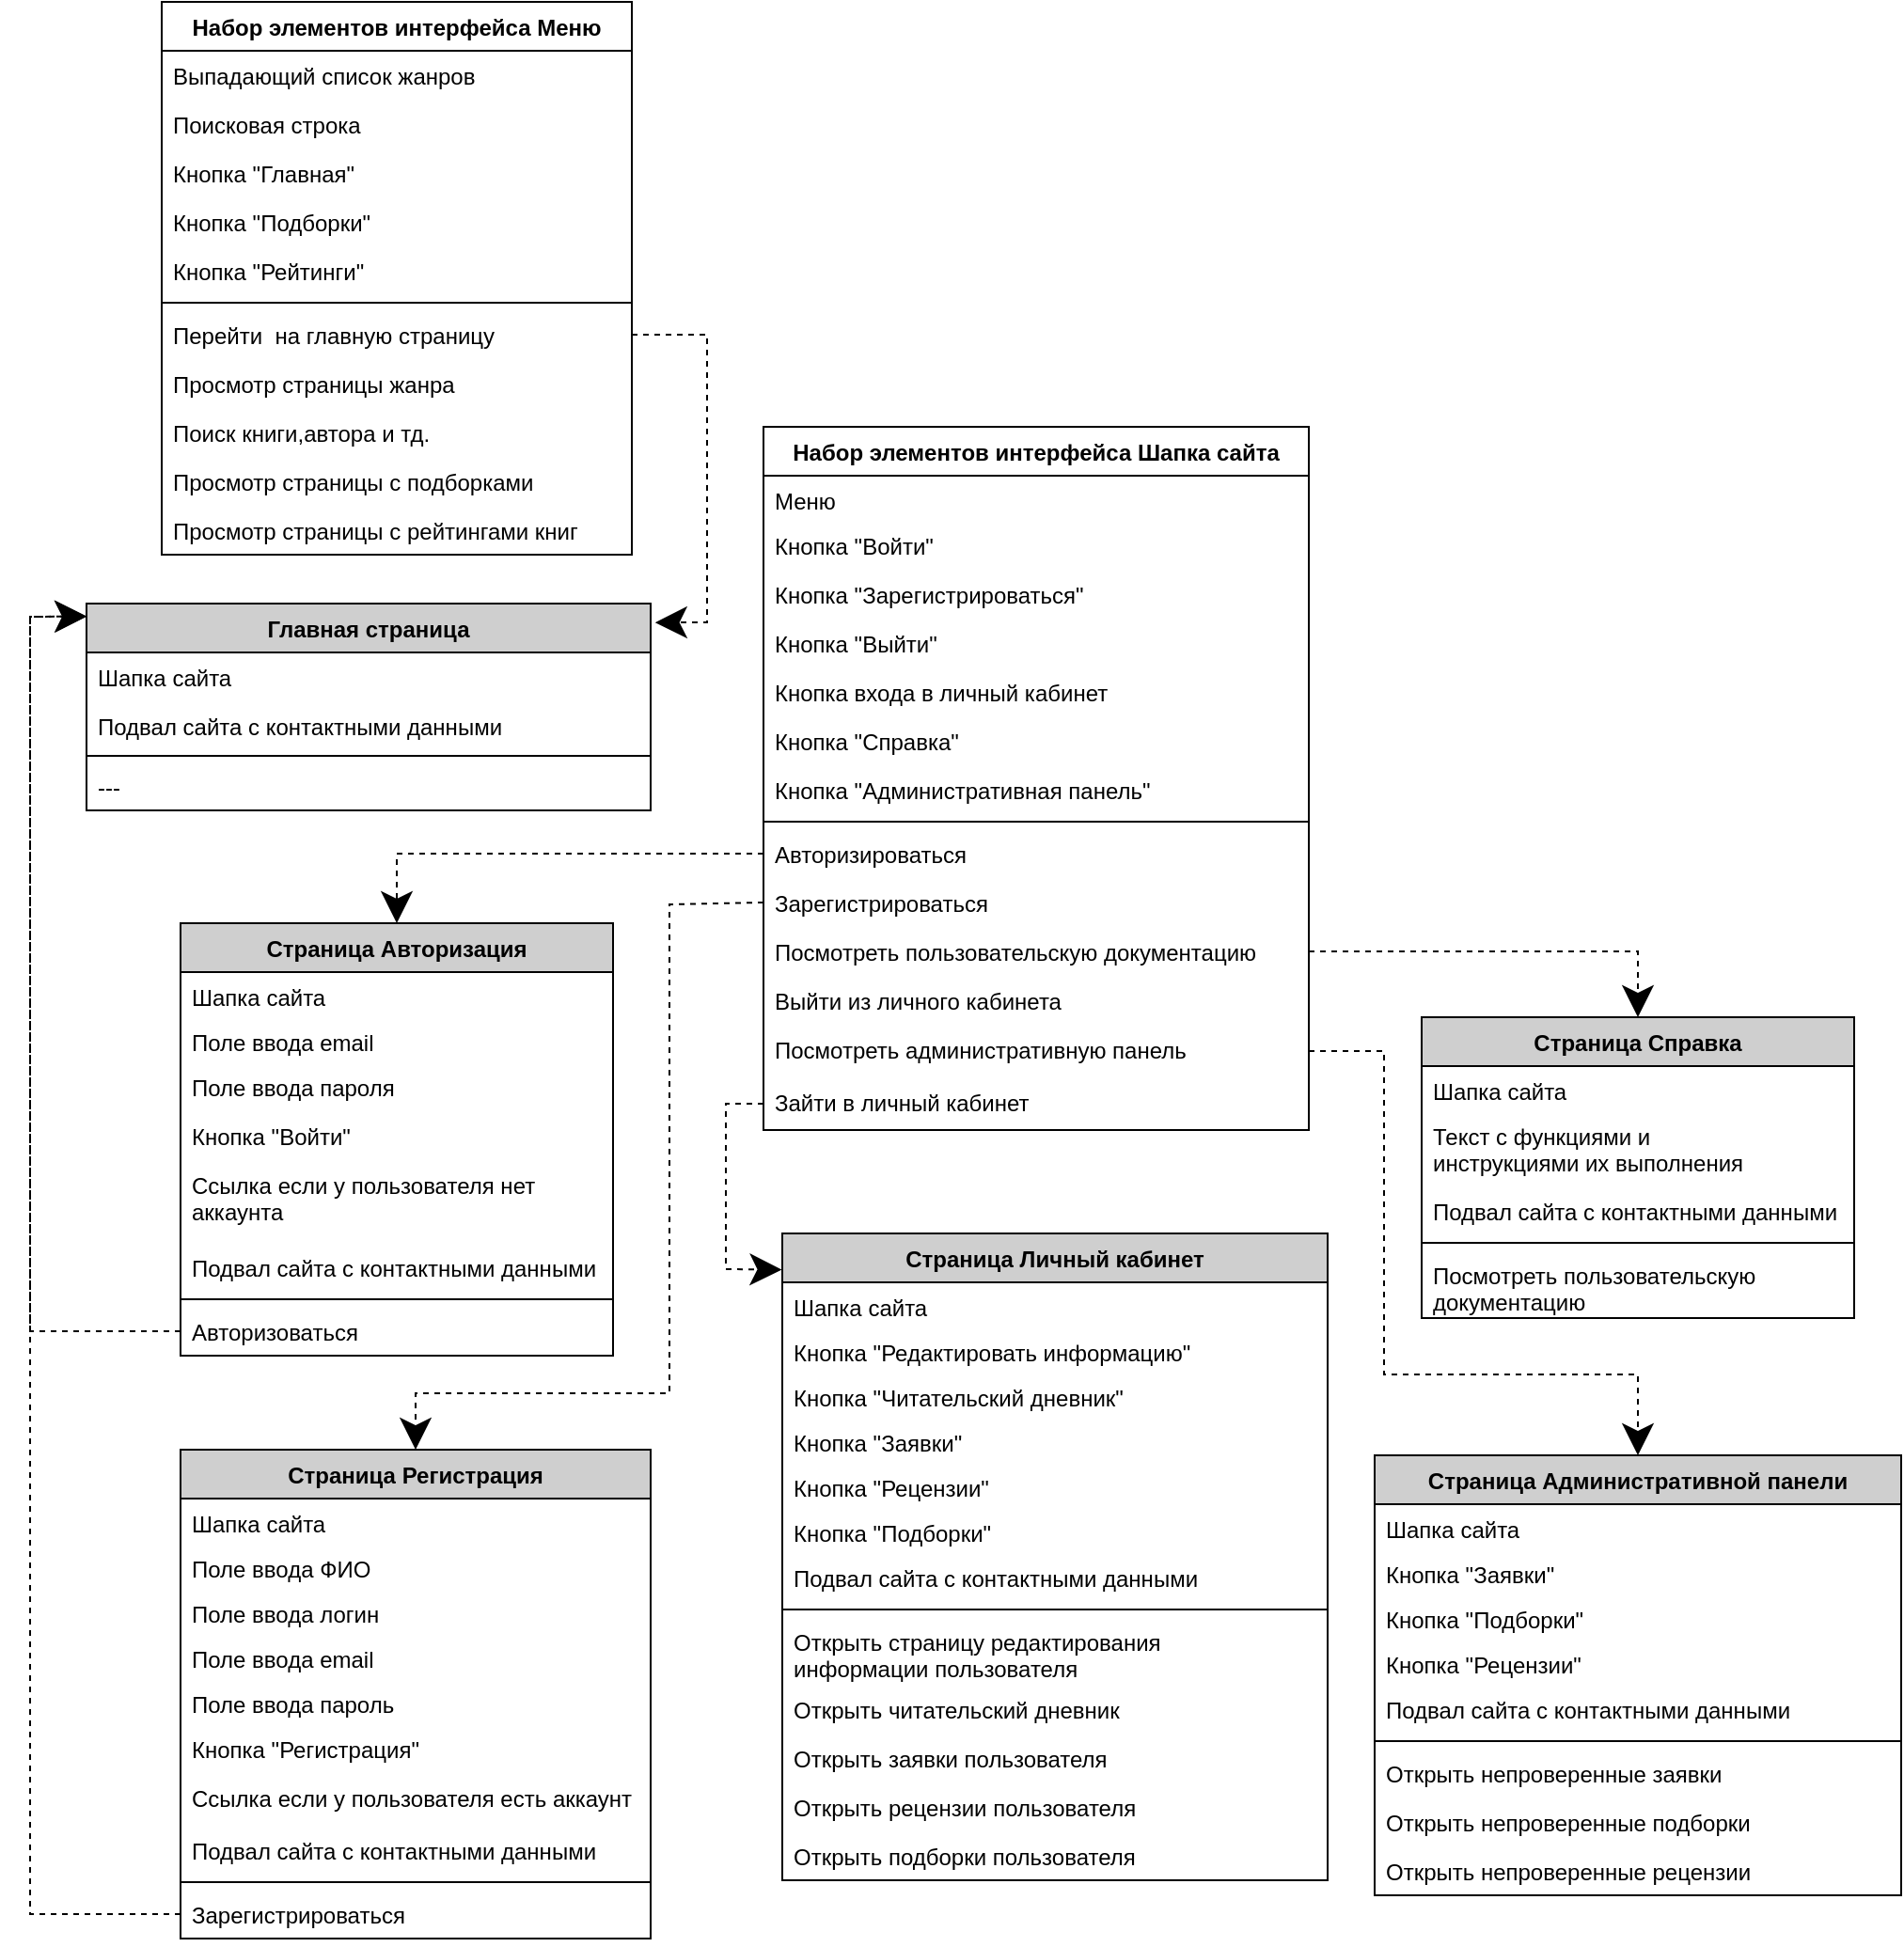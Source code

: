 <mxfile version="18.1.1" type="device" pages="6"><diagram id="Z8rZsPqEC705qIJ_8ADM" name="Интерфейсы"><mxGraphModel dx="1669" dy="2571" grid="1" gridSize="10" guides="1" tooltips="1" connect="1" arrows="1" fold="1" page="1" pageScale="1" pageWidth="827" pageHeight="1169" math="0" shadow="0"><root><mxCell id="0"/><mxCell id="1" parent="0"/><mxCell id="dki4Y9FiD7WVRREOKNi_-8" value="Главная страница" style="swimlane;fontStyle=1;align=center;verticalAlign=top;childLayout=stackLayout;horizontal=1;startSize=26;horizontalStack=0;resizeParent=1;resizeParentMax=0;resizeLast=0;collapsible=1;marginBottom=0;fillColor=#CFCFCF;" parent="1" vertex="1"><mxGeometry x="1590" y="250" width="300" height="110" as="geometry"/></mxCell><mxCell id="dki4Y9FiD7WVRREOKNi_-9" value="Шапка сайта" style="text;strokeColor=none;fillColor=none;align=left;verticalAlign=top;spacingLeft=4;spacingRight=4;overflow=hidden;rotatable=0;points=[[0,0.5],[1,0.5]];portConstraint=eastwest;" parent="dki4Y9FiD7WVRREOKNi_-8" vertex="1"><mxGeometry y="26" width="300" height="26" as="geometry"/></mxCell><mxCell id="_qKl3E-GCrtFwTtDrdSN-7" value="Подвал сайта с контактными данными" style="text;strokeColor=none;fillColor=none;align=left;verticalAlign=top;spacingLeft=4;spacingRight=4;overflow=hidden;rotatable=0;points=[[0,0.5],[1,0.5]];portConstraint=eastwest;" parent="dki4Y9FiD7WVRREOKNi_-8" vertex="1"><mxGeometry y="52" width="300" height="26" as="geometry"/></mxCell><mxCell id="dki4Y9FiD7WVRREOKNi_-10" value="" style="line;strokeWidth=1;fillColor=none;align=left;verticalAlign=middle;spacingTop=-1;spacingLeft=3;spacingRight=3;rotatable=0;labelPosition=right;points=[];portConstraint=eastwest;" parent="dki4Y9FiD7WVRREOKNi_-8" vertex="1"><mxGeometry y="78" width="300" height="6" as="geometry"/></mxCell><mxCell id="DItQL-GB2QnwEUdb4o55-9" value="---" style="text;strokeColor=none;fillColor=none;align=left;verticalAlign=top;spacingLeft=4;spacingRight=4;overflow=hidden;rotatable=0;points=[[0,0.5],[1,0.5]];portConstraint=eastwest;" parent="dki4Y9FiD7WVRREOKNi_-8" vertex="1"><mxGeometry y="84" width="300" height="26" as="geometry"/></mxCell><mxCell id="dki4Y9FiD7WVRREOKNi_-15" value="Страница Личный кабинет" style="swimlane;fontStyle=1;align=center;verticalAlign=top;childLayout=stackLayout;horizontal=1;startSize=26;horizontalStack=0;resizeParent=1;resizeParentMax=0;resizeLast=0;collapsible=1;marginBottom=0;fillColor=#CFCFCF;" parent="1" vertex="1"><mxGeometry x="1960" y="585" width="290" height="344" as="geometry"/></mxCell><mxCell id="dki4Y9FiD7WVRREOKNi_-16" value="Шапка сайта" style="text;strokeColor=none;fillColor=none;align=left;verticalAlign=top;spacingLeft=4;spacingRight=4;overflow=hidden;rotatable=0;points=[[0,0.5],[1,0.5]];portConstraint=eastwest;" parent="dki4Y9FiD7WVRREOKNi_-15" vertex="1"><mxGeometry y="26" width="290" height="24" as="geometry"/></mxCell><mxCell id="DItQL-GB2QnwEUdb4o55-5" value="Кнопка &quot;Редактировать информацию&quot;" style="text;strokeColor=none;fillColor=none;align=left;verticalAlign=top;spacingLeft=4;spacingRight=4;overflow=hidden;rotatable=0;points=[[0,0.5],[1,0.5]];portConstraint=eastwest;" parent="dki4Y9FiD7WVRREOKNi_-15" vertex="1"><mxGeometry y="50" width="290" height="24" as="geometry"/></mxCell><mxCell id="dki4Y9FiD7WVRREOKNi_-84" value="Кнопка &quot;Читательский дневник&quot;" style="text;strokeColor=none;fillColor=none;align=left;verticalAlign=top;spacingLeft=4;spacingRight=4;overflow=hidden;rotatable=0;points=[[0,0.5],[1,0.5]];portConstraint=eastwest;" parent="dki4Y9FiD7WVRREOKNi_-15" vertex="1"><mxGeometry y="74" width="290" height="24" as="geometry"/></mxCell><mxCell id="DItQL-GB2QnwEUdb4o55-2" value="Кнопка &quot;Заявки&quot;" style="text;strokeColor=none;fillColor=none;align=left;verticalAlign=top;spacingLeft=4;spacingRight=4;overflow=hidden;rotatable=0;points=[[0,0.5],[1,0.5]];portConstraint=eastwest;" parent="dki4Y9FiD7WVRREOKNi_-15" vertex="1"><mxGeometry y="98" width="290" height="24" as="geometry"/></mxCell><mxCell id="DItQL-GB2QnwEUdb4o55-3" value="Кнопка &quot;Рецензии&quot;" style="text;strokeColor=none;fillColor=none;align=left;verticalAlign=top;spacingLeft=4;spacingRight=4;overflow=hidden;rotatable=0;points=[[0,0.5],[1,0.5]];portConstraint=eastwest;" parent="dki4Y9FiD7WVRREOKNi_-15" vertex="1"><mxGeometry y="122" width="290" height="24" as="geometry"/></mxCell><mxCell id="DItQL-GB2QnwEUdb4o55-4" value="Кнопка &quot;Подборки&quot;" style="text;strokeColor=none;fillColor=none;align=left;verticalAlign=top;spacingLeft=4;spacingRight=4;overflow=hidden;rotatable=0;points=[[0,0.5],[1,0.5]];portConstraint=eastwest;" parent="dki4Y9FiD7WVRREOKNi_-15" vertex="1"><mxGeometry y="146" width="290" height="24" as="geometry"/></mxCell><mxCell id="_qKl3E-GCrtFwTtDrdSN-9" value="Подвал сайта с контактными данными" style="text;strokeColor=none;fillColor=none;align=left;verticalAlign=top;spacingLeft=4;spacingRight=4;overflow=hidden;rotatable=0;points=[[0,0.5],[1,0.5]];portConstraint=eastwest;" parent="dki4Y9FiD7WVRREOKNi_-15" vertex="1"><mxGeometry y="170" width="290" height="26" as="geometry"/></mxCell><mxCell id="dki4Y9FiD7WVRREOKNi_-17" value="" style="line;strokeWidth=1;fillColor=none;align=left;verticalAlign=middle;spacingTop=-1;spacingLeft=3;spacingRight=3;rotatable=0;labelPosition=right;points=[];portConstraint=eastwest;" parent="dki4Y9FiD7WVRREOKNi_-15" vertex="1"><mxGeometry y="196" width="290" height="8" as="geometry"/></mxCell><mxCell id="_qKl3E-GCrtFwTtDrdSN-18" value="Открыть страницу редактирования &#10;информации пользователя" style="text;strokeColor=none;fillColor=none;align=left;verticalAlign=top;spacingLeft=4;spacingRight=4;overflow=hidden;rotatable=0;points=[[0,0.5],[1,0.5]];portConstraint=eastwest;" parent="dki4Y9FiD7WVRREOKNi_-15" vertex="1"><mxGeometry y="204" width="290" height="36" as="geometry"/></mxCell><mxCell id="dki4Y9FiD7WVRREOKNi_-18" value="Открыть читательский дневник" style="text;strokeColor=none;fillColor=none;align=left;verticalAlign=top;spacingLeft=4;spacingRight=4;overflow=hidden;rotatable=0;points=[[0,0.5],[1,0.5]];portConstraint=eastwest;" parent="dki4Y9FiD7WVRREOKNi_-15" vertex="1"><mxGeometry y="240" width="290" height="26" as="geometry"/></mxCell><mxCell id="_qKl3E-GCrtFwTtDrdSN-15" value="Открыть заявки пользователя" style="text;strokeColor=none;fillColor=none;align=left;verticalAlign=top;spacingLeft=4;spacingRight=4;overflow=hidden;rotatable=0;points=[[0,0.5],[1,0.5]];portConstraint=eastwest;" parent="dki4Y9FiD7WVRREOKNi_-15" vertex="1"><mxGeometry y="266" width="290" height="26" as="geometry"/></mxCell><mxCell id="_qKl3E-GCrtFwTtDrdSN-16" value="Открыть рецензии пользователя" style="text;strokeColor=none;fillColor=none;align=left;verticalAlign=top;spacingLeft=4;spacingRight=4;overflow=hidden;rotatable=0;points=[[0,0.5],[1,0.5]];portConstraint=eastwest;" parent="dki4Y9FiD7WVRREOKNi_-15" vertex="1"><mxGeometry y="292" width="290" height="26" as="geometry"/></mxCell><mxCell id="_qKl3E-GCrtFwTtDrdSN-17" value="Открыть подборки пользователя" style="text;strokeColor=none;fillColor=none;align=left;verticalAlign=top;spacingLeft=4;spacingRight=4;overflow=hidden;rotatable=0;points=[[0,0.5],[1,0.5]];portConstraint=eastwest;" parent="dki4Y9FiD7WVRREOKNi_-15" vertex="1"><mxGeometry y="318" width="290" height="26" as="geometry"/></mxCell><mxCell id="dki4Y9FiD7WVRREOKNi_-37" value="Набор элементов интерфейса Меню" style="swimlane;fontStyle=1;align=center;verticalAlign=top;childLayout=stackLayout;horizontal=1;startSize=26;horizontalStack=0;resizeParent=1;resizeParentMax=0;resizeLast=0;collapsible=1;marginBottom=0;" parent="1" vertex="1"><mxGeometry x="1630" y="-70" width="250" height="294" as="geometry"/></mxCell><mxCell id="dki4Y9FiD7WVRREOKNi_-38" value="Выпадающий список жанров" style="text;strokeColor=none;fillColor=none;align=left;verticalAlign=top;spacingLeft=4;spacingRight=4;overflow=hidden;rotatable=0;points=[[0,0.5],[1,0.5]];portConstraint=eastwest;" parent="dki4Y9FiD7WVRREOKNi_-37" vertex="1"><mxGeometry y="26" width="250" height="26" as="geometry"/></mxCell><mxCell id="dki4Y9FiD7WVRREOKNi_-89" value="Поисковая строка" style="text;strokeColor=none;fillColor=none;align=left;verticalAlign=top;spacingLeft=4;spacingRight=4;overflow=hidden;rotatable=0;points=[[0,0.5],[1,0.5]];portConstraint=eastwest;" parent="dki4Y9FiD7WVRREOKNi_-37" vertex="1"><mxGeometry y="52" width="250" height="26" as="geometry"/></mxCell><mxCell id="dki4Y9FiD7WVRREOKNi_-90" value="Кнопка &quot;Главная&quot;" style="text;strokeColor=none;fillColor=none;align=left;verticalAlign=top;spacingLeft=4;spacingRight=4;overflow=hidden;rotatable=0;points=[[0,0.5],[1,0.5]];portConstraint=eastwest;" parent="dki4Y9FiD7WVRREOKNi_-37" vertex="1"><mxGeometry y="78" width="250" height="26" as="geometry"/></mxCell><mxCell id="dki4Y9FiD7WVRREOKNi_-91" value="Кнопка &quot;Подборки&quot;" style="text;strokeColor=none;fillColor=none;align=left;verticalAlign=top;spacingLeft=4;spacingRight=4;overflow=hidden;rotatable=0;points=[[0,0.5],[1,0.5]];portConstraint=eastwest;" parent="dki4Y9FiD7WVRREOKNi_-37" vertex="1"><mxGeometry y="104" width="250" height="26" as="geometry"/></mxCell><mxCell id="dki4Y9FiD7WVRREOKNi_-94" value="Кнопка &quot;Рейтинги&quot;" style="text;strokeColor=none;fillColor=none;align=left;verticalAlign=top;spacingLeft=4;spacingRight=4;overflow=hidden;rotatable=0;points=[[0,0.5],[1,0.5]];portConstraint=eastwest;" parent="dki4Y9FiD7WVRREOKNi_-37" vertex="1"><mxGeometry y="130" width="250" height="26" as="geometry"/></mxCell><mxCell id="dki4Y9FiD7WVRREOKNi_-39" value="" style="line;strokeWidth=1;fillColor=none;align=left;verticalAlign=middle;spacingTop=-1;spacingLeft=3;spacingRight=3;rotatable=0;labelPosition=right;points=[];portConstraint=eastwest;" parent="dki4Y9FiD7WVRREOKNi_-37" vertex="1"><mxGeometry y="156" width="250" height="8" as="geometry"/></mxCell><mxCell id="dki4Y9FiD7WVRREOKNi_-13" value="Перейти  на главную страницу" style="text;strokeColor=none;fillColor=none;align=left;verticalAlign=top;spacingLeft=4;spacingRight=4;overflow=hidden;rotatable=0;points=[[0,0.5],[1,0.5]];portConstraint=eastwest;" parent="dki4Y9FiD7WVRREOKNi_-37" vertex="1"><mxGeometry y="164" width="250" height="26" as="geometry"/></mxCell><mxCell id="dki4Y9FiD7WVRREOKNi_-14" value="Просмотр страницы жанра" style="text;strokeColor=none;fillColor=none;align=left;verticalAlign=top;spacingLeft=4;spacingRight=4;overflow=hidden;rotatable=0;points=[[0,0.5],[1,0.5]];portConstraint=eastwest;" parent="dki4Y9FiD7WVRREOKNi_-37" vertex="1"><mxGeometry y="190" width="250" height="26" as="geometry"/></mxCell><mxCell id="dki4Y9FiD7WVRREOKNi_-103" value="Поиск книги,автора и тд." style="text;strokeColor=none;fillColor=none;align=left;verticalAlign=top;spacingLeft=4;spacingRight=4;overflow=hidden;rotatable=0;points=[[0,0.5],[1,0.5]];portConstraint=eastwest;" parent="dki4Y9FiD7WVRREOKNi_-37" vertex="1"><mxGeometry y="216" width="250" height="26" as="geometry"/></mxCell><mxCell id="_qKl3E-GCrtFwTtDrdSN-22" value="Просмотр страницы с подборками" style="text;strokeColor=none;fillColor=none;align=left;verticalAlign=top;spacingLeft=4;spacingRight=4;overflow=hidden;rotatable=0;points=[[0,0.5],[1,0.5]];portConstraint=eastwest;" parent="dki4Y9FiD7WVRREOKNi_-37" vertex="1"><mxGeometry y="242" width="250" height="26" as="geometry"/></mxCell><mxCell id="_qKl3E-GCrtFwTtDrdSN-23" value="Просмотр страницы с рейтингами книг" style="text;strokeColor=none;fillColor=none;align=left;verticalAlign=top;spacingLeft=4;spacingRight=4;overflow=hidden;rotatable=0;points=[[0,0.5],[1,0.5]];portConstraint=eastwest;" parent="dki4Y9FiD7WVRREOKNi_-37" vertex="1"><mxGeometry y="268" width="250" height="26" as="geometry"/></mxCell><mxCell id="dki4Y9FiD7WVRREOKNi_-46" value="Страница Авторизация" style="swimlane;fontStyle=1;align=center;verticalAlign=top;childLayout=stackLayout;horizontal=1;startSize=26;horizontalStack=0;resizeParent=1;resizeParentMax=0;resizeLast=0;collapsible=1;marginBottom=0;fillColor=#CFCFCF;" parent="1" vertex="1"><mxGeometry x="1640" y="420" width="230" height="230" as="geometry"/></mxCell><mxCell id="dki4Y9FiD7WVRREOKNi_-47" value="Шапка сайта" style="text;strokeColor=none;fillColor=none;align=left;verticalAlign=top;spacingLeft=4;spacingRight=4;overflow=hidden;rotatable=0;points=[[0,0.5],[1,0.5]];portConstraint=eastwest;" parent="dki4Y9FiD7WVRREOKNi_-46" vertex="1"><mxGeometry y="26" width="230" height="24" as="geometry"/></mxCell><mxCell id="dki4Y9FiD7WVRREOKNi_-82" value="Поле ввода email " style="text;strokeColor=none;fillColor=none;align=left;verticalAlign=top;spacingLeft=4;spacingRight=4;overflow=hidden;rotatable=0;points=[[0,0.5],[1,0.5]];portConstraint=eastwest;" parent="dki4Y9FiD7WVRREOKNi_-46" vertex="1"><mxGeometry y="50" width="230" height="24" as="geometry"/></mxCell><mxCell id="JLZ2c8EwslTqFVJAnSkG-1" value="Поле ввода пароля" style="text;strokeColor=none;fillColor=none;align=left;verticalAlign=top;spacingLeft=4;spacingRight=4;overflow=hidden;rotatable=0;points=[[0,0.5],[1,0.5]];portConstraint=eastwest;" parent="dki4Y9FiD7WVRREOKNi_-46" vertex="1"><mxGeometry y="74" width="230" height="26" as="geometry"/></mxCell><mxCell id="_qKl3E-GCrtFwTtDrdSN-5" value="Кнопка &quot;Войти&quot;" style="text;strokeColor=none;fillColor=none;align=left;verticalAlign=top;spacingLeft=4;spacingRight=4;overflow=hidden;rotatable=0;points=[[0,0.5],[1,0.5]];portConstraint=eastwest;" parent="dki4Y9FiD7WVRREOKNi_-46" vertex="1"><mxGeometry y="100" width="230" height="26" as="geometry"/></mxCell><mxCell id="_qKl3E-GCrtFwTtDrdSN-6" value="Ссылка если у пользователя нет &#10;аккаунта" style="text;strokeColor=none;fillColor=none;align=left;verticalAlign=top;spacingLeft=4;spacingRight=4;overflow=hidden;rotatable=0;points=[[0,0.5],[1,0.5]];portConstraint=eastwest;" parent="dki4Y9FiD7WVRREOKNi_-46" vertex="1"><mxGeometry y="126" width="230" height="44" as="geometry"/></mxCell><mxCell id="_qKl3E-GCrtFwTtDrdSN-8" value="Подвал сайта с контактными данными" style="text;strokeColor=none;fillColor=none;align=left;verticalAlign=top;spacingLeft=4;spacingRight=4;overflow=hidden;rotatable=0;points=[[0,0.5],[1,0.5]];portConstraint=eastwest;" parent="dki4Y9FiD7WVRREOKNi_-46" vertex="1"><mxGeometry y="170" width="230" height="26" as="geometry"/></mxCell><mxCell id="dki4Y9FiD7WVRREOKNi_-48" value="" style="line;strokeWidth=1;fillColor=none;align=left;verticalAlign=middle;spacingTop=-1;spacingLeft=3;spacingRight=3;rotatable=0;labelPosition=right;points=[];portConstraint=eastwest;" parent="dki4Y9FiD7WVRREOKNi_-46" vertex="1"><mxGeometry y="196" width="230" height="8" as="geometry"/></mxCell><mxCell id="dki4Y9FiD7WVRREOKNi_-49" value="Авторизоваться" style="text;strokeColor=none;fillColor=none;align=left;verticalAlign=top;spacingLeft=4;spacingRight=4;overflow=hidden;rotatable=0;points=[[0,0.5],[1,0.5]];portConstraint=eastwest;" parent="dki4Y9FiD7WVRREOKNi_-46" vertex="1"><mxGeometry y="204" width="230" height="26" as="geometry"/></mxCell><mxCell id="dki4Y9FiD7WVRREOKNi_-50" value="Страница Регистрация" style="swimlane;fontStyle=1;align=center;verticalAlign=top;childLayout=stackLayout;horizontal=1;startSize=26;horizontalStack=0;resizeParent=1;resizeParentMax=0;resizeLast=0;collapsible=1;marginBottom=0;fillColor=#CFCFCF;" parent="1" vertex="1"><mxGeometry x="1640" y="700" width="250" height="260" as="geometry"/></mxCell><mxCell id="dki4Y9FiD7WVRREOKNi_-51" value="Шапка сайта" style="text;strokeColor=none;fillColor=none;align=left;verticalAlign=top;spacingLeft=4;spacingRight=4;overflow=hidden;rotatable=0;points=[[0,0.5],[1,0.5]];portConstraint=eastwest;" parent="dki4Y9FiD7WVRREOKNi_-50" vertex="1"><mxGeometry y="26" width="250" height="24" as="geometry"/></mxCell><mxCell id="dki4Y9FiD7WVRREOKNi_-83" value="Поле ввода ФИО" style="text;strokeColor=none;fillColor=none;align=left;verticalAlign=top;spacingLeft=4;spacingRight=4;overflow=hidden;rotatable=0;points=[[0,0.5],[1,0.5]];portConstraint=eastwest;" parent="dki4Y9FiD7WVRREOKNi_-50" vertex="1"><mxGeometry y="50" width="250" height="24" as="geometry"/></mxCell><mxCell id="_qKl3E-GCrtFwTtDrdSN-1" value="Поле ввода логин" style="text;strokeColor=none;fillColor=none;align=left;verticalAlign=top;spacingLeft=4;spacingRight=4;overflow=hidden;rotatable=0;points=[[0,0.5],[1,0.5]];portConstraint=eastwest;" parent="dki4Y9FiD7WVRREOKNi_-50" vertex="1"><mxGeometry y="74" width="250" height="24" as="geometry"/></mxCell><mxCell id="_qKl3E-GCrtFwTtDrdSN-2" value="Поле ввода email" style="text;strokeColor=none;fillColor=none;align=left;verticalAlign=top;spacingLeft=4;spacingRight=4;overflow=hidden;rotatable=0;points=[[0,0.5],[1,0.5]];portConstraint=eastwest;" parent="dki4Y9FiD7WVRREOKNi_-50" vertex="1"><mxGeometry y="98" width="250" height="24" as="geometry"/></mxCell><mxCell id="_qKl3E-GCrtFwTtDrdSN-3" value="Поле ввода пароль" style="text;strokeColor=none;fillColor=none;align=left;verticalAlign=top;spacingLeft=4;spacingRight=4;overflow=hidden;rotatable=0;points=[[0,0.5],[1,0.5]];portConstraint=eastwest;" parent="dki4Y9FiD7WVRREOKNi_-50" vertex="1"><mxGeometry y="122" width="250" height="24" as="geometry"/></mxCell><mxCell id="_qKl3E-GCrtFwTtDrdSN-25" value="Кнопка &quot;Регистрация&quot;" style="text;strokeColor=none;fillColor=none;align=left;verticalAlign=top;spacingLeft=4;spacingRight=4;overflow=hidden;rotatable=0;points=[[0,0.5],[1,0.5]];portConstraint=eastwest;" parent="dki4Y9FiD7WVRREOKNi_-50" vertex="1"><mxGeometry y="146" width="250" height="26" as="geometry"/></mxCell><mxCell id="s_FnOwCsW-eJ_L-JeaZV-1" value="Ссылка если у пользователя есть аккаунт" style="text;strokeColor=none;fillColor=none;align=left;verticalAlign=top;spacingLeft=4;spacingRight=4;overflow=hidden;rotatable=0;points=[[0,0.5],[1,0.5]];portConstraint=eastwest;" parent="dki4Y9FiD7WVRREOKNi_-50" vertex="1"><mxGeometry y="172" width="250" height="28" as="geometry"/></mxCell><mxCell id="_qKl3E-GCrtFwTtDrdSN-10" value="Подвал сайта с контактными данными" style="text;strokeColor=none;fillColor=none;align=left;verticalAlign=top;spacingLeft=4;spacingRight=4;overflow=hidden;rotatable=0;points=[[0,0.5],[1,0.5]];portConstraint=eastwest;" parent="dki4Y9FiD7WVRREOKNi_-50" vertex="1"><mxGeometry y="200" width="250" height="26" as="geometry"/></mxCell><mxCell id="dki4Y9FiD7WVRREOKNi_-52" value="" style="line;strokeWidth=1;fillColor=none;align=left;verticalAlign=middle;spacingTop=-1;spacingLeft=3;spacingRight=3;rotatable=0;labelPosition=right;points=[];portConstraint=eastwest;" parent="dki4Y9FiD7WVRREOKNi_-50" vertex="1"><mxGeometry y="226" width="250" height="8" as="geometry"/></mxCell><mxCell id="dki4Y9FiD7WVRREOKNi_-53" value="Зарегистрироваться" style="text;strokeColor=none;fillColor=none;align=left;verticalAlign=top;spacingLeft=4;spacingRight=4;overflow=hidden;rotatable=0;points=[[0,0.5],[1,0.5]];portConstraint=eastwest;" parent="dki4Y9FiD7WVRREOKNi_-50" vertex="1"><mxGeometry y="234" width="250" height="26" as="geometry"/></mxCell><mxCell id="dki4Y9FiD7WVRREOKNi_-55" value="Набор элементов интерфейса Шапка сайта" style="swimlane;fontStyle=1;align=center;verticalAlign=top;childLayout=stackLayout;horizontal=1;startSize=26;horizontalStack=0;resizeParent=1;resizeParentMax=0;resizeLast=0;collapsible=1;marginBottom=0;" parent="1" vertex="1"><mxGeometry x="1950" y="156" width="290" height="374" as="geometry"/></mxCell><mxCell id="dki4Y9FiD7WVRREOKNi_-56" value="Меню&#10;" style="text;strokeColor=none;fillColor=none;align=left;verticalAlign=top;spacingLeft=4;spacingRight=4;overflow=hidden;rotatable=0;points=[[0,0.5],[1,0.5]];portConstraint=eastwest;" parent="dki4Y9FiD7WVRREOKNi_-55" vertex="1"><mxGeometry y="26" width="290" height="24" as="geometry"/></mxCell><mxCell id="dki4Y9FiD7WVRREOKNi_-58" value="Кнопка &quot;Войти&quot;" style="text;strokeColor=none;fillColor=none;align=left;verticalAlign=top;spacingLeft=4;spacingRight=4;overflow=hidden;rotatable=0;points=[[0,0.5],[1,0.5]];portConstraint=eastwest;" parent="dki4Y9FiD7WVRREOKNi_-55" vertex="1"><mxGeometry y="50" width="290" height="26" as="geometry"/></mxCell><mxCell id="dki4Y9FiD7WVRREOKNi_-59" value="Кнопка &quot;Зарегистрироваться&quot;" style="text;strokeColor=none;fillColor=none;align=left;verticalAlign=top;spacingLeft=4;spacingRight=4;overflow=hidden;rotatable=0;points=[[0,0.5],[1,0.5]];portConstraint=eastwest;" parent="dki4Y9FiD7WVRREOKNi_-55" vertex="1"><mxGeometry y="76" width="290" height="26" as="geometry"/></mxCell><mxCell id="dki4Y9FiD7WVRREOKNi_-73" value="Кнопка &quot;Выйти&quot;" style="text;strokeColor=none;fillColor=none;align=left;verticalAlign=top;spacingLeft=4;spacingRight=4;overflow=hidden;rotatable=0;points=[[0,0.5],[1,0.5]];portConstraint=eastwest;" parent="dki4Y9FiD7WVRREOKNi_-55" vertex="1"><mxGeometry y="102" width="290" height="26" as="geometry"/></mxCell><mxCell id="dki4Y9FiD7WVRREOKNi_-76" value="Кнопка входа в личный кабинет " style="text;strokeColor=none;fillColor=none;align=left;verticalAlign=top;spacingLeft=4;spacingRight=4;overflow=hidden;rotatable=0;points=[[0,0.5],[1,0.5]];portConstraint=eastwest;" parent="dki4Y9FiD7WVRREOKNi_-55" vertex="1"><mxGeometry y="128" width="290" height="26" as="geometry"/></mxCell><mxCell id="7ftN3KOObFoO5SdgqZ6m-1" value="Кнопка &quot;Справка&quot; " style="text;strokeColor=none;fillColor=none;align=left;verticalAlign=top;spacingLeft=4;spacingRight=4;overflow=hidden;rotatable=0;points=[[0,0.5],[1,0.5]];portConstraint=eastwest;" parent="dki4Y9FiD7WVRREOKNi_-55" vertex="1"><mxGeometry y="154" width="290" height="26" as="geometry"/></mxCell><mxCell id="dki4Y9FiD7WVRREOKNi_-105" value="Кнопка &quot;Административная панель&quot;" style="text;strokeColor=none;fillColor=none;align=left;verticalAlign=top;spacingLeft=4;spacingRight=4;overflow=hidden;rotatable=0;points=[[0,0.5],[1,0.5]];portConstraint=eastwest;" parent="dki4Y9FiD7WVRREOKNi_-55" vertex="1"><mxGeometry y="180" width="290" height="26" as="geometry"/></mxCell><mxCell id="dki4Y9FiD7WVRREOKNi_-62" value="" style="line;strokeWidth=1;fillColor=none;align=left;verticalAlign=middle;spacingTop=-1;spacingLeft=3;spacingRight=3;rotatable=0;labelPosition=right;points=[];portConstraint=eastwest;" parent="dki4Y9FiD7WVRREOKNi_-55" vertex="1"><mxGeometry y="206" width="290" height="8" as="geometry"/></mxCell><mxCell id="dki4Y9FiD7WVRREOKNi_-12" value="Авторизироваться" style="text;align=left;verticalAlign=top;spacingLeft=4;spacingRight=4;overflow=hidden;rotatable=0;points=[[0,0.5],[1,0.5]];portConstraint=eastwest;" parent="dki4Y9FiD7WVRREOKNi_-55" vertex="1"><mxGeometry y="214" width="290" height="26" as="geometry"/></mxCell><mxCell id="dki4Y9FiD7WVRREOKNi_-11" value="Зарегистрироваться" style="text;strokeColor=none;fillColor=none;align=left;verticalAlign=top;spacingLeft=4;spacingRight=4;overflow=hidden;rotatable=0;points=[[0,0.5],[1,0.5]];portConstraint=eastwest;" parent="dki4Y9FiD7WVRREOKNi_-55" vertex="1"><mxGeometry y="240" width="290" height="26" as="geometry"/></mxCell><mxCell id="dki4Y9FiD7WVRREOKNi_-63" value="Посмотреть пользовательскую документацию" style="text;strokeColor=none;fillColor=none;align=left;verticalAlign=top;spacingLeft=4;spacingRight=4;overflow=hidden;rotatable=0;points=[[0,0.5],[1,0.5]];portConstraint=eastwest;" parent="dki4Y9FiD7WVRREOKNi_-55" vertex="1"><mxGeometry y="266" width="290" height="26" as="geometry"/></mxCell><mxCell id="dki4Y9FiD7WVRREOKNi_-81" value="Выйти из личного кабинета" style="text;strokeColor=none;fillColor=none;align=left;verticalAlign=top;spacingLeft=4;spacingRight=4;overflow=hidden;rotatable=0;points=[[0,0.5],[1,0.5]];portConstraint=eastwest;" parent="dki4Y9FiD7WVRREOKNi_-55" vertex="1"><mxGeometry y="292" width="290" height="26" as="geometry"/></mxCell><mxCell id="dki4Y9FiD7WVRREOKNi_-106" value="Посмотреть административную панель" style="text;strokeColor=none;fillColor=none;align=left;verticalAlign=top;spacingLeft=4;spacingRight=4;overflow=hidden;rotatable=0;points=[[0,0.5],[1,0.5]];portConstraint=eastwest;" parent="dki4Y9FiD7WVRREOKNi_-55" vertex="1"><mxGeometry y="318" width="290" height="28" as="geometry"/></mxCell><mxCell id="7ftN3KOObFoO5SdgqZ6m-2" value="Зайти в личный кабинет" style="text;strokeColor=none;fillColor=none;align=left;verticalAlign=top;spacingLeft=4;spacingRight=4;overflow=hidden;rotatable=0;points=[[0,0.5],[1,0.5]];portConstraint=eastwest;" parent="dki4Y9FiD7WVRREOKNi_-55" vertex="1"><mxGeometry y="346" width="290" height="28" as="geometry"/></mxCell><mxCell id="dki4Y9FiD7WVRREOKNi_-78" value="" style="endArrow=classic;endFill=1;endSize=14;html=1;rounded=0;exitX=0;exitY=0.5;exitDx=0;exitDy=0;entryX=-0.001;entryY=0.056;entryDx=0;entryDy=0;strokeWidth=1;entryPerimeter=0;dashed=1;" parent="1" source="7ftN3KOObFoO5SdgqZ6m-2" target="dki4Y9FiD7WVRREOKNi_-15" edge="1"><mxGeometry width="160" relative="1" as="geometry"><mxPoint x="2405" y="724" as="sourcePoint"/><mxPoint x="2200" y="493" as="targetPoint"/><Array as="points"><mxPoint x="1930" y="516"/><mxPoint x="1930" y="604"/></Array></mxGeometry></mxCell><mxCell id="dki4Y9FiD7WVRREOKNi_-79" value="" style="endArrow=classic;endFill=1;endSize=14;html=1;rounded=0;exitX=0;exitY=0.5;exitDx=0;exitDy=0;entryX=0.5;entryY=0;entryDx=0;entryDy=0;strokeWidth=1;dashed=1;" parent="1" source="dki4Y9FiD7WVRREOKNi_-12" target="dki4Y9FiD7WVRREOKNi_-46" edge="1"><mxGeometry width="160" relative="1" as="geometry"><mxPoint x="1940" y="630" as="sourcePoint"/><mxPoint x="1370.0" y="695" as="targetPoint"/><Array as="points"><mxPoint x="1755" y="383"/></Array></mxGeometry></mxCell><mxCell id="dki4Y9FiD7WVRREOKNi_-80" value="" style="endArrow=classic;endFill=1;endSize=14;html=1;rounded=0;exitX=0;exitY=0.5;exitDx=0;exitDy=0;strokeWidth=1;entryX=0.5;entryY=0;entryDx=0;entryDy=0;dashed=1;" parent="1" source="dki4Y9FiD7WVRREOKNi_-11" target="dki4Y9FiD7WVRREOKNi_-50" edge="1"><mxGeometry width="160" relative="1" as="geometry"><mxPoint x="1940" y="656" as="sourcePoint"/><mxPoint x="1990" y="600" as="targetPoint"/><Array as="points"><mxPoint x="1900" y="410"/><mxPoint x="1900" y="670"/><mxPoint x="1765" y="670"/></Array></mxGeometry></mxCell><mxCell id="dki4Y9FiD7WVRREOKNi_-87" value="" style="endArrow=classic;endFill=1;endSize=14;html=1;rounded=0;strokeWidth=1;entryX=0.001;entryY=0.062;entryDx=0;entryDy=0;entryPerimeter=0;exitX=0;exitY=0.5;exitDx=0;exitDy=0;dashed=1;" parent="1" source="dki4Y9FiD7WVRREOKNi_-49" target="dki4Y9FiD7WVRREOKNi_-8" edge="1"><mxGeometry width="160" relative="1" as="geometry"><mxPoint x="1290" y="680" as="sourcePoint"/><mxPoint x="1630" y="751" as="targetPoint"/><Array as="points"><mxPoint x="1560" y="637"/><mxPoint x="1560" y="257"/></Array></mxGeometry></mxCell><mxCell id="dki4Y9FiD7WVRREOKNi_-107" style="edgeStyle=orthogonalEdgeStyle;rounded=0;orthogonalLoop=1;jettySize=auto;html=1;endArrow=classic;endFill=1;endSize=14;strokeWidth=1;entryX=0.5;entryY=0;entryDx=0;entryDy=0;exitX=1;exitY=0.5;exitDx=0;exitDy=0;dashed=1;" parent="1" source="dki4Y9FiD7WVRREOKNi_-106" target="dki4Y9FiD7WVRREOKNi_-108" edge="1"><mxGeometry relative="1" as="geometry"><mxPoint x="1790" y="1050" as="targetPoint"/><Array as="points"><mxPoint x="2280" y="488"/><mxPoint x="2280" y="660"/><mxPoint x="2415" y="660"/></Array></mxGeometry></mxCell><mxCell id="dki4Y9FiD7WVRREOKNi_-108" value="Страница Административной панели" style="swimlane;fontStyle=1;align=center;verticalAlign=top;childLayout=stackLayout;horizontal=1;startSize=26;horizontalStack=0;resizeParent=1;resizeParentMax=0;resizeLast=0;collapsible=1;marginBottom=0;fillColor=#CFCFCF;" parent="1" vertex="1"><mxGeometry x="2275" y="703" width="280" height="234" as="geometry"/></mxCell><mxCell id="dki4Y9FiD7WVRREOKNi_-109" value="Шапка сайта" style="text;strokeColor=none;fillColor=none;align=left;verticalAlign=top;spacingLeft=4;spacingRight=4;overflow=hidden;rotatable=0;points=[[0,0.5],[1,0.5]];portConstraint=eastwest;" parent="dki4Y9FiD7WVRREOKNi_-108" vertex="1"><mxGeometry y="26" width="280" height="24" as="geometry"/></mxCell><mxCell id="DItQL-GB2QnwEUdb4o55-6" value="Кнопка &quot;Заявки&quot;" style="text;strokeColor=none;fillColor=none;align=left;verticalAlign=top;spacingLeft=4;spacingRight=4;overflow=hidden;rotatable=0;points=[[0,0.5],[1,0.5]];portConstraint=eastwest;" parent="dki4Y9FiD7WVRREOKNi_-108" vertex="1"><mxGeometry y="50" width="280" height="24" as="geometry"/></mxCell><mxCell id="DItQL-GB2QnwEUdb4o55-8" value="Кнопка &quot;Подборки&quot;" style="text;strokeColor=none;fillColor=none;align=left;verticalAlign=top;spacingLeft=4;spacingRight=4;overflow=hidden;rotatable=0;points=[[0,0.5],[1,0.5]];portConstraint=eastwest;" parent="dki4Y9FiD7WVRREOKNi_-108" vertex="1"><mxGeometry y="74" width="280" height="24" as="geometry"/></mxCell><mxCell id="DItQL-GB2QnwEUdb4o55-7" value="Кнопка &quot;Рецензии&quot;" style="text;strokeColor=none;fillColor=none;align=left;verticalAlign=top;spacingLeft=4;spacingRight=4;overflow=hidden;rotatable=0;points=[[0,0.5],[1,0.5]];portConstraint=eastwest;" parent="dki4Y9FiD7WVRREOKNi_-108" vertex="1"><mxGeometry y="98" width="280" height="24" as="geometry"/></mxCell><mxCell id="_qKl3E-GCrtFwTtDrdSN-11" value="Подвал сайта с контактными данными" style="text;strokeColor=none;fillColor=none;align=left;verticalAlign=top;spacingLeft=4;spacingRight=4;overflow=hidden;rotatable=0;points=[[0,0.5],[1,0.5]];portConstraint=eastwest;" parent="dki4Y9FiD7WVRREOKNi_-108" vertex="1"><mxGeometry y="122" width="280" height="26" as="geometry"/></mxCell><mxCell id="dki4Y9FiD7WVRREOKNi_-111" value="" style="line;strokeWidth=1;fillColor=none;align=left;verticalAlign=middle;spacingTop=-1;spacingLeft=3;spacingRight=3;rotatable=0;labelPosition=right;points=[];portConstraint=eastwest;" parent="dki4Y9FiD7WVRREOKNi_-108" vertex="1"><mxGeometry y="148" width="280" height="8" as="geometry"/></mxCell><mxCell id="_qKl3E-GCrtFwTtDrdSN-19" value="Открыть непроверенные заявки " style="text;strokeColor=none;fillColor=none;align=left;verticalAlign=top;spacingLeft=4;spacingRight=4;overflow=hidden;rotatable=0;points=[[0,0.5],[1,0.5]];portConstraint=eastwest;" parent="dki4Y9FiD7WVRREOKNi_-108" vertex="1"><mxGeometry y="156" width="280" height="26" as="geometry"/></mxCell><mxCell id="_qKl3E-GCrtFwTtDrdSN-21" value="Открыть непроверенные подборки" style="text;strokeColor=none;fillColor=none;align=left;verticalAlign=top;spacingLeft=4;spacingRight=4;overflow=hidden;rotatable=0;points=[[0,0.5],[1,0.5]];portConstraint=eastwest;" parent="dki4Y9FiD7WVRREOKNi_-108" vertex="1"><mxGeometry y="182" width="280" height="26" as="geometry"/></mxCell><mxCell id="_qKl3E-GCrtFwTtDrdSN-20" value="Открыть непроверенные рецензии" style="text;strokeColor=none;fillColor=none;align=left;verticalAlign=top;spacingLeft=4;spacingRight=4;overflow=hidden;rotatable=0;points=[[0,0.5],[1,0.5]];portConstraint=eastwest;" parent="dki4Y9FiD7WVRREOKNi_-108" vertex="1"><mxGeometry y="208" width="280" height="26" as="geometry"/></mxCell><mxCell id="DItQL-GB2QnwEUdb4o55-1" value="" style="endArrow=classic;endFill=1;endSize=14;html=1;rounded=0;strokeWidth=1;exitX=1;exitY=0.5;exitDx=0;exitDy=0;entryX=1.008;entryY=0.092;entryDx=0;entryDy=0;entryPerimeter=0;dashed=1;" parent="1" source="dki4Y9FiD7WVRREOKNi_-13" target="dki4Y9FiD7WVRREOKNi_-8" edge="1"><mxGeometry width="160" relative="1" as="geometry"><mxPoint x="2530" y="1877" as="sourcePoint"/><mxPoint x="2012.4" y="1335.456" as="targetPoint"/><Array as="points"><mxPoint x="1920" y="107"/><mxPoint x="1920" y="260"/></Array></mxGeometry></mxCell><mxCell id="_qKl3E-GCrtFwTtDrdSN-4" value="" style="endArrow=classic;endFill=1;endSize=14;html=1;rounded=0;exitX=0;exitY=0.5;exitDx=0;exitDy=0;entryX=0;entryY=0.062;entryDx=0;entryDy=0;strokeWidth=1;entryPerimeter=0;dashed=1;" parent="1" source="dki4Y9FiD7WVRREOKNi_-53" target="dki4Y9FiD7WVRREOKNi_-8" edge="1"><mxGeometry width="160" relative="1" as="geometry"><mxPoint x="1940" y="682" as="sourcePoint"/><mxPoint x="1630" y="775.0" as="targetPoint"/><Array as="points"><mxPoint x="1560" y="947"/><mxPoint x="1560" y="257"/></Array></mxGeometry></mxCell><mxCell id="7ftN3KOObFoO5SdgqZ6m-3" value="Страница Справка" style="swimlane;fontStyle=1;align=center;verticalAlign=top;childLayout=stackLayout;horizontal=1;startSize=26;horizontalStack=0;resizeParent=1;resizeParentMax=0;resizeLast=0;collapsible=1;marginBottom=0;fillColor=#CFCFCF;" parent="1" vertex="1"><mxGeometry x="2300" y="470" width="230" height="160" as="geometry"/></mxCell><mxCell id="7ftN3KOObFoO5SdgqZ6m-4" value="Шапка сайта" style="text;strokeColor=none;fillColor=none;align=left;verticalAlign=top;spacingLeft=4;spacingRight=4;overflow=hidden;rotatable=0;points=[[0,0.5],[1,0.5]];portConstraint=eastwest;" parent="7ftN3KOObFoO5SdgqZ6m-3" vertex="1"><mxGeometry y="26" width="230" height="24" as="geometry"/></mxCell><mxCell id="7ftN3KOObFoO5SdgqZ6m-5" value="Текст с функциями и &#10;инструкциями их выполнения" style="text;strokeColor=none;fillColor=none;align=left;verticalAlign=top;spacingLeft=4;spacingRight=4;overflow=hidden;rotatable=0;points=[[0,0.5],[1,0.5]];portConstraint=eastwest;" parent="7ftN3KOObFoO5SdgqZ6m-3" vertex="1"><mxGeometry y="50" width="230" height="40" as="geometry"/></mxCell><mxCell id="7ftN3KOObFoO5SdgqZ6m-8" value="Подвал сайта с контактными данными" style="text;strokeColor=none;fillColor=none;align=left;verticalAlign=top;spacingLeft=4;spacingRight=4;overflow=hidden;rotatable=0;points=[[0,0.5],[1,0.5]];portConstraint=eastwest;" parent="7ftN3KOObFoO5SdgqZ6m-3" vertex="1"><mxGeometry y="90" width="230" height="26" as="geometry"/></mxCell><mxCell id="7ftN3KOObFoO5SdgqZ6m-9" value="" style="line;strokeWidth=1;fillColor=none;align=left;verticalAlign=middle;spacingTop=-1;spacingLeft=3;spacingRight=3;rotatable=0;labelPosition=right;points=[];portConstraint=eastwest;" parent="7ftN3KOObFoO5SdgqZ6m-3" vertex="1"><mxGeometry y="116" width="230" height="8" as="geometry"/></mxCell><mxCell id="7ftN3KOObFoO5SdgqZ6m-12" value="Посмотреть пользовательскую &#10;документацию" style="text;strokeColor=none;fillColor=none;align=left;verticalAlign=top;spacingLeft=4;spacingRight=4;overflow=hidden;rotatable=0;points=[[0,0.5],[1,0.5]];portConstraint=eastwest;" parent="7ftN3KOObFoO5SdgqZ6m-3" vertex="1"><mxGeometry y="124" width="230" height="36" as="geometry"/></mxCell><mxCell id="7ftN3KOObFoO5SdgqZ6m-13" style="edgeStyle=orthogonalEdgeStyle;rounded=0;orthogonalLoop=1;jettySize=auto;html=1;endArrow=classic;endFill=1;endSize=14;strokeWidth=1;entryX=0.5;entryY=0;entryDx=0;entryDy=0;exitX=1;exitY=0.5;exitDx=0;exitDy=0;dashed=1;" parent="1" source="dki4Y9FiD7WVRREOKNi_-63" target="7ftN3KOObFoO5SdgqZ6m-3" edge="1"><mxGeometry relative="1" as="geometry"><mxPoint x="2430" y="595" as="targetPoint"/><Array as="points"><mxPoint x="2415" y="435"/></Array><mxPoint x="2250" y="498.0" as="sourcePoint"/></mxGeometry></mxCell></root></mxGraphModel></diagram><diagram id="IIDMhTnFN8af5CSmAoGV" name="Концептуальная модель БД"><mxGraphModel dx="2623" dy="2181" grid="1" gridSize="10" guides="1" tooltips="1" connect="1" arrows="1" fold="1" page="1" pageScale="1" pageWidth="827" pageHeight="1169" math="0" shadow="0"><root><mxCell id="0"/><mxCell id="1" parent="0"/><mxCell id="onERqJ4KuQiKLRweV4A1-1" value="Пользователь" style="whiteSpace=wrap;html=1;align=center;" parent="1" vertex="1"><mxGeometry x="-564" y="80.0" width="190" height="40" as="geometry"/></mxCell><mxCell id="onERqJ4KuQiKLRweV4A1-24" value="Никнейм/логин" style="ellipse;whiteSpace=wrap;html=1;align=center;" parent="1" vertex="1"><mxGeometry x="-599" y="-80" width="100" height="40" as="geometry"/></mxCell><mxCell id="onERqJ4KuQiKLRweV4A1-26" value="&lt;u&gt;Email&lt;/u&gt;" style="ellipse;whiteSpace=wrap;html=1;align=center;" parent="1" vertex="1"><mxGeometry x="-619" y="-1.421e-14" width="100" height="40" as="geometry"/></mxCell><mxCell id="onERqJ4KuQiKLRweV4A1-28" value="Пароль" style="ellipse;whiteSpace=wrap;html=1;align=center;" parent="1" vertex="1"><mxGeometry x="-474" y="-80" width="100" height="40" as="geometry"/></mxCell><mxCell id="onERqJ4KuQiKLRweV4A1-30" value="" style="endArrow=none;html=1;rounded=0;entryX=1;entryY=1;entryDx=0;entryDy=0;exitX=0.5;exitY=0;exitDx=0;exitDy=0;" parent="1" source="onERqJ4KuQiKLRweV4A1-1" target="onERqJ4KuQiKLRweV4A1-24" edge="1"><mxGeometry relative="1" as="geometry"><mxPoint x="-514" y="30" as="sourcePoint"/><mxPoint x="-484" y="-100.0" as="targetPoint"/></mxGeometry></mxCell><mxCell id="onERqJ4KuQiKLRweV4A1-31" value="" style="endArrow=none;html=1;rounded=0;entryX=0.5;entryY=1;entryDx=0;entryDy=0;exitX=0.5;exitY=0;exitDx=0;exitDy=0;" parent="1" source="onERqJ4KuQiKLRweV4A1-1" target="onERqJ4KuQiKLRweV4A1-28" edge="1"><mxGeometry relative="1" as="geometry"><mxPoint x="-464" y="60.0" as="sourcePoint"/><mxPoint x="-524" y="-90.0" as="targetPoint"/></mxGeometry></mxCell><mxCell id="onERqJ4KuQiKLRweV4A1-33" value="" style="endArrow=none;html=1;rounded=0;entryX=1;entryY=1;entryDx=0;entryDy=0;exitX=0.5;exitY=0;exitDx=0;exitDy=0;" parent="1" source="onERqJ4KuQiKLRweV4A1-1" target="onERqJ4KuQiKLRweV4A1-26" edge="1"><mxGeometry relative="1" as="geometry"><mxPoint x="-464" y="60.0" as="sourcePoint"/><mxPoint x="-389.355" y="-45.858" as="targetPoint"/></mxGeometry></mxCell><mxCell id="onERqJ4KuQiKLRweV4A1-49" value="Роль" style="whiteSpace=wrap;html=1;align=center;" parent="1" vertex="1"><mxGeometry x="-599" y="680.88" width="100" height="40" as="geometry"/></mxCell><mxCell id="onERqJ4KuQiKLRweV4A1-55" value="ID" style="ellipse;whiteSpace=wrap;html=1;align=center;fontStyle=4;" parent="1" vertex="1"><mxGeometry x="-534" y="791.88" width="100" height="40" as="geometry"/></mxCell><mxCell id="onERqJ4KuQiKLRweV4A1-60" value="" style="endArrow=none;html=1;rounded=0;entryX=0;entryY=0;entryDx=0;entryDy=0;exitX=0.5;exitY=1;exitDx=0;exitDy=0;" parent="1" source="onERqJ4KuQiKLRweV4A1-49" target="onERqJ4KuQiKLRweV4A1-55" edge="1"><mxGeometry relative="1" as="geometry"><mxPoint x="-569" y="670" as="sourcePoint"/><mxPoint x="-647.645" y="564.142" as="targetPoint"/></mxGeometry></mxCell><mxCell id="onERqJ4KuQiKLRweV4A1-70" value="Название" style="ellipse;whiteSpace=wrap;html=1;align=center;" parent="1" vertex="1"><mxGeometry x="-619" y="850" width="140" height="40" as="geometry"/></mxCell><mxCell id="onERqJ4KuQiKLRweV4A1-71" value="" style="endArrow=none;html=1;rounded=0;entryX=0.5;entryY=0;entryDx=0;entryDy=0;exitX=0.5;exitY=1;exitDx=0;exitDy=0;" parent="1" source="onERqJ4KuQiKLRweV4A1-49" target="onERqJ4KuQiKLRweV4A1-70" edge="1"><mxGeometry relative="1" as="geometry"><mxPoint x="-569" y="700" as="sourcePoint"/><mxPoint x="-669" y="600" as="targetPoint"/></mxGeometry></mxCell><mxCell id="aOXKtc64W24xnTTbZINn-2" value="Принадлежит" style="shape=rhombus;perimeter=rhombusPerimeter;whiteSpace=wrap;html=1;align=center;" parent="1" vertex="1"><mxGeometry x="-609" y="545.12" width="120" height="60" as="geometry"/></mxCell><mxCell id="aOXKtc64W24xnTTbZINn-3" value="" style="endArrow=none;html=1;rounded=0;entryX=0.5;entryY=0;entryDx=0;entryDy=0;exitX=0.5;exitY=1;exitDx=0;exitDy=0;" parent="1" source="aOXKtc64W24xnTTbZINn-2" target="onERqJ4KuQiKLRweV4A1-49" edge="1"><mxGeometry relative="1" as="geometry"><mxPoint x="-734" y="150" as="sourcePoint"/><mxPoint x="-984" y="150" as="targetPoint"/><Array as="points"/></mxGeometry></mxCell><mxCell id="aOXKtc64W24xnTTbZINn-4" value="1" style="resizable=0;html=1;align=right;verticalAlign=bottom;" parent="aOXKtc64W24xnTTbZINn-3" connectable="0" vertex="1"><mxGeometry x="1" relative="1" as="geometry"><mxPoint x="15" as="offset"/></mxGeometry></mxCell><mxCell id="aOXKtc64W24xnTTbZINn-5" value="" style="endArrow=none;html=1;rounded=0;exitX=0.5;exitY=0;exitDx=0;exitDy=0;entryX=0.082;entryY=1.008;entryDx=0;entryDy=0;entryPerimeter=0;" parent="1" source="aOXKtc64W24xnTTbZINn-2" target="onERqJ4KuQiKLRweV4A1-1" edge="1"><mxGeometry relative="1" as="geometry"><mxPoint x="-346" y="430" as="sourcePoint"/><mxPoint x="-640" y="150" as="targetPoint"/><Array as="points"/></mxGeometry></mxCell><mxCell id="aOXKtc64W24xnTTbZINn-6" value="N" style="resizable=0;html=1;align=right;verticalAlign=bottom;" parent="aOXKtc64W24xnTTbZINn-5" connectable="0" vertex="1"><mxGeometry x="1" relative="1" as="geometry"><mxPoint x="-6" y="20" as="offset"/></mxGeometry></mxCell><mxCell id="qrtGPLVLsPuqh1Qwk7Mx-1" value="Книга" style="whiteSpace=wrap;html=1;align=center;" parent="1" vertex="1"><mxGeometry x="475" y="80" width="155" height="72.5" as="geometry"/></mxCell><mxCell id="qrtGPLVLsPuqh1Qwk7Mx-2" value="Название" style="ellipse;whiteSpace=wrap;html=1;align=center;" parent="1" vertex="1"><mxGeometry x="352" y="-60" width="100" height="40" as="geometry"/></mxCell><mxCell id="qrtGPLVLsPuqh1Qwk7Mx-3" value="Жанр" style="whiteSpace=wrap;html=1;align=center;" parent="1" vertex="1"><mxGeometry x="600" y="380.12" width="100" height="40" as="geometry"/></mxCell><mxCell id="qrtGPLVLsPuqh1Qwk7Mx-4" value="Автор" style="whiteSpace=wrap;html=1;align=center;" parent="1" vertex="1"><mxGeometry x="410" y="435.62" width="100" height="40" as="geometry"/></mxCell><mxCell id="qrtGPLVLsPuqh1Qwk7Mx-5" value="Рецензия" style="whiteSpace=wrap;html=1;align=center;" parent="1" vertex="1"><mxGeometry x="-10" y="415" width="100" height="40" as="geometry"/></mxCell><mxCell id="qrtGPLVLsPuqh1Qwk7Mx-6" value="Принадлежит" style="shape=rhombus;perimeter=rhombusPerimeter;whiteSpace=wrap;html=1;align=center;" parent="1" vertex="1"><mxGeometry x="590" y="250" width="120" height="60" as="geometry"/></mxCell><mxCell id="qrtGPLVLsPuqh1Qwk7Mx-7" value="Принадлежит" style="shape=rhombus;perimeter=rhombusPerimeter;whiteSpace=wrap;html=1;align=center;" parent="1" vertex="1"><mxGeometry x="265" y="105" width="120" height="60" as="geometry"/></mxCell><mxCell id="qrtGPLVLsPuqh1Qwk7Mx-8" value="" style="endArrow=none;html=1;rounded=0;exitX=1;exitY=0.5;exitDx=0;exitDy=0;entryX=0;entryY=0.75;entryDx=0;entryDy=0;" parent="1" source="qrtGPLVLsPuqh1Qwk7Mx-7" target="qrtGPLVLsPuqh1Qwk7Mx-1" edge="1"><mxGeometry relative="1" as="geometry"><mxPoint x="520" y="165" as="sourcePoint"/><mxPoint x="440" y="105" as="targetPoint"/></mxGeometry></mxCell><mxCell id="qrtGPLVLsPuqh1Qwk7Mx-10" value="" style="endArrow=none;html=1;rounded=0;entryX=0.5;entryY=0;entryDx=0;entryDy=0;exitX=0.5;exitY=1;exitDx=0;exitDy=0;" parent="1" source="qrtGPLVLsPuqh1Qwk7Mx-6" target="qrtGPLVLsPuqh1Qwk7Mx-3" edge="1"><mxGeometry relative="1" as="geometry"><mxPoint x="730" y="186.25" as="sourcePoint"/><mxPoint x="100" y="205" as="targetPoint"/></mxGeometry></mxCell><mxCell id="qrtGPLVLsPuqh1Qwk7Mx-11" value="N" style="resizable=0;html=1;align=right;verticalAlign=bottom;" parent="qrtGPLVLsPuqh1Qwk7Mx-10" connectable="0" vertex="1"><mxGeometry x="1" relative="1" as="geometry"><mxPoint x="-10" as="offset"/></mxGeometry></mxCell><mxCell id="qrtGPLVLsPuqh1Qwk7Mx-12" value="" style="endArrow=none;html=1;rounded=0;exitX=0;exitY=0.5;exitDx=0;exitDy=0;entryX=0.75;entryY=1;entryDx=0;entryDy=0;" parent="1" source="qrtGPLVLsPuqh1Qwk7Mx-6" target="qrtGPLVLsPuqh1Qwk7Mx-1" edge="1"><mxGeometry relative="1" as="geometry"><mxPoint x="380" y="135" as="sourcePoint"/><mxPoint x="520" y="135" as="targetPoint"/></mxGeometry></mxCell><mxCell id="qrtGPLVLsPuqh1Qwk7Mx-13" value="M" style="resizable=0;html=1;align=right;verticalAlign=bottom;" parent="qrtGPLVLsPuqh1Qwk7Mx-12" connectable="0" vertex="1"><mxGeometry x="1" relative="1" as="geometry"><mxPoint x="19" y="17" as="offset"/></mxGeometry></mxCell><mxCell id="qrtGPLVLsPuqh1Qwk7Mx-14" value="Пишет рецензию" style="shape=rhombus;perimeter=rhombusPerimeter;whiteSpace=wrap;html=1;align=center;" parent="1" vertex="1"><mxGeometry x="-240" y="405" width="120" height="60" as="geometry"/></mxCell><mxCell id="qrtGPLVLsPuqh1Qwk7Mx-15" value="" style="endArrow=none;html=1;rounded=0;entryX=0;entryY=0.5;entryDx=0;entryDy=0;exitX=1;exitY=0.5;exitDx=0;exitDy=0;" parent="1" source="qrtGPLVLsPuqh1Qwk7Mx-14" target="qrtGPLVLsPuqh1Qwk7Mx-5" edge="1"><mxGeometry relative="1" as="geometry"><mxPoint x="450" y="275" as="sourcePoint"/><mxPoint x="90" y="235" as="targetPoint"/><Array as="points"/></mxGeometry></mxCell><mxCell id="qrtGPLVLsPuqh1Qwk7Mx-16" value="N" style="resizable=0;html=1;align=right;verticalAlign=bottom;" parent="qrtGPLVLsPuqh1Qwk7Mx-15" connectable="0" vertex="1"><mxGeometry x="1" relative="1" as="geometry"><mxPoint x="-10" as="offset"/></mxGeometry></mxCell><mxCell id="qrtGPLVLsPuqh1Qwk7Mx-19" value="Принадлежит" style="shape=rhombus;perimeter=rhombusPerimeter;whiteSpace=wrap;html=1;align=center;" parent="1" vertex="1"><mxGeometry x="400" y="290" width="120" height="60" as="geometry"/></mxCell><mxCell id="qrtGPLVLsPuqh1Qwk7Mx-20" value="" style="endArrow=none;html=1;rounded=0;exitX=0.5;exitY=1;exitDx=0;exitDy=0;entryX=0.5;entryY=0;entryDx=0;entryDy=0;" parent="1" source="qrtGPLVLsPuqh1Qwk7Mx-19" target="qrtGPLVLsPuqh1Qwk7Mx-4" edge="1"><mxGeometry relative="1" as="geometry"><mxPoint x="740" y="265" as="sourcePoint"/><mxPoint x="670" y="285" as="targetPoint"/><Array as="points"/></mxGeometry></mxCell><mxCell id="qrtGPLVLsPuqh1Qwk7Mx-21" value="N" style="resizable=0;html=1;align=right;verticalAlign=bottom;" parent="qrtGPLVLsPuqh1Qwk7Mx-20" connectable="0" vertex="1"><mxGeometry x="1" relative="1" as="geometry"><mxPoint x="14" as="offset"/></mxGeometry></mxCell><mxCell id="qrtGPLVLsPuqh1Qwk7Mx-22" value="" style="endArrow=none;html=1;rounded=0;exitX=1;exitY=0.5;exitDx=0;exitDy=0;entryX=0.289;entryY=0.996;entryDx=0;entryDy=0;entryPerimeter=0;" parent="1" source="qrtGPLVLsPuqh1Qwk7Mx-19" target="qrtGPLVLsPuqh1Qwk7Mx-1" edge="1"><mxGeometry relative="1" as="geometry"><mxPoint x="720" y="265" as="sourcePoint"/><mxPoint x="520" y="315" as="targetPoint"/><Array as="points"/></mxGeometry></mxCell><mxCell id="qrtGPLVLsPuqh1Qwk7Mx-23" value="1" style="resizable=0;html=1;align=right;verticalAlign=bottom;" parent="qrtGPLVLsPuqh1Qwk7Mx-22" connectable="0" vertex="1"><mxGeometry x="1" relative="1" as="geometry"><mxPoint x="8" y="18" as="offset"/></mxGeometry></mxCell><mxCell id="qrtGPLVLsPuqh1Qwk7Mx-24" value="Описание" style="ellipse;whiteSpace=wrap;html=1;align=center;" parent="1" vertex="1"><mxGeometry x="440" y="-190" width="100" height="40" as="geometry"/></mxCell><mxCell id="qrtGPLVLsPuqh1Qwk7Mx-25" value="ID" style="ellipse;whiteSpace=wrap;html=1;align=center;fontStyle=4;" parent="1" vertex="1"><mxGeometry x="352" y="-10" width="100" height="40" as="geometry"/></mxCell><mxCell id="qrtGPLVLsPuqh1Qwk7Mx-26" value="Серия" style="ellipse;whiteSpace=wrap;html=1;align=center;" parent="1" vertex="1"><mxGeometry x="660" y="-110" width="100" height="40" as="geometry"/></mxCell><mxCell id="qrtGPLVLsPuqh1Qwk7Mx-27" value="Издательство" style="ellipse;whiteSpace=wrap;html=1;align=center;" parent="1" vertex="1"><mxGeometry x="660" y="-50" width="100" height="40" as="geometry"/></mxCell><mxCell id="qrtGPLVLsPuqh1Qwk7Mx-28" value="Картинка обложки" style="ellipse;whiteSpace=wrap;html=1;align=center;" parent="1" vertex="1"><mxGeometry x="660" y="10" width="100" height="40" as="geometry"/></mxCell><mxCell id="qrtGPLVLsPuqh1Qwk7Mx-29" value="Номер ISBN" style="ellipse;whiteSpace=wrap;html=1;align=center;" parent="1" vertex="1"><mxGeometry x="352" y="-160" width="100" height="40" as="geometry"/></mxCell><mxCell id="qrtGPLVLsPuqh1Qwk7Mx-30" value="Год издания" style="ellipse;whiteSpace=wrap;html=1;align=center;" parent="1" vertex="1"><mxGeometry x="560" y="-190" width="100" height="40" as="geometry"/></mxCell><mxCell id="qrtGPLVLsPuqh1Qwk7Mx-31" value="Язык" style="ellipse;whiteSpace=wrap;html=1;align=center;" parent="1" vertex="1"><mxGeometry x="660" y="-170" width="100" height="40" as="geometry"/></mxCell><mxCell id="qrtGPLVLsPuqh1Qwk7Mx-32" value="" style="endArrow=none;html=1;rounded=0;exitX=1;exitY=1;exitDx=0;exitDy=0;entryX=0.5;entryY=0;entryDx=0;entryDy=0;" parent="1" source="qrtGPLVLsPuqh1Qwk7Mx-2" target="qrtGPLVLsPuqh1Qwk7Mx-1" edge="1"><mxGeometry relative="1" as="geometry"><mxPoint x="520" y="165" as="sourcePoint"/><mxPoint x="680" y="165" as="targetPoint"/></mxGeometry></mxCell><mxCell id="qrtGPLVLsPuqh1Qwk7Mx-33" value="" style="endArrow=none;html=1;rounded=0;exitX=1;exitY=1;exitDx=0;exitDy=0;entryX=0.5;entryY=0;entryDx=0;entryDy=0;" parent="1" source="qrtGPLVLsPuqh1Qwk7Mx-25" target="qrtGPLVLsPuqh1Qwk7Mx-1" edge="1"><mxGeometry relative="1" as="geometry"><mxPoint x="380" y="15" as="sourcePoint"/><mxPoint x="540" y="115" as="targetPoint"/></mxGeometry></mxCell><mxCell id="qrtGPLVLsPuqh1Qwk7Mx-34" value="" style="endArrow=none;html=1;rounded=0;exitX=1;exitY=1;exitDx=0;exitDy=0;entryX=0.5;entryY=0;entryDx=0;entryDy=0;" parent="1" source="qrtGPLVLsPuqh1Qwk7Mx-29" target="qrtGPLVLsPuqh1Qwk7Mx-1" edge="1"><mxGeometry relative="1" as="geometry"><mxPoint x="465" y="-15" as="sourcePoint"/><mxPoint x="540" y="115" as="targetPoint"/></mxGeometry></mxCell><mxCell id="qrtGPLVLsPuqh1Qwk7Mx-35" value="" style="endArrow=none;html=1;rounded=0;exitX=0.5;exitY=1;exitDx=0;exitDy=0;entryX=0.5;entryY=0;entryDx=0;entryDy=0;" parent="1" source="qrtGPLVLsPuqh1Qwk7Mx-24" target="qrtGPLVLsPuqh1Qwk7Mx-1" edge="1"><mxGeometry relative="1" as="geometry"><mxPoint x="475" y="-5" as="sourcePoint"/><mxPoint x="550" y="125" as="targetPoint"/></mxGeometry></mxCell><mxCell id="qrtGPLVLsPuqh1Qwk7Mx-36" value="" style="endArrow=none;html=1;rounded=0;exitX=0.5;exitY=1;exitDx=0;exitDy=0;entryX=0.5;entryY=0;entryDx=0;entryDy=0;" parent="1" source="qrtGPLVLsPuqh1Qwk7Mx-30" target="qrtGPLVLsPuqh1Qwk7Mx-1" edge="1"><mxGeometry relative="1" as="geometry"><mxPoint x="565" y="-95" as="sourcePoint"/><mxPoint x="540" y="115" as="targetPoint"/></mxGeometry></mxCell><mxCell id="qrtGPLVLsPuqh1Qwk7Mx-37" value="" style="endArrow=none;html=1;rounded=0;exitX=0;exitY=1;exitDx=0;exitDy=0;entryX=0.5;entryY=0;entryDx=0;entryDy=0;" parent="1" source="qrtGPLVLsPuqh1Qwk7Mx-31" target="qrtGPLVLsPuqh1Qwk7Mx-1" edge="1"><mxGeometry relative="1" as="geometry"><mxPoint x="640" y="-135" as="sourcePoint"/><mxPoint x="540" y="115" as="targetPoint"/></mxGeometry></mxCell><mxCell id="qrtGPLVLsPuqh1Qwk7Mx-38" value="" style="endArrow=none;html=1;rounded=0;exitX=0;exitY=1;exitDx=0;exitDy=0;entryX=0.5;entryY=0;entryDx=0;entryDy=0;" parent="1" source="qrtGPLVLsPuqh1Qwk7Mx-26" target="qrtGPLVLsPuqh1Qwk7Mx-1" edge="1"><mxGeometry relative="1" as="geometry"><mxPoint x="700" y="-105" as="sourcePoint"/><mxPoint x="540" y="115" as="targetPoint"/></mxGeometry></mxCell><mxCell id="qrtGPLVLsPuqh1Qwk7Mx-39" value="" style="endArrow=none;html=1;rounded=0;exitX=0;exitY=1;exitDx=0;exitDy=0;entryX=0.5;entryY=0;entryDx=0;entryDy=0;" parent="1" source="qrtGPLVLsPuqh1Qwk7Mx-27" target="qrtGPLVLsPuqh1Qwk7Mx-1" edge="1"><mxGeometry relative="1" as="geometry"><mxPoint x="744" y="-45" as="sourcePoint"/><mxPoint x="540" y="115" as="targetPoint"/></mxGeometry></mxCell><mxCell id="qrtGPLVLsPuqh1Qwk7Mx-40" value="" style="endArrow=none;html=1;rounded=0;exitX=0;exitY=1;exitDx=0;exitDy=0;entryX=0.5;entryY=0;entryDx=0;entryDy=0;" parent="1" source="qrtGPLVLsPuqh1Qwk7Mx-28" target="qrtGPLVLsPuqh1Qwk7Mx-1" edge="1"><mxGeometry relative="1" as="geometry"><mxPoint x="770" y="5" as="sourcePoint"/><mxPoint x="540" y="115" as="targetPoint"/></mxGeometry></mxCell><mxCell id="qrtGPLVLsPuqh1Qwk7Mx-41" value="ФИО" style="ellipse;whiteSpace=wrap;html=1;align=center;" parent="1" vertex="1"><mxGeometry x="260" y="574.62" width="100" height="40" as="geometry"/></mxCell><mxCell id="qrtGPLVLsPuqh1Qwk7Mx-42" value="Дата рождения" style="ellipse;whiteSpace=wrap;html=1;align=center;" parent="1" vertex="1"><mxGeometry x="440" y="574.62" width="100" height="40" as="geometry"/></mxCell><mxCell id="qrtGPLVLsPuqh1Qwk7Mx-43" value="Биография" style="ellipse;whiteSpace=wrap;html=1;align=center;" parent="1" vertex="1"><mxGeometry x="260" y="525" width="100" height="40" as="geometry"/></mxCell><mxCell id="qrtGPLVLsPuqh1Qwk7Mx-44" value="Дата смерти" style="ellipse;whiteSpace=wrap;html=1;align=center;" parent="1" vertex="1"><mxGeometry x="370" y="625.12" width="100" height="40" as="geometry"/></mxCell><mxCell id="qrtGPLVLsPuqh1Qwk7Mx-45" value="Фото" style="ellipse;whiteSpace=wrap;html=1;align=center;" parent="1" vertex="1"><mxGeometry x="260" y="625.12" width="100" height="40" as="geometry"/></mxCell><mxCell id="qrtGPLVLsPuqh1Qwk7Mx-46" value="ID" style="ellipse;whiteSpace=wrap;html=1;align=center;fontStyle=4;" parent="1" vertex="1"><mxGeometry x="265" y="480" width="100" height="40" as="geometry"/></mxCell><mxCell id="qrtGPLVLsPuqh1Qwk7Mx-47" value="" style="endArrow=none;html=1;rounded=0;exitX=0.5;exitY=0;exitDx=0;exitDy=0;entryX=0.5;entryY=1;entryDx=0;entryDy=0;" parent="1" source="qrtGPLVLsPuqh1Qwk7Mx-42" target="qrtGPLVLsPuqh1Qwk7Mx-4" edge="1"><mxGeometry relative="1" as="geometry"><mxPoint x="620" y="95.62" as="sourcePoint"/><mxPoint x="445" y="195.62" as="targetPoint"/></mxGeometry></mxCell><mxCell id="qrtGPLVLsPuqh1Qwk7Mx-48" value="" style="endArrow=none;html=1;rounded=0;exitX=0.5;exitY=0;exitDx=0;exitDy=0;entryX=0.5;entryY=1;entryDx=0;entryDy=0;" parent="1" source="qrtGPLVLsPuqh1Qwk7Mx-44" target="qrtGPLVLsPuqh1Qwk7Mx-4" edge="1"><mxGeometry relative="1" as="geometry"><mxPoint x="620" y="505.62" as="sourcePoint"/><mxPoint x="470" y="485.62" as="targetPoint"/></mxGeometry></mxCell><mxCell id="qrtGPLVLsPuqh1Qwk7Mx-49" value="" style="endArrow=none;html=1;rounded=0;exitX=1;exitY=0.5;exitDx=0;exitDy=0;entryX=0.5;entryY=1;entryDx=0;entryDy=0;" parent="1" source="qrtGPLVLsPuqh1Qwk7Mx-45" target="qrtGPLVLsPuqh1Qwk7Mx-4" edge="1"><mxGeometry relative="1" as="geometry"><mxPoint x="588" y="555.62" as="sourcePoint"/><mxPoint x="470" y="485.62" as="targetPoint"/></mxGeometry></mxCell><mxCell id="qrtGPLVLsPuqh1Qwk7Mx-50" value="" style="endArrow=none;html=1;rounded=0;exitX=1;exitY=0.5;exitDx=0;exitDy=0;entryX=0.5;entryY=1;entryDx=0;entryDy=0;" parent="1" source="qrtGPLVLsPuqh1Qwk7Mx-41" target="qrtGPLVLsPuqh1Qwk7Mx-4" edge="1"><mxGeometry relative="1" as="geometry"><mxPoint x="598" y="565.62" as="sourcePoint"/><mxPoint x="480" y="495.62" as="targetPoint"/></mxGeometry></mxCell><mxCell id="qrtGPLVLsPuqh1Qwk7Mx-51" value="" style="endArrow=none;html=1;rounded=0;exitX=1;exitY=0.5;exitDx=0;exitDy=0;entryX=0.5;entryY=1;entryDx=0;entryDy=0;" parent="1" source="qrtGPLVLsPuqh1Qwk7Mx-43" target="qrtGPLVLsPuqh1Qwk7Mx-4" edge="1"><mxGeometry relative="1" as="geometry"><mxPoint x="608" y="575.62" as="sourcePoint"/><mxPoint x="465" y="475.62" as="targetPoint"/></mxGeometry></mxCell><mxCell id="qrtGPLVLsPuqh1Qwk7Mx-52" value="" style="endArrow=none;html=1;rounded=0;exitX=1;exitY=0.5;exitDx=0;exitDy=0;entryX=0.5;entryY=1;entryDx=0;entryDy=0;" parent="1" source="qrtGPLVLsPuqh1Qwk7Mx-46" target="qrtGPLVLsPuqh1Qwk7Mx-4" edge="1"><mxGeometry relative="1" as="geometry"><mxPoint x="618" y="585.62" as="sourcePoint"/><mxPoint x="500" y="515.62" as="targetPoint"/></mxGeometry></mxCell><mxCell id="qrtGPLVLsPuqh1Qwk7Mx-53" value="Описание&amp;nbsp;" style="ellipse;whiteSpace=wrap;html=1;align=center;" parent="1" vertex="1"><mxGeometry x="570" y="465.12" width="100" height="40" as="geometry"/></mxCell><mxCell id="qrtGPLVLsPuqh1Qwk7Mx-54" value="ID" style="ellipse;whiteSpace=wrap;html=1;align=center;fontStyle=4;" parent="1" vertex="1"><mxGeometry x="640" y="505.12" width="100" height="40" as="geometry"/></mxCell><mxCell id="qrtGPLVLsPuqh1Qwk7Mx-55" value="" style="endArrow=none;html=1;rounded=0;exitX=0.5;exitY=0;exitDx=0;exitDy=0;entryX=0.5;entryY=1;entryDx=0;entryDy=0;" parent="1" source="qrtGPLVLsPuqh1Qwk7Mx-53" target="qrtGPLVLsPuqh1Qwk7Mx-3" edge="1"><mxGeometry relative="1" as="geometry"><mxPoint x="465" y="380.12" as="sourcePoint"/><mxPoint x="290" y="480.12" as="targetPoint"/></mxGeometry></mxCell><mxCell id="qrtGPLVLsPuqh1Qwk7Mx-56" value="" style="endArrow=none;html=1;rounded=0;exitX=0.5;exitY=0;exitDx=0;exitDy=0;entryX=0.5;entryY=1;entryDx=0;entryDy=0;" parent="1" source="qrtGPLVLsPuqh1Qwk7Mx-54" target="qrtGPLVLsPuqh1Qwk7Mx-3" edge="1"><mxGeometry relative="1" as="geometry"><mxPoint x="600" y="420.12" as="sourcePoint"/><mxPoint x="660" y="480.12" as="targetPoint"/></mxGeometry></mxCell><mxCell id="qrtGPLVLsPuqh1Qwk7Mx-57" value="Содержимое рецензии" style="ellipse;whiteSpace=wrap;html=1;align=center;" parent="1" vertex="1"><mxGeometry x="110" y="515" width="100" height="40" as="geometry"/></mxCell><mxCell id="qrtGPLVLsPuqh1Qwk7Mx-58" value="ID" style="ellipse;whiteSpace=wrap;html=1;align=center;fontStyle=4;" parent="1" vertex="1"><mxGeometry x="-150" y="480.12" width="100" height="40" as="geometry"/></mxCell><mxCell id="qrtGPLVLsPuqh1Qwk7Mx-61" value="Заголовок" style="ellipse;whiteSpace=wrap;html=1;align=center;" parent="1" vertex="1"><mxGeometry x="70" y="565" width="100" height="40" as="geometry"/></mxCell><mxCell id="qrtGPLVLsPuqh1Qwk7Mx-62" value="Тип рецензии" style="ellipse;whiteSpace=wrap;html=1;align=center;" parent="1" vertex="1"><mxGeometry x="-30" y="585.12" width="100" height="40" as="geometry"/></mxCell><mxCell id="qrtGPLVLsPuqh1Qwk7Mx-63" value="Есть ли спойлеры" style="ellipse;whiteSpace=wrap;html=1;align=center;" parent="1" vertex="1"><mxGeometry x="-100" y="545.12" width="100" height="40" as="geometry"/></mxCell><mxCell id="qrtGPLVLsPuqh1Qwk7Mx-64" value="" style="endArrow=none;html=1;rounded=0;exitX=0.5;exitY=1;exitDx=0;exitDy=0;entryX=0.5;entryY=0;entryDx=0;entryDy=0;" parent="1" source="qrtGPLVLsPuqh1Qwk7Mx-5" target="qrtGPLVLsPuqh1Qwk7Mx-57" edge="1"><mxGeometry relative="1" as="geometry"><mxPoint x="415" y="495.0" as="sourcePoint"/><mxPoint x="545" y="465" as="targetPoint"/></mxGeometry></mxCell><mxCell id="qrtGPLVLsPuqh1Qwk7Mx-65" value="" style="endArrow=none;html=1;rounded=0;exitX=0.5;exitY=1;exitDx=0;exitDy=0;entryX=0.5;entryY=0;entryDx=0;entryDy=0;" parent="1" source="qrtGPLVLsPuqh1Qwk7Mx-5" target="qrtGPLVLsPuqh1Qwk7Mx-58" edge="1"><mxGeometry relative="1" as="geometry"><mxPoint x="50" y="465" as="sourcePoint"/><mxPoint x="130" y="525" as="targetPoint"/></mxGeometry></mxCell><mxCell id="qrtGPLVLsPuqh1Qwk7Mx-66" value="" style="endArrow=none;html=1;rounded=0;exitX=0.5;exitY=1;exitDx=0;exitDy=0;entryX=0.5;entryY=0;entryDx=0;entryDy=0;" parent="1" source="qrtGPLVLsPuqh1Qwk7Mx-5" target="qrtGPLVLsPuqh1Qwk7Mx-61" edge="1"><mxGeometry relative="1" as="geometry"><mxPoint x="50" y="465" as="sourcePoint"/><mxPoint x="-50" y="535" as="targetPoint"/></mxGeometry></mxCell><mxCell id="qrtGPLVLsPuqh1Qwk7Mx-67" value="" style="endArrow=none;html=1;rounded=0;exitX=0.5;exitY=1;exitDx=0;exitDy=0;entryX=0.5;entryY=0;entryDx=0;entryDy=0;" parent="1" source="qrtGPLVLsPuqh1Qwk7Mx-5" target="qrtGPLVLsPuqh1Qwk7Mx-63" edge="1"><mxGeometry relative="1" as="geometry"><mxPoint x="50" y="465" as="sourcePoint"/><mxPoint x="100" y="605" as="targetPoint"/></mxGeometry></mxCell><mxCell id="qrtGPLVLsPuqh1Qwk7Mx-68" value="" style="endArrow=none;html=1;rounded=0;exitX=0.5;exitY=1;exitDx=0;exitDy=0;entryX=0.5;entryY=0;entryDx=0;entryDy=0;" parent="1" source="qrtGPLVLsPuqh1Qwk7Mx-5" target="qrtGPLVLsPuqh1Qwk7Mx-62" edge="1"><mxGeometry relative="1" as="geometry"><mxPoint x="50" y="465" as="sourcePoint"/><mxPoint y="635" as="targetPoint"/></mxGeometry></mxCell><mxCell id="xUDWnUdyqZR84gxjedBC-1" value="Заявка" style="whiteSpace=wrap;html=1;align=center;" parent="1" vertex="1"><mxGeometry x="10" y="671.88" width="100" height="40" as="geometry"/></mxCell><mxCell id="xUDWnUdyqZR84gxjedBC-2" value="N" style="resizable=0;html=1;align=right;verticalAlign=bottom;" parent="1" connectable="0" vertex="1"><mxGeometry y="690.88" as="geometry"/></mxCell><mxCell id="xUDWnUdyqZR84gxjedBC-3" value="Статус" style="ellipse;whiteSpace=wrap;html=1;align=center;" parent="1" vertex="1"><mxGeometry x="70" y="791.88" width="100" height="40" as="geometry"/></mxCell><mxCell id="xUDWnUdyqZR84gxjedBC-5" value="Дата и время отправки" style="ellipse;whiteSpace=wrap;html=1;align=center;" parent="1" vertex="1"><mxGeometry x="-40" y="791.88" width="100" height="40" as="geometry"/></mxCell><mxCell id="xUDWnUdyqZR84gxjedBC-6" value="Информация из заявки" style="ellipse;whiteSpace=wrap;html=1;align=center;" parent="1" vertex="1"><mxGeometry x="140" y="741.88" width="100" height="40" as="geometry"/></mxCell><mxCell id="xUDWnUdyqZR84gxjedBC-8" value="ID" style="ellipse;whiteSpace=wrap;html=1;align=center;fontStyle=4;" parent="1" vertex="1"><mxGeometry x="-110" y="741.88" width="100" height="40" as="geometry"/></mxCell><mxCell id="xUDWnUdyqZR84gxjedBC-10" value="" style="endArrow=none;html=1;rounded=0;exitX=0.5;exitY=0;exitDx=0;exitDy=0;entryX=0.5;entryY=1;entryDx=0;entryDy=0;" parent="1" source="xUDWnUdyqZR84gxjedBC-6" target="xUDWnUdyqZR84gxjedBC-1" edge="1"><mxGeometry relative="1" as="geometry"><mxPoint x="220" y="741.88" as="sourcePoint"/><mxPoint x="70" y="721.88" as="targetPoint"/></mxGeometry></mxCell><mxCell id="xUDWnUdyqZR84gxjedBC-12" value="" style="endArrow=none;html=1;rounded=0;exitX=0.5;exitY=0;exitDx=0;exitDy=0;entryX=0.5;entryY=1;entryDx=0;entryDy=0;" parent="1" source="xUDWnUdyqZR84gxjedBC-3" target="xUDWnUdyqZR84gxjedBC-1" edge="1"><mxGeometry relative="1" as="geometry"><mxPoint x="198" y="801.88" as="sourcePoint"/><mxPoint x="80" y="731.88" as="targetPoint"/></mxGeometry></mxCell><mxCell id="xUDWnUdyqZR84gxjedBC-13" value="" style="endArrow=none;html=1;rounded=0;exitX=0.5;exitY=0;exitDx=0;exitDy=0;entryX=0.5;entryY=1;entryDx=0;entryDy=0;" parent="1" source="xUDWnUdyqZR84gxjedBC-5" target="xUDWnUdyqZR84gxjedBC-1" edge="1"><mxGeometry relative="1" as="geometry"><mxPoint x="208" y="811.88" as="sourcePoint"/><mxPoint x="65" y="711.88" as="targetPoint"/></mxGeometry></mxCell><mxCell id="xUDWnUdyqZR84gxjedBC-14" value="" style="endArrow=none;html=1;rounded=0;exitX=0.5;exitY=0;exitDx=0;exitDy=0;entryX=0.5;entryY=1;entryDx=0;entryDy=0;" parent="1" source="xUDWnUdyqZR84gxjedBC-8" target="xUDWnUdyqZR84gxjedBC-1" edge="1"><mxGeometry relative="1" as="geometry"><mxPoint x="218" y="821.88" as="sourcePoint"/><mxPoint x="100" y="751.88" as="targetPoint"/></mxGeometry></mxCell><mxCell id="rb8HhtocZUQd5eLOYen6-1" value="Оценка" style="whiteSpace=wrap;html=1;align=center;" parent="1" vertex="1"><mxGeometry x="-90" y="80" width="100" height="40" as="geometry"/></mxCell><mxCell id="rb8HhtocZUQd5eLOYen6-4" value="ID" style="ellipse;whiteSpace=wrap;html=1;align=center;fontStyle=4;" parent="1" vertex="1"><mxGeometry x="-140" width="100" height="40" as="geometry"/></mxCell><mxCell id="rb8HhtocZUQd5eLOYen6-5" value="Число" style="ellipse;whiteSpace=wrap;html=1;align=center;" parent="1" vertex="1"><mxGeometry x="-30" width="100" height="40" as="geometry"/></mxCell><mxCell id="rb8HhtocZUQd5eLOYen6-6" value="" style="endArrow=none;html=1;rounded=0;exitX=0.5;exitY=1;exitDx=0;exitDy=0;entryX=0.5;entryY=0;entryDx=0;entryDy=0;" parent="1" source="rb8HhtocZUQd5eLOYen6-5" target="rb8HhtocZUQd5eLOYen6-1" edge="1"><mxGeometry relative="1" as="geometry"><mxPoint x="-130" y="80" as="sourcePoint"/><mxPoint x="-120" y="130" as="targetPoint"/></mxGeometry></mxCell><mxCell id="rb8HhtocZUQd5eLOYen6-7" value="" style="endArrow=none;html=1;rounded=0;exitX=0.5;exitY=1;exitDx=0;exitDy=0;entryX=0.5;entryY=0;entryDx=0;entryDy=0;" parent="1" source="rb8HhtocZUQd5eLOYen6-4" target="rb8HhtocZUQd5eLOYen6-1" edge="1"><mxGeometry relative="1" as="geometry"><mxPoint x="-40" y="70" as="sourcePoint"/><mxPoint x="-110" y="140" as="targetPoint"/></mxGeometry></mxCell><mxCell id="rb8HhtocZUQd5eLOYen6-8" value="Подборка книг" style="whiteSpace=wrap;html=1;align=center;" parent="1" vertex="1"><mxGeometry x="-409" y="881.88" width="100" height="40" as="geometry"/></mxCell><mxCell id="rb8HhtocZUQd5eLOYen6-11" value="ID" style="ellipse;whiteSpace=wrap;html=1;align=center;fontStyle=4;" parent="1" vertex="1"><mxGeometry x="-490" y="970" width="100" height="40" as="geometry"/></mxCell><mxCell id="rb8HhtocZUQd5eLOYen6-13" value="Описание" style="ellipse;whiteSpace=wrap;html=1;align=center;" parent="1" vertex="1"><mxGeometry x="-340" y="981.88" width="100" height="40" as="geometry"/></mxCell><mxCell id="rb8HhtocZUQd5eLOYen6-14" value="Название" style="ellipse;whiteSpace=wrap;html=1;align=center;" parent="1" vertex="1"><mxGeometry x="-420" y="1021.88" width="100" height="40" as="geometry"/></mxCell><mxCell id="rb8HhtocZUQd5eLOYen6-16" value="" style="endArrow=none;html=1;rounded=0;exitX=0.5;exitY=1;exitDx=0;exitDy=0;entryX=0.5;entryY=0;entryDx=0;entryDy=0;" parent="1" source="rb8HhtocZUQd5eLOYen6-8" target="rb8HhtocZUQd5eLOYen6-11" edge="1"><mxGeometry relative="1" as="geometry"><mxPoint x="-349" y="931.88" as="sourcePoint"/><mxPoint x="-269" y="991.88" as="targetPoint"/></mxGeometry></mxCell><mxCell id="rb8HhtocZUQd5eLOYen6-18" value="" style="endArrow=none;html=1;rounded=0;exitX=0.5;exitY=1;exitDx=0;exitDy=0;entryX=0.5;entryY=0;entryDx=0;entryDy=0;" parent="1" source="rb8HhtocZUQd5eLOYen6-8" target="rb8HhtocZUQd5eLOYen6-14" edge="1"><mxGeometry relative="1" as="geometry"><mxPoint x="-349" y="931.88" as="sourcePoint"/><mxPoint x="-299" y="1071.88" as="targetPoint"/></mxGeometry></mxCell><mxCell id="rb8HhtocZUQd5eLOYen6-19" value="" style="endArrow=none;html=1;rounded=0;entryX=0.5;entryY=0;entryDx=0;entryDy=0;exitX=0.5;exitY=1;exitDx=0;exitDy=0;" parent="1" source="rb8HhtocZUQd5eLOYen6-8" target="rb8HhtocZUQd5eLOYen6-13" edge="1"><mxGeometry relative="1" as="geometry"><mxPoint x="-349" y="931.88" as="sourcePoint"/><mxPoint x="-399" y="1101.88" as="targetPoint"/></mxGeometry></mxCell><mxCell id="rb8HhtocZUQd5eLOYen6-49" style="edgeStyle=orthogonalEdgeStyle;rounded=0;orthogonalLoop=1;jettySize=auto;html=1;entryX=0;entryY=0.5;entryDx=0;entryDy=0;endArrow=none;endFill=0;" parent="1" source="rb8HhtocZUQd5eLOYen6-21" target="qrtGPLVLsPuqh1Qwk7Mx-7" edge="1"><mxGeometry relative="1" as="geometry"><Array as="points"><mxPoint x="220" y="240"/><mxPoint x="220" y="135"/></Array></mxGeometry></mxCell><mxCell id="rb8HhtocZUQd5eLOYen6-21" value="Список читательского дневника" style="whiteSpace=wrap;html=1;align=center;" parent="1" vertex="1"><mxGeometry x="-10" y="220" width="100" height="40" as="geometry"/></mxCell><mxCell id="rb8HhtocZUQd5eLOYen6-25" value="Название" style="ellipse;whiteSpace=wrap;html=1;align=center;" parent="1" vertex="1"><mxGeometry x="60" y="310" width="100" height="40" as="geometry"/></mxCell><mxCell id="rb8HhtocZUQd5eLOYen6-28" value="ID" style="ellipse;whiteSpace=wrap;html=1;align=center;fontStyle=4;" parent="1" vertex="1"><mxGeometry x="-60" y="310" width="100" height="40" as="geometry"/></mxCell><mxCell id="rb8HhtocZUQd5eLOYen6-33" value="" style="endArrow=none;html=1;rounded=0;exitX=0.5;exitY=0;exitDx=0;exitDy=0;entryX=0.5;entryY=1;entryDx=0;entryDy=0;" parent="1" source="rb8HhtocZUQd5eLOYen6-25" target="rb8HhtocZUQd5eLOYen6-21" edge="1"><mxGeometry relative="1" as="geometry"><mxPoint x="188" y="360" as="sourcePoint"/><mxPoint x="45" y="260" as="targetPoint"/></mxGeometry></mxCell><mxCell id="rb8HhtocZUQd5eLOYen6-34" value="" style="endArrow=none;html=1;rounded=0;exitX=0.5;exitY=0;exitDx=0;exitDy=0;entryX=0.5;entryY=1;entryDx=0;entryDy=0;" parent="1" source="rb8HhtocZUQd5eLOYen6-28" target="rb8HhtocZUQd5eLOYen6-21" edge="1"><mxGeometry relative="1" as="geometry"><mxPoint x="198" y="370" as="sourcePoint"/><mxPoint x="40" y="255" as="targetPoint"/></mxGeometry></mxCell><mxCell id="rb8HhtocZUQd5eLOYen6-44" value="Принадлежит" style="shape=rhombus;perimeter=rhombusPerimeter;whiteSpace=wrap;html=1;align=center;" parent="1" vertex="1"><mxGeometry x="-220" y="210" width="120" height="60" as="geometry"/></mxCell><mxCell id="rb8HhtocZUQd5eLOYen6-45" value="" style="endArrow=none;html=1;rounded=0;exitX=1;exitY=0.5;exitDx=0;exitDy=0;entryX=0;entryY=0.5;entryDx=0;entryDy=0;" parent="1" source="rb8HhtocZUQd5eLOYen6-44" target="rb8HhtocZUQd5eLOYen6-21" edge="1"><mxGeometry relative="1" as="geometry"><mxPoint x="-70" y="240" as="sourcePoint"/><mxPoint x="80" y="180" as="targetPoint"/><Array as="points"/></mxGeometry></mxCell><mxCell id="rb8HhtocZUQd5eLOYen6-46" value="N" style="resizable=0;html=1;align=right;verticalAlign=bottom;" parent="rb8HhtocZUQd5eLOYen6-45" connectable="0" vertex="1"><mxGeometry x="1" relative="1" as="geometry"><mxPoint x="-10" as="offset"/></mxGeometry></mxCell><mxCell id="rb8HhtocZUQd5eLOYen6-47" value="" style="endArrow=none;html=1;rounded=0;exitX=0;exitY=0.5;exitDx=0;exitDy=0;entryX=0.932;entryY=1.025;entryDx=0;entryDy=0;entryPerimeter=0;" parent="1" source="rb8HhtocZUQd5eLOYen6-44" target="onERqJ4KuQiKLRweV4A1-1" edge="1"><mxGeometry relative="1" as="geometry"><mxPoint x="-326" y="540" as="sourcePoint"/><mxPoint x="-530" y="260" as="targetPoint"/><Array as="points"><mxPoint x="-387" y="240"/></Array></mxGeometry></mxCell><mxCell id="rb8HhtocZUQd5eLOYen6-48" value="1" style="resizable=0;html=1;align=right;verticalAlign=bottom;" parent="rb8HhtocZUQd5eLOYen6-47" connectable="0" vertex="1"><mxGeometry x="1" relative="1" as="geometry"><mxPoint x="15" y="20" as="offset"/></mxGeometry></mxCell><mxCell id="rb8HhtocZUQd5eLOYen6-50" value="N" style="resizable=0;html=1;align=right;verticalAlign=bottom;" parent="1" connectable="0" vertex="1"><mxGeometry x="470.0" y="120" as="geometry"><mxPoint y="19" as="offset"/></mxGeometry></mxCell><mxCell id="rb8HhtocZUQd5eLOYen6-51" value="1" style="resizable=0;html=1;align=right;verticalAlign=bottom;" parent="1" connectable="0" vertex="1"><mxGeometry x="100.0" y="230" as="geometry"><mxPoint x="1" y="11" as="offset"/></mxGeometry></mxCell><mxCell id="rb8HhtocZUQd5eLOYen6-53" value="" style="endArrow=none;html=1;rounded=0;exitX=0;exitY=0.5;exitDx=0;exitDy=0;entryX=0.75;entryY=1;entryDx=0;entryDy=0;" parent="1" source="qrtGPLVLsPuqh1Qwk7Mx-14" target="onERqJ4KuQiKLRweV4A1-1" edge="1"><mxGeometry relative="1" as="geometry"><mxPoint x="-260" y="250" as="sourcePoint"/><mxPoint x="-565" y="180" as="targetPoint"/><Array as="points"><mxPoint x="-420" y="435"/></Array></mxGeometry></mxCell><mxCell id="rb8HhtocZUQd5eLOYen6-54" value="1" style="resizable=0;html=1;align=right;verticalAlign=bottom;" parent="rb8HhtocZUQd5eLOYen6-53" connectable="0" vertex="1"><mxGeometry x="1" relative="1" as="geometry"><mxPoint x="15" y="20" as="offset"/></mxGeometry></mxCell><mxCell id="rb8HhtocZUQd5eLOYen6-60" value="Рейтинг книги" style="ellipse;whiteSpace=wrap;html=1;align=center;" parent="1" vertex="1"><mxGeometry x="352" y="-110" width="100" height="40" as="geometry"/></mxCell><mxCell id="rb8HhtocZUQd5eLOYen6-62" value="" style="endArrow=none;html=1;rounded=0;entryX=0.5;entryY=0;entryDx=0;entryDy=0;exitX=1;exitY=1;exitDx=0;exitDy=0;" parent="1" source="rb8HhtocZUQd5eLOYen6-60" target="qrtGPLVLsPuqh1Qwk7Mx-1" edge="1"><mxGeometry relative="1" as="geometry"><mxPoint x="340" y="-140" as="sourcePoint"/><mxPoint x="540" y="115" as="targetPoint"/></mxGeometry></mxCell><mxCell id="rb8HhtocZUQd5eLOYen6-64" value="Принадлежит" style="shape=rhombus;perimeter=rhombusPerimeter;whiteSpace=wrap;html=1;align=center;" parent="1" vertex="1"><mxGeometry x="-290" y="70" width="120" height="60" as="geometry"/></mxCell><mxCell id="rb8HhtocZUQd5eLOYen6-68" value="" style="endArrow=none;html=1;rounded=0;exitX=0;exitY=0.5;exitDx=0;exitDy=0;entryX=1;entryY=0.5;entryDx=0;entryDy=0;" parent="1" source="rb8HhtocZUQd5eLOYen6-64" target="onERqJ4KuQiKLRweV4A1-1" edge="1"><mxGeometry relative="1" as="geometry"><mxPoint x="-260" y="250" as="sourcePoint"/><mxPoint x="-565" y="180" as="targetPoint"/><Array as="points"/></mxGeometry></mxCell><mxCell id="rb8HhtocZUQd5eLOYen6-69" value="1" style="resizable=0;html=1;align=right;verticalAlign=bottom;" parent="rb8HhtocZUQd5eLOYen6-68" connectable="0" vertex="1"><mxGeometry x="1" relative="1" as="geometry"><mxPoint x="10" as="offset"/></mxGeometry></mxCell><mxCell id="rb8HhtocZUQd5eLOYen6-70" value="" style="endArrow=none;html=1;rounded=0;exitX=1;exitY=0.5;exitDx=0;exitDy=0;entryX=0;entryY=0.5;entryDx=0;entryDy=0;" parent="1" source="rb8HhtocZUQd5eLOYen6-64" target="rb8HhtocZUQd5eLOYen6-1" edge="1"><mxGeometry relative="1" as="geometry"><mxPoint x="-140" y="250" as="sourcePoint"/><mxPoint y="250" as="targetPoint"/><Array as="points"/></mxGeometry></mxCell><mxCell id="rb8HhtocZUQd5eLOYen6-71" value="N" style="resizable=0;html=1;align=right;verticalAlign=bottom;" parent="rb8HhtocZUQd5eLOYen6-70" connectable="0" vertex="1"><mxGeometry x="1" relative="1" as="geometry"><mxPoint x="-10" as="offset"/></mxGeometry></mxCell><mxCell id="M97N0Upl0FIl035xn-77-1" value="" style="endArrow=none;html=1;rounded=0;entryX=1;entryY=0.5;entryDx=0;entryDy=0;exitX=0;exitY=0.5;exitDx=0;exitDy=0;" parent="1" source="M97N0Upl0FIl035xn-77-3" target="qrtGPLVLsPuqh1Qwk7Mx-5" edge="1"><mxGeometry relative="1" as="geometry"><mxPoint x="170" y="480" as="sourcePoint"/><mxPoint x="-170.0" y="579.88" as="targetPoint"/><Array as="points"/></mxGeometry></mxCell><mxCell id="M97N0Upl0FIl035xn-77-2" value="1" style="resizable=0;html=1;align=right;verticalAlign=bottom;" parent="M97N0Upl0FIl035xn-77-1" connectable="0" vertex="1"><mxGeometry x="1" relative="1" as="geometry"><mxPoint x="20" y="-5" as="offset"/></mxGeometry></mxCell><mxCell id="M97N0Upl0FIl035xn-77-3" value="Принадлежит" style="shape=rhombus;perimeter=rhombusPerimeter;whiteSpace=wrap;html=1;align=center;" parent="1" vertex="1"><mxGeometry x="200" y="405" width="120" height="60" as="geometry"/></mxCell><mxCell id="M97N0Upl0FIl035xn-77-4" value="" style="endArrow=none;html=1;rounded=0;entryX=0.129;entryY=1.019;entryDx=0;entryDy=0;exitX=0.5;exitY=0;exitDx=0;exitDy=0;entryPerimeter=0;" parent="1" source="M97N0Upl0FIl035xn-77-3" target="qrtGPLVLsPuqh1Qwk7Mx-1" edge="1"><mxGeometry relative="1" as="geometry"><mxPoint x="200" y="435" as="sourcePoint"/><mxPoint x="-240.0" y="599.88" as="targetPoint"/><Array as="points"><mxPoint x="260" y="190"/><mxPoint x="495" y="190"/></Array></mxGeometry></mxCell><mxCell id="M97N0Upl0FIl035xn-77-5" value="1" style="resizable=0;html=1;align=right;verticalAlign=bottom;" parent="M97N0Upl0FIl035xn-77-4" connectable="0" vertex="1"><mxGeometry x="1" relative="1" as="geometry"><mxPoint x="-3" y="28" as="offset"/></mxGeometry></mxCell><mxCell id="M97N0Upl0FIl035xn-77-7" value="Принадлежит" style="shape=rhombus;perimeter=rhombusPerimeter;whiteSpace=wrap;html=1;align=center;" parent="1" vertex="1"><mxGeometry x="80" y="70" width="120" height="60" as="geometry"/></mxCell><mxCell id="M97N0Upl0FIl035xn-77-8" value="" style="endArrow=none;html=1;rounded=0;exitX=1;exitY=0.5;exitDx=0;exitDy=0;entryX=0;entryY=0.25;entryDx=0;entryDy=0;" parent="1" source="M97N0Upl0FIl035xn-77-7" target="qrtGPLVLsPuqh1Qwk7Mx-1" edge="1"><mxGeometry relative="1" as="geometry"><mxPoint x="560" y="115" as="sourcePoint"/><mxPoint x="520" y="75" as="targetPoint"/></mxGeometry></mxCell><mxCell id="M97N0Upl0FIl035xn-77-9" style="edgeStyle=orthogonalEdgeStyle;rounded=0;orthogonalLoop=1;jettySize=auto;html=1;entryX=0;entryY=0.5;entryDx=0;entryDy=0;endArrow=none;endFill=0;exitX=1;exitY=0.5;exitDx=0;exitDy=0;" parent="1" source="rb8HhtocZUQd5eLOYen6-1" target="M97N0Upl0FIl035xn-77-7" edge="1"><mxGeometry relative="1" as="geometry"><Array as="points"><mxPoint x="70" y="100"/><mxPoint x="70" y="100"/></Array><mxPoint x="10" y="190" as="sourcePoint"/></mxGeometry></mxCell><mxCell id="M97N0Upl0FIl035xn-77-11" value="1" style="resizable=0;html=1;align=right;verticalAlign=bottom;" parent="1" connectable="0" vertex="1"><mxGeometry x="452" y="95.0" as="geometry"><mxPoint x="8" y="6" as="offset"/></mxGeometry></mxCell><mxCell id="M97N0Upl0FIl035xn-77-12" value="N" style="resizable=0;html=1;align=right;verticalAlign=bottom;" parent="1" connectable="0" vertex="1"><mxGeometry x="20" y="100.0" as="geometry"/></mxCell><mxCell id="M97N0Upl0FIl035xn-77-13" value="Пишет заявку" style="shape=rhombus;perimeter=rhombusPerimeter;whiteSpace=wrap;html=1;align=center;" parent="1" vertex="1"><mxGeometry x="-280" y="661.88" width="120" height="60" as="geometry"/></mxCell><mxCell id="M97N0Upl0FIl035xn-77-14" value="" style="endArrow=none;html=1;rounded=0;entryX=0;entryY=0.5;entryDx=0;entryDy=0;exitX=1;exitY=0.5;exitDx=0;exitDy=0;" parent="1" source="M97N0Upl0FIl035xn-77-13" target="xUDWnUdyqZR84gxjedBC-1" edge="1"><mxGeometry relative="1" as="geometry"><mxPoint x="313.75" y="345" as="sourcePoint"/><mxPoint x="-316.25" y="639.88" as="targetPoint"/><Array as="points"/></mxGeometry></mxCell><mxCell id="M97N0Upl0FIl035xn-77-16" value="" style="endArrow=none;html=1;rounded=0;exitX=0;exitY=0.5;exitDx=0;exitDy=0;entryX=0.5;entryY=1;entryDx=0;entryDy=0;" parent="1" source="M97N0Upl0FIl035xn-77-13" target="onERqJ4KuQiKLRweV4A1-1" edge="1"><mxGeometry relative="1" as="geometry"><mxPoint x="-476.25" y="310" as="sourcePoint"/><mxPoint x="-753.75" y="230" as="targetPoint"/><Array as="points"><mxPoint x="-280" y="470"/><mxPoint x="-470" y="470"/></Array></mxGeometry></mxCell><mxCell id="M97N0Upl0FIl035xn-77-17" value="1" style="resizable=0;html=1;align=right;verticalAlign=bottom;" parent="M97N0Upl0FIl035xn-77-16" connectable="0" vertex="1"><mxGeometry x="1" relative="1" as="geometry"><mxPoint x="15" y="20" as="offset"/></mxGeometry></mxCell><mxCell id="M97N0Upl0FIl035xn-77-18" value="Составляет подборку" style="shape=rhombus;perimeter=rhombusPerimeter;whiteSpace=wrap;html=1;align=center;" parent="1" vertex="1"><mxGeometry x="-420" y="671.88" width="120" height="60" as="geometry"/></mxCell><mxCell id="M97N0Upl0FIl035xn-77-19" value="" style="endArrow=none;html=1;rounded=0;entryX=0.5;entryY=0;entryDx=0;entryDy=0;exitX=0.5;exitY=1;exitDx=0;exitDy=0;" parent="1" source="M97N0Upl0FIl035xn-77-18" target="rb8HhtocZUQd5eLOYen6-8" edge="1"><mxGeometry relative="1" as="geometry"><mxPoint x="157.75" y="360" as="sourcePoint"/><mxPoint x="-656" y="685" as="targetPoint"/><Array as="points"/></mxGeometry></mxCell><mxCell id="M97N0Upl0FIl035xn-77-20" value="" style="endArrow=none;html=1;rounded=0;exitX=0.5;exitY=0;exitDx=0;exitDy=0;entryX=0.25;entryY=1;entryDx=0;entryDy=0;" parent="1" source="M97N0Upl0FIl035xn-77-18" target="onERqJ4KuQiKLRweV4A1-1" edge="1"><mxGeometry relative="1" as="geometry"><mxPoint x="-556.25" y="325" as="sourcePoint"/><mxPoint x="-655" y="185" as="targetPoint"/><Array as="points"><mxPoint x="-360" y="510"/><mxPoint x="-520" y="510"/></Array></mxGeometry></mxCell><mxCell id="M97N0Upl0FIl035xn-77-21" value="1" style="resizable=0;html=1;align=right;verticalAlign=bottom;" parent="M97N0Upl0FIl035xn-77-20" connectable="0" vertex="1"><mxGeometry x="1" relative="1" as="geometry"><mxPoint x="13" y="20" as="offset"/></mxGeometry></mxCell><mxCell id="M97N0Upl0FIl035xn-77-23" value="N" style="resizable=0;html=1;align=right;verticalAlign=bottom;" parent="1" connectable="0" vertex="1"><mxGeometry x="-369" y="881.88" as="geometry"/></mxCell><mxCell id="M97N0Upl0FIl035xn-77-34" value="Принадлежит" style="shape=rhombus;perimeter=rhombusPerimeter;whiteSpace=wrap;html=1;align=center;" parent="1" vertex="1"><mxGeometry x="492.5" y="871.88" width="120" height="60" as="geometry"/></mxCell><mxCell id="M97N0Upl0FIl035xn-77-35" value="" style="endArrow=none;html=1;rounded=0;exitX=0;exitY=0.5;exitDx=0;exitDy=0;entryX=1;entryY=0.5;entryDx=0;entryDy=0;" parent="1" source="M97N0Upl0FIl035xn-77-34" target="rb8HhtocZUQd5eLOYen6-8" edge="1"><mxGeometry relative="1" as="geometry"><mxPoint x="980" y="285" as="sourcePoint"/><mxPoint x="300" y="890" as="targetPoint"/><Array as="points"/></mxGeometry></mxCell><mxCell id="M97N0Upl0FIl035xn-77-36" value="M" style="resizable=0;html=1;align=right;verticalAlign=bottom;" parent="M97N0Upl0FIl035xn-77-35" connectable="0" vertex="1"><mxGeometry x="1" relative="1" as="geometry"><mxPoint x="14" as="offset"/></mxGeometry></mxCell><mxCell id="M97N0Upl0FIl035xn-77-37" value="" style="endArrow=none;html=1;rounded=0;exitX=0.5;exitY=0;exitDx=0;exitDy=0;entryX=0.5;entryY=1;entryDx=0;entryDy=0;" parent="1" source="M97N0Upl0FIl035xn-77-34" target="qrtGPLVLsPuqh1Qwk7Mx-1" edge="1"><mxGeometry relative="1" as="geometry"><mxPoint x="960" y="285" as="sourcePoint"/><mxPoint x="792.5" y="172.5" as="targetPoint"/><Array as="points"/></mxGeometry></mxCell><mxCell id="M97N0Upl0FIl035xn-77-38" value="N" style="resizable=0;html=1;align=right;verticalAlign=bottom;" parent="M97N0Upl0FIl035xn-77-37" connectable="0" vertex="1"><mxGeometry x="1" relative="1" as="geometry"><mxPoint x="11" y="18" as="offset"/></mxGeometry></mxCell><mxCell id="nrq_2XIrruHoiv-W_UMs-1" value="ФИО" style="ellipse;whiteSpace=wrap;html=1;align=center;" parent="1" vertex="1"><mxGeometry x="-400" y="-20" width="100" height="40" as="geometry"/></mxCell><mxCell id="nrq_2XIrruHoiv-W_UMs-2" value="" style="endArrow=none;html=1;rounded=0;entryX=0;entryY=1;entryDx=0;entryDy=0;exitX=0.5;exitY=0;exitDx=0;exitDy=0;" parent="1" source="onERqJ4KuQiKLRweV4A1-1" target="nrq_2XIrruHoiv-W_UMs-1" edge="1"><mxGeometry relative="1" as="geometry"><mxPoint x="-459" y="90" as="sourcePoint"/><mxPoint x="-490" y="-60" as="targetPoint"/></mxGeometry></mxCell></root></mxGraphModel></diagram><diagram id="ZQbGadr4WbFXVmXTouei" name="Логическая модель БД"><mxGraphModel dx="898" dy="506" grid="1" gridSize="10" guides="1" tooltips="1" connect="1" arrows="1" fold="1" page="1" pageScale="1" pageWidth="827" pageHeight="1169" math="0" shadow="0"><root><mxCell id="0"/><mxCell id="1" parent="0"/><mxCell id="wWVVnHUIKO3YnK9Vev0g-1" value="Код роли" style="swimlane;fontStyle=0;childLayout=stackLayout;horizontal=1;startSize=26;horizontalStack=0;resizeParent=1;resizeParentMax=0;resizeLast=0;collapsible=1;marginBottom=0;align=center;fontSize=14;" parent="1" vertex="1"><mxGeometry x="590" y="220" width="160" height="56" as="geometry"/></mxCell><mxCell id="wWVVnHUIKO3YnK9Vev0g-2" value="Название" style="text;strokeColor=none;fillColor=none;spacingLeft=4;spacingRight=4;overflow=hidden;rotatable=0;points=[[0,0.5],[1,0.5]];portConstraint=eastwest;fontSize=12;" parent="wWVVnHUIKO3YnK9Vev0g-1" vertex="1"><mxGeometry y="26" width="160" height="30" as="geometry"/></mxCell><mxCell id="-PSMbHnondC8eZO-vZyT-1" style="edgeStyle=orthogonalEdgeStyle;rounded=0;orthogonalLoop=1;jettySize=auto;html=1;entryX=0;entryY=0.25;entryDx=0;entryDy=0;exitX=1;exitY=0.5;exitDx=0;exitDy=0;dashed=1;startArrow=oval;startFill=1;endArrow=diamondThin;endFill=0;endSize=10;startSize=10;" parent="1" source="wWVVnHUIKO3YnK9Vev0g-12" target="wWVVnHUIKO3YnK9Vev0g-1" edge="1"><mxGeometry relative="1" as="geometry"/></mxCell><mxCell id="wWVVnHUIKO3YnK9Vev0g-9" value="Электронная почта" style="swimlane;fontStyle=0;childLayout=stackLayout;horizontal=1;startSize=26;horizontalStack=0;resizeParent=1;resizeParentMax=0;resizeLast=0;collapsible=1;marginBottom=0;align=center;fontSize=14;" parent="1" vertex="1"><mxGeometry x="180" y="220" width="160" height="146" as="geometry"/></mxCell><mxCell id="F6bQJ42lvv3AIw4H0K-g-4" value="Никнейм" style="text;strokeColor=none;fillColor=none;spacingLeft=4;spacingRight=4;overflow=hidden;rotatable=0;points=[[0,0.5],[1,0.5]];portConstraint=eastwest;fontSize=12;" parent="wWVVnHUIKO3YnK9Vev0g-9" vertex="1"><mxGeometry y="26" width="160" height="30" as="geometry"/></mxCell><mxCell id="F6bQJ42lvv3AIw4H0K-g-2" value="Пароль" style="text;strokeColor=none;fillColor=none;spacingLeft=4;spacingRight=4;overflow=hidden;rotatable=0;points=[[0,0.5],[1,0.5]];portConstraint=eastwest;fontSize=12;" parent="wWVVnHUIKO3YnK9Vev0g-9" vertex="1"><mxGeometry y="56" width="160" height="30" as="geometry"/></mxCell><mxCell id="F6bQJ42lvv3AIw4H0K-g-3" value="ФИО" style="text;strokeColor=none;fillColor=none;spacingLeft=4;spacingRight=4;overflow=hidden;rotatable=0;points=[[0,0.5],[1,0.5]];portConstraint=eastwest;fontSize=12;" parent="wWVVnHUIKO3YnK9Vev0g-9" vertex="1"><mxGeometry y="86" width="160" height="30" as="geometry"/></mxCell><mxCell id="wWVVnHUIKO3YnK9Vev0g-12" value="Роль(FK)" style="text;strokeColor=none;fillColor=none;spacingLeft=4;spacingRight=4;overflow=hidden;rotatable=0;points=[[0,0.5],[1,0.5]];portConstraint=eastwest;fontSize=12;" parent="wWVVnHUIKO3YnK9Vev0g-9" vertex="1"><mxGeometry y="116" width="160" height="30" as="geometry"/></mxCell><mxCell id="F6bQJ42lvv3AIw4H0K-g-1" value="Роль" style="text;html=1;strokeColor=none;fillColor=none;align=center;verticalAlign=middle;whiteSpace=wrap;rounded=0;" parent="1" vertex="1"><mxGeometry x="590" y="190" width="160" height="30" as="geometry"/></mxCell><mxCell id="kptYL-_A3USEf_6_-vO4-1" value="Пользователь" style="text;html=1;strokeColor=none;fillColor=none;align=center;verticalAlign=middle;whiteSpace=wrap;rounded=0;" parent="1" vertex="1"><mxGeometry x="180" y="190" width="160" height="30" as="geometry"/></mxCell></root></mxGraphModel></diagram><diagram id="Em33tjU2xNeLrsqts1rl" name="Диаграмма классов клиента"><mxGraphModel dx="5601" dy="4091" grid="1" gridSize="10" guides="1" tooltips="1" connect="1" arrows="1" fold="1" page="1" pageScale="1" pageWidth="827" pageHeight="1169" math="0" shadow="0"><root><mxCell id="0"/><mxCell id="1" parent="0"/><mxCell id="_-0ck-JTre-2PJSrgHJN-1" value="src" style="shape=folder;fontStyle=1;tabWidth=110;tabHeight=30;tabPosition=left;html=1;boundedLbl=1;labelInHeader=1;container=0;collapsible=0;" vertex="1" parent="1"><mxGeometry x="-2430" y="-1464.24" width="1160" height="1444.24" as="geometry"/></mxCell><mxCell id="pe78jRapRNjsbsZSjqWV-16" value="core" style="shape=folder;fontStyle=1;tabWidth=110;tabHeight=30;tabPosition=left;html=1;boundedLbl=1;labelInHeader=1;container=0;collapsible=0;" parent="1" vertex="1"><mxGeometry x="-776" y="-1700" width="806" height="1193.24" as="geometry"/></mxCell><mxCell id="pe78jRapRNjsbsZSjqWV-142" value="interceptors" style="shape=folder;fontStyle=1;tabWidth=110;tabHeight=30;tabPosition=left;html=1;boundedLbl=1;labelInHeader=1;container=0;collapsible=0;" parent="1" vertex="1"><mxGeometry x="-746" y="-1044" width="396" height="194" as="geometry"/></mxCell><mxCell id="pe78jRapRNjsbsZSjqWV-141" value="models" style="shape=folder;fontStyle=1;tabWidth=110;tabHeight=30;tabPosition=left;html=1;boundedLbl=1;labelInHeader=1;container=0;collapsible=0;" parent="1" vertex="1"><mxGeometry x="-746" y="-828" width="680" height="298.24" as="geometry"/></mxCell><mxCell id="pe78jRapRNjsbsZSjqWV-55" value="home" style="shape=folder;fontStyle=1;tabWidth=110;tabHeight=30;tabPosition=left;html=1;boundedLbl=1;labelInHeader=1;container=0;collapsible=0;" parent="1" vertex="1"><mxGeometry x="-1650" y="-498.5" width="340" height="460" as="geometry"/></mxCell><mxCell id="QKRdGKX4QbJd1cTaY-qT-67" value="&lt;&lt;interface&gt;&gt;&#10;User&#10;client\src\app\core\models\user.model.ts" style="swimlane;fontStyle=1;align=center;verticalAlign=top;childLayout=stackLayout;horizontal=1;startSize=50;horizontalStack=0;resizeParent=1;resizeParentMax=0;resizeLast=0;collapsible=1;marginBottom=0;" parent="1" vertex="1"><mxGeometry x="-723" y="-770" width="310" height="206" as="geometry"/></mxCell><mxCell id="QKRdGKX4QbJd1cTaY-qT-68" value="+ email : string" style="text;align=left;verticalAlign=top;spacingLeft=4;spacingRight=4;overflow=hidden;rotatable=0;points=[[0,0.5],[1,0.5]];portConstraint=eastwest;" parent="QKRdGKX4QbJd1cTaY-qT-67" vertex="1"><mxGeometry y="50" width="310" height="26" as="geometry"/></mxCell><mxCell id="QKRdGKX4QbJd1cTaY-qT-69" value="+ token : string" style="text;align=left;verticalAlign=top;spacingLeft=4;spacingRight=4;overflow=hidden;rotatable=0;points=[[0,0.5],[1,0.5]];portConstraint=eastwest;" parent="QKRdGKX4QbJd1cTaY-qT-67" vertex="1"><mxGeometry y="76" width="310" height="26" as="geometry"/></mxCell><mxCell id="QKRdGKX4QbJd1cTaY-qT-75" value="+ username : string" style="text;align=left;verticalAlign=top;spacingLeft=4;spacingRight=4;overflow=hidden;rotatable=0;points=[[0,0.5],[1,0.5]];portConstraint=eastwest;" parent="QKRdGKX4QbJd1cTaY-qT-67" vertex="1"><mxGeometry y="102" width="310" height="26" as="geometry"/></mxCell><mxCell id="QKRdGKX4QbJd1cTaY-qT-77" value="+ fio : string" style="text;align=left;verticalAlign=top;spacingLeft=4;spacingRight=4;overflow=hidden;rotatable=0;points=[[0,0.5],[1,0.5]];portConstraint=eastwest;" parent="QKRdGKX4QbJd1cTaY-qT-67" vertex="1"><mxGeometry y="128" width="310" height="26" as="geometry"/></mxCell><mxCell id="QKRdGKX4QbJd1cTaY-qT-76" value="+ nameRole : string" style="text;align=left;verticalAlign=top;spacingLeft=4;spacingRight=4;overflow=hidden;rotatable=0;points=[[0,0.5],[1,0.5]];portConstraint=eastwest;" parent="QKRdGKX4QbJd1cTaY-qT-67" vertex="1"><mxGeometry y="154" width="310" height="26" as="geometry"/></mxCell><mxCell id="QKRdGKX4QbJd1cTaY-qT-70" value="+ idRole? : number" style="text;align=left;verticalAlign=top;spacingLeft=4;spacingRight=4;overflow=hidden;rotatable=0;points=[[0,0.5],[1,0.5]];portConstraint=eastwest;" parent="QKRdGKX4QbJd1cTaY-qT-67" vertex="1"><mxGeometry y="180" width="310" height="26" as="geometry"/></mxCell><mxCell id="QKRdGKX4QbJd1cTaY-qT-78" value="&lt;&lt;interface&gt;&gt;&#10;Errors&#10;client\src\app\core\models\errors.model.ts" style="swimlane;fontStyle=1;align=center;verticalAlign=top;childLayout=stackLayout;horizontal=1;startSize=50;horizontalStack=0;resizeParent=1;resizeParentMax=0;resizeLast=0;collapsible=1;marginBottom=0;" parent="1" vertex="1"><mxGeometry x="-396" y="-787" width="310" height="76" as="geometry"/></mxCell><mxCell id="QKRdGKX4QbJd1cTaY-qT-79" value="+ errors : Array" style="text;align=left;verticalAlign=top;spacingLeft=4;spacingRight=4;overflow=hidden;rotatable=0;points=[[0,0.5],[1,0.5]];portConstraint=eastwest;" parent="QKRdGKX4QbJd1cTaY-qT-78" vertex="1"><mxGeometry y="50" width="310" height="26" as="geometry"/></mxCell><mxCell id="QKRdGKX4QbJd1cTaY-qT-86" value="&lt;&lt;interface&gt;&gt;&#10;Profile&#10;client\src\app\core\models\profile.model.ts" style="swimlane;fontStyle=1;align=center;verticalAlign=top;childLayout=stackLayout;horizontal=1;startSize=50;horizontalStack=0;resizeParent=1;resizeParentMax=0;resizeLast=0;collapsible=1;marginBottom=0;" parent="1" vertex="1"><mxGeometry x="-396" y="-700.5" width="310" height="154" as="geometry"/></mxCell><mxCell id="QKRdGKX4QbJd1cTaY-qT-87" value="+ username : string" style="text;align=left;verticalAlign=top;spacingLeft=4;spacingRight=4;overflow=hidden;rotatable=0;points=[[0,0.5],[1,0.5]];portConstraint=eastwest;" parent="QKRdGKX4QbJd1cTaY-qT-86" vertex="1"><mxGeometry y="50" width="310" height="26" as="geometry"/></mxCell><mxCell id="QKRdGKX4QbJd1cTaY-qT-88" value="+ fio : string" style="text;align=left;verticalAlign=top;spacingLeft=4;spacingRight=4;overflow=hidden;rotatable=0;points=[[0,0.5],[1,0.5]];portConstraint=eastwest;" parent="QKRdGKX4QbJd1cTaY-qT-86" vertex="1"><mxGeometry y="76" width="310" height="26" as="geometry"/></mxCell><mxCell id="QKRdGKX4QbJd1cTaY-qT-89" value="+ email : string" style="text;align=left;verticalAlign=top;spacingLeft=4;spacingRight=4;overflow=hidden;rotatable=0;points=[[0,0.5],[1,0.5]];portConstraint=eastwest;" parent="QKRdGKX4QbJd1cTaY-qT-86" vertex="1"><mxGeometry y="102" width="310" height="26" as="geometry"/></mxCell><mxCell id="QKRdGKX4QbJd1cTaY-qT-90" value="+ nameRole : string" style="text;align=left;verticalAlign=top;spacingLeft=4;spacingRight=4;overflow=hidden;rotatable=0;points=[[0,0.5],[1,0.5]];portConstraint=eastwest;" parent="QKRdGKX4QbJd1cTaY-qT-86" vertex="1"><mxGeometry y="128" width="310" height="26" as="geometry"/></mxCell><mxCell id="QKRdGKX4QbJd1cTaY-qT-98" value="&lt;&lt;class&gt;&gt;&#10;HttpTokenInterceptor&#10;client\src\app\core\interceptors\http.token.interceptor.ts" style="swimlane;fontStyle=1;align=center;verticalAlign=top;childLayout=stackLayout;horizontal=1;startSize=60;horizontalStack=0;resizeParent=1;resizeParentMax=0;resizeLast=0;collapsible=1;marginBottom=0;" parent="1" vertex="1"><mxGeometry x="-726" y="-1000" width="350" height="130" as="geometry"/></mxCell><mxCell id="QKRdGKX4QbJd1cTaY-qT-101" value="+ constructor( jwtService : JwtService)" style="text;align=left;verticalAlign=top;spacingLeft=4;spacingRight=4;overflow=hidden;rotatable=0;points=[[0,0.5],[1,0.5]];portConstraint=eastwest;" parent="QKRdGKX4QbJd1cTaY-qT-98" vertex="1"><mxGeometry y="60" width="350" height="30" as="geometry"/></mxCell><mxCell id="QKRdGKX4QbJd1cTaY-qT-102" value="+ intercept(req: HttpRequest&lt;any&gt;, &#10;next: HttpHandler): Observable&lt;HttpEvent&lt;any&gt;&gt;" style="text;align=left;verticalAlign=top;spacingLeft=4;spacingRight=4;overflow=hidden;rotatable=0;points=[[0,0.5],[1,0.5]];portConstraint=eastwest;" parent="QKRdGKX4QbJd1cTaY-qT-98" vertex="1"><mxGeometry y="90" width="350" height="40" as="geometry"/></mxCell><mxCell id="QZJDXPwl9W6nfs3HLGqC-5" value="&amp;lt;&amp;lt;HTML&amp;gt;&amp;gt;&lt;br&gt;client\src\app\home\home.component.html" style="rounded=0;whiteSpace=wrap;html=1;fillColor=#F2FFF3;fontStyle=1" parent="1" vertex="1"><mxGeometry x="-1619" y="-448.02" width="280" height="60" as="geometry"/></mxCell><mxCell id="pe78jRapRNjsbsZSjqWV-57" value="&lt;&lt;class&gt;&gt;&#10;HomeModule&#10;client\src\app\home\home.module.ts" style="swimlane;fontStyle=1;align=center;verticalAlign=top;childLayout=stackLayout;horizontal=1;startSize=54;horizontalStack=0;resizeParent=1;resizeParentMax=0;resizeLast=0;collapsible=1;marginBottom=0;" parent="1" vertex="1"><mxGeometry x="-1634" y="-103" width="310" height="50" as="geometry"/></mxCell><mxCell id="pe78jRapRNjsbsZSjqWV-58" value="&lt;&lt;class&gt;&gt;&#10;HomeRoutingModule&#10;client\src\app\home\home-routing.module.ts" style="swimlane;fontStyle=1;align=center;verticalAlign=top;childLayout=stackLayout;horizontal=1;startSize=54;horizontalStack=0;resizeParent=1;resizeParentMax=0;resizeLast=0;collapsible=1;marginBottom=0;" parent="1" vertex="1"><mxGeometry x="-1634" y="-378.5" width="310" height="80" as="geometry"/></mxCell><mxCell id="pe78jRapRNjsbsZSjqWV-59" value="+ routes: Routes" style="text;align=left;verticalAlign=top;spacingLeft=4;spacingRight=4;overflow=hidden;rotatable=0;points=[[0,0.5],[1,0.5]];portConstraint=eastwest;" parent="pe78jRapRNjsbsZSjqWV-58" vertex="1"><mxGeometry y="54" width="310" height="26" as="geometry"/></mxCell><mxCell id="pe78jRapRNjsbsZSjqWV-66" value="&lt;&lt;class&gt;&gt;&#10;HomeComponent&#10;client\src\app\home\home.component.ts" style="swimlane;fontStyle=1;align=center;verticalAlign=top;childLayout=stackLayout;horizontal=1;startSize=50;horizontalStack=0;resizeParent=1;resizeParentMax=0;resizeLast=0;collapsible=1;marginBottom=0;" parent="1" vertex="1"><mxGeometry x="-1634" y="-277.64" width="310" height="159" as="geometry"/></mxCell><mxCell id="pe78jRapRNjsbsZSjqWV-68" value="+ isAuthenticated: boolean" style="text;align=left;verticalAlign=top;spacingLeft=4;spacingRight=4;overflow=hidden;rotatable=0;points=[[0,0.5],[1,0.5]];portConstraint=eastwest;" parent="pe78jRapRNjsbsZSjqWV-66" vertex="1"><mxGeometry y="50" width="310" height="26" as="geometry"/></mxCell><mxCell id="pe78jRapRNjsbsZSjqWV-69" value="" style="line;strokeWidth=1;align=left;verticalAlign=middle;spacingTop=-1;spacingLeft=3;spacingRight=3;rotatable=0;labelPosition=right;points=[];portConstraint=eastwest;" parent="pe78jRapRNjsbsZSjqWV-66" vertex="1"><mxGeometry y="76" width="310" height="8" as="geometry"/></mxCell><mxCell id="pe78jRapRNjsbsZSjqWV-62" value="+ constructor( router: Router, userService: UserService,&#10; cd: ChangeDetectorRef )" style="text;align=left;verticalAlign=top;spacingLeft=4;spacingRight=4;overflow=hidden;rotatable=0;points=[[0,0.5],[1,0.5]];portConstraint=eastwest;" parent="pe78jRapRNjsbsZSjqWV-66" vertex="1"><mxGeometry y="84" width="310" height="41" as="geometry"/></mxCell><mxCell id="pe78jRapRNjsbsZSjqWV-71" value="+ ngOnInit()" style="text;align=left;verticalAlign=top;spacingLeft=4;spacingRight=4;overflow=hidden;rotatable=0;points=[[0,0.5],[1,0.5]];portConstraint=eastwest;" parent="pe78jRapRNjsbsZSjqWV-66" vertex="1"><mxGeometry y="125" width="310" height="34" as="geometry"/></mxCell><mxCell id="pe78jRapRNjsbsZSjqWV-97" style="edgeStyle=orthogonalEdgeStyle;rounded=0;orthogonalLoop=1;jettySize=auto;html=1;entryX=1;entryY=0.5;entryDx=0;entryDy=0;" parent="1" source="pe78jRapRNjsbsZSjqWV-96" target="pe78jRapRNjsbsZSjqWV-95" edge="1"><mxGeometry relative="1" as="geometry"/></mxCell><mxCell id="pe78jRapRNjsbsZSjqWV-96" value="Точка входа в программу" style="shape=note2;boundedLbl=1;whiteSpace=wrap;html=1;size=25;verticalAlign=top;align=center;" parent="1" vertex="1"><mxGeometry x="-2187" y="-1385" width="120" height="70" as="geometry"/></mxCell><mxCell id="pe78jRapRNjsbsZSjqWV-92" value="shared" style="shape=folder;fontStyle=1;tabWidth=110;tabHeight=30;tabPosition=left;html=1;boundedLbl=1;labelInHeader=1;container=0;collapsible=0;" parent="1" vertex="1"><mxGeometry x="-227.5" y="-378.98" width="740" height="678.98" as="geometry"/></mxCell><mxCell id="pe78jRapRNjsbsZSjqWV-36" value="&lt;b&gt;layout&lt;/b&gt;" style="shape=folder;fontStyle=0;tabWidth=110;tabHeight=30;tabPosition=left;html=1;boundedLbl=1;labelInHeader=1;container=0;collapsible=0;" parent="1" vertex="1"><mxGeometry x="-195" y="-332.98" width="675" height="340" as="geometry"/></mxCell><mxCell id="QZJDXPwl9W6nfs3HLGqC-8" value="&amp;lt;&amp;lt;HTML&amp;gt;&amp;gt;&lt;br&gt;client\src\app\shared\list-errors.component.html" style="rounded=0;whiteSpace=wrap;html=1;fillColor=#F2FFF3;fontStyle=1" parent="1" vertex="1"><mxGeometry x="155" y="20.52" width="320" height="60" as="geometry"/></mxCell><mxCell id="QZJDXPwl9W6nfs3HLGqC-9" value="&amp;lt;&amp;lt;HTML&amp;gt;&amp;gt;&lt;br&gt;client\src\app\shared\layout\header.component.html" style="rounded=0;whiteSpace=wrap;html=1;fillColor=#F2FFF3;fontStyle=1" parent="1" vertex="1"><mxGeometry x="-185" y="-282.98" width="320" height="60" as="geometry"/></mxCell><mxCell id="QZJDXPwl9W6nfs3HLGqC-10" value="&amp;lt;&amp;lt;HTML&amp;gt;&amp;gt;&lt;br&gt;client\src\app\shared\layout\footer.component.html" style="rounded=0;whiteSpace=wrap;html=1;fillColor=#F2FFF3;fontStyle=1" parent="1" vertex="1"><mxGeometry x="145" y="-282.98" width="320" height="60" as="geometry"/></mxCell><mxCell id="pe78jRapRNjsbsZSjqWV-108" value="&lt;&lt;class&gt;&gt;&#10;ListErrorsComponent&#10;client\src\app\shared\list-errors.component.ts" style="swimlane;fontStyle=1;align=center;verticalAlign=top;childLayout=stackLayout;horizontal=1;startSize=50;horizontalStack=0;resizeParent=1;resizeParentMax=0;resizeLast=0;collapsible=1;marginBottom=0;" parent="1" vertex="1"><mxGeometry x="155" y="130.35" width="310" height="144" as="geometry"/></mxCell><mxCell id="pe78jRapRNjsbsZSjqWV-109" value="+ formattedErrors: Array&lt;string&gt; = []" style="text;strokeColor=none;fillColor=none;align=left;verticalAlign=top;spacingLeft=4;spacingRight=4;overflow=hidden;rotatable=0;points=[[0,0.5],[1,0.5]];portConstraint=eastwest;" parent="pe78jRapRNjsbsZSjqWV-108" vertex="1"><mxGeometry y="50" width="310" height="26" as="geometry"/></mxCell><mxCell id="pe78jRapRNjsbsZSjqWV-112" value="" style="line;strokeWidth=1;align=left;verticalAlign=middle;spacingTop=-1;spacingLeft=3;spacingRight=3;rotatable=0;labelPosition=right;points=[];portConstraint=eastwest;" parent="pe78jRapRNjsbsZSjqWV-108" vertex="1"><mxGeometry y="76" width="310" height="8" as="geometry"/></mxCell><mxCell id="pe78jRapRNjsbsZSjqWV-113" value="+ errors(errorList: Errors)" style="text;align=left;verticalAlign=top;spacingLeft=4;spacingRight=4;overflow=hidden;rotatable=0;points=[[0,0.5],[1,0.5]];portConstraint=eastwest;" parent="pe78jRapRNjsbsZSjqWV-108" vertex="1"><mxGeometry y="84" width="310" height="26" as="geometry"/></mxCell><mxCell id="pe78jRapRNjsbsZSjqWV-114" value="+ errorList() " style="text;align=left;verticalAlign=top;spacingLeft=4;spacingRight=4;overflow=hidden;rotatable=0;points=[[0,0.5],[1,0.5]];portConstraint=eastwest;" parent="pe78jRapRNjsbsZSjqWV-108" vertex="1"><mxGeometry y="110" width="310" height="34" as="geometry"/></mxCell><mxCell id="pe78jRapRNjsbsZSjqWV-115" value="&lt;&lt;class&gt;&gt;&#10;SharedModule&#10;client\src\app\shared\shared.module.ts" style="swimlane;fontStyle=1;align=center;verticalAlign=top;childLayout=stackLayout;horizontal=1;startSize=54;horizontalStack=0;resizeParent=1;resizeParentMax=0;resizeLast=0;collapsible=1;marginBottom=0;" parent="1" vertex="1"><mxGeometry x="-195" y="235.42" width="310" height="50" as="geometry"/></mxCell><mxCell id="pe78jRapRNjsbsZSjqWV-119" value="&lt;&lt;class&gt;&gt;&#10;ShowAuthedDirective&#10;client\src\app\shared\show-authed.directive.ts" style="swimlane;fontStyle=1;align=center;verticalAlign=top;childLayout=stackLayout;horizontal=1;startSize=50;horizontalStack=0;resizeParent=1;resizeParentMax=0;resizeLast=0;collapsible=1;marginBottom=0;" parent="1" vertex="1"><mxGeometry x="-195" y="30.48" width="340" height="192" as="geometry"/></mxCell><mxCell id="pe78jRapRNjsbsZSjqWV-122" value="+ condition: boolean" style="text;align=left;verticalAlign=top;spacingLeft=4;spacingRight=4;overflow=hidden;rotatable=0;points=[[0,0.5],[1,0.5]];portConstraint=eastwest;" parent="pe78jRapRNjsbsZSjqWV-119" vertex="1"><mxGeometry y="50" width="340" height="26" as="geometry"/></mxCell><mxCell id="pe78jRapRNjsbsZSjqWV-123" value="" style="line;strokeWidth=1;align=left;verticalAlign=middle;spacingTop=-1;spacingLeft=3;spacingRight=3;rotatable=0;labelPosition=right;points=[];portConstraint=eastwest;" parent="pe78jRapRNjsbsZSjqWV-119" vertex="1"><mxGeometry y="76" width="340" height="8" as="geometry"/></mxCell><mxCell id="pe78jRapRNjsbsZSjqWV-124" value="+ constructor(templateRef: TemplateRef&lt;any&gt;,&#10;userService: UserService, viewContainer : ViewContainerRef)" style="text;align=left;verticalAlign=top;spacingLeft=4;spacingRight=4;overflow=hidden;rotatable=0;points=[[0,0.5],[1,0.5]];portConstraint=eastwest;" parent="pe78jRapRNjsbsZSjqWV-119" vertex="1"><mxGeometry y="84" width="340" height="40" as="geometry"/></mxCell><mxCell id="pe78jRapRNjsbsZSjqWV-125" value="+ ngOnInit()" style="text;align=left;verticalAlign=top;spacingLeft=4;spacingRight=4;overflow=hidden;rotatable=0;points=[[0,0.5],[1,0.5]];portConstraint=eastwest;" parent="pe78jRapRNjsbsZSjqWV-119" vertex="1"><mxGeometry y="124" width="340" height="34" as="geometry"/></mxCell><mxCell id="pe78jRapRNjsbsZSjqWV-126" value="+ appShowAuthed(condition: boolean) " style="text;align=left;verticalAlign=top;spacingLeft=4;spacingRight=4;overflow=hidden;rotatable=0;points=[[0,0.5],[1,0.5]];portConstraint=eastwest;" parent="pe78jRapRNjsbsZSjqWV-119" vertex="1"><mxGeometry y="158" width="340" height="34" as="geometry"/></mxCell><mxCell id="pe78jRapRNjsbsZSjqWV-127" value="&lt;&lt;class&gt;&gt;&#10;HeaderComponent&#10;client\src\app\shared\layout\header.component.ts" style="swimlane;fontStyle=1;align=center;verticalAlign=top;childLayout=stackLayout;horizontal=1;startSize=50;horizontalStack=0;resizeParent=1;resizeParentMax=0;resizeLast=0;collapsible=1;marginBottom=0;" parent="1" vertex="1"><mxGeometry x="-180" y="-200.98" width="310" height="192" as="geometry"/></mxCell><mxCell id="pe78jRapRNjsbsZSjqWV-129" value="+ currentUser: User" style="text;align=left;verticalAlign=top;spacingLeft=4;spacingRight=4;overflow=hidden;rotatable=0;points=[[0,0.5],[1,0.5]];portConstraint=eastwest;" parent="pe78jRapRNjsbsZSjqWV-127" vertex="1"><mxGeometry y="50" width="310" height="26" as="geometry"/></mxCell><mxCell id="pe78jRapRNjsbsZSjqWV-131" value="" style="line;strokeWidth=1;align=left;verticalAlign=middle;spacingTop=-1;spacingLeft=3;spacingRight=3;rotatable=0;labelPosition=right;points=[];portConstraint=eastwest;" parent="pe78jRapRNjsbsZSjqWV-127" vertex="1"><mxGeometry y="76" width="310" height="8" as="geometry"/></mxCell><mxCell id="pe78jRapRNjsbsZSjqWV-132" value="+ constructor( router: Router, userService: UserService,&#10;cd: ChangeDetectorRef)" style="text;align=left;verticalAlign=top;spacingLeft=4;spacingRight=4;overflow=hidden;rotatable=0;points=[[0,0.5],[1,0.5]];portConstraint=eastwest;" parent="pe78jRapRNjsbsZSjqWV-127" vertex="1"><mxGeometry y="84" width="310" height="40" as="geometry"/></mxCell><mxCell id="pe78jRapRNjsbsZSjqWV-133" value="+ ngOnInit()" style="text;align=left;verticalAlign=top;spacingLeft=4;spacingRight=4;overflow=hidden;rotatable=0;points=[[0,0.5],[1,0.5]];portConstraint=eastwest;" parent="pe78jRapRNjsbsZSjqWV-127" vertex="1"><mxGeometry y="124" width="310" height="34" as="geometry"/></mxCell><mxCell id="pe78jRapRNjsbsZSjqWV-134" value="+ logout() " style="text;align=left;verticalAlign=top;spacingLeft=4;spacingRight=4;overflow=hidden;rotatable=0;points=[[0,0.5],[1,0.5]];portConstraint=eastwest;" parent="pe78jRapRNjsbsZSjqWV-127" vertex="1"><mxGeometry y="158" width="310" height="34" as="geometry"/></mxCell><mxCell id="pe78jRapRNjsbsZSjqWV-135" value="&lt;&lt;class&gt;&gt;&#10;FooterComponent&#10;client\src\app\shared\layout\footer.component.ts" style="swimlane;fontStyle=1;align=center;verticalAlign=top;childLayout=stackLayout;horizontal=1;startSize=50;horizontalStack=0;resizeParent=1;resizeParentMax=0;resizeLast=0;collapsible=1;marginBottom=0;" parent="1" vertex="1"><mxGeometry x="145" y="-200.98" width="310" height="76" as="geometry"/></mxCell><mxCell id="pe78jRapRNjsbsZSjqWV-136" value="+  today: number" style="text;align=left;verticalAlign=top;spacingLeft=4;spacingRight=4;overflow=hidden;rotatable=0;points=[[0,0.5],[1,0.5]];portConstraint=eastwest;" parent="pe78jRapRNjsbsZSjqWV-135" vertex="1"><mxGeometry y="50" width="310" height="26" as="geometry"/></mxCell><mxCell id="QKRdGKX4QbJd1cTaY-qT-94" value="&lt;&lt;class&gt;&gt;&#10;CoreModule&#10;client\src\app\core\core.module.ts" style="swimlane;fontStyle=1;align=center;verticalAlign=top;childLayout=stackLayout;horizontal=1;startSize=54;horizontalStack=0;resizeParent=1;resizeParentMax=0;resizeLast=0;collapsible=1;marginBottom=0;" parent="1" vertex="1"><mxGeometry x="-336" y="-1027" width="310" height="50" as="geometry"/></mxCell><mxCell id="pe78jRapRNjsbsZSjqWV-34" value="services" style="shape=folder;fontStyle=1;tabWidth=110;tabHeight=30;tabPosition=left;html=1;boundedLbl=1;labelInHeader=1;container=0;collapsible=0;" parent="1" vertex="1"><mxGeometry x="-746" y="-1650" width="736" height="580" as="geometry"/></mxCell><mxCell id="QKRdGKX4QbJd1cTaY-qT-9" value="&amp;lt;&amp;lt;HTML&amp;gt;&amp;gt;&lt;br&gt;client\src\app\app.component.html" style="rounded=0;whiteSpace=wrap;html=1;fillColor=#F2FFF3;fontStyle=1" parent="1" vertex="1"><mxGeometry x="-2402.5" y="-1300.0" width="240" height="60" as="geometry"/></mxCell><mxCell id="pe78jRapRNjsbsZSjqWV-98" value="&lt;&lt;class&gt;&gt;&#10;AppModule&#10;client\src\app\app.module.ts" style="swimlane;fontStyle=1;align=center;verticalAlign=top;childLayout=stackLayout;horizontal=1;startSize=54;horizontalStack=0;resizeParent=1;resizeParentMax=0;resizeLast=0;collapsible=1;marginBottom=0;" parent="1" vertex="1"><mxGeometry x="-2402.5" y="-900" width="310" height="50" as="geometry"/></mxCell><mxCell id="pe78jRapRNjsbsZSjqWV-99" value="&lt;&lt;class&gt;&gt;&#10;AppRoutingModule&#10;client\src\app\app-routing.module.ts" style="swimlane;fontStyle=1;align=center;verticalAlign=top;childLayout=stackLayout;horizontal=1;startSize=54;horizontalStack=0;resizeParent=1;resizeParentMax=0;resizeLast=0;collapsible=1;marginBottom=0;" parent="1" vertex="1"><mxGeometry x="-2402.5" y="-1130" width="310" height="80" as="geometry"/></mxCell><mxCell id="pe78jRapRNjsbsZSjqWV-100" value="+ routes: Routes" style="text;align=left;verticalAlign=top;spacingLeft=4;spacingRight=4;overflow=hidden;rotatable=0;points=[[0,0.5],[1,0.5]];portConstraint=eastwest;" parent="pe78jRapRNjsbsZSjqWV-99" vertex="1"><mxGeometry y="54" width="310" height="26" as="geometry"/></mxCell><mxCell id="pe78jRapRNjsbsZSjqWV-101" value="&lt;&lt;class&gt;&gt;&#10;AppComponent&#10;client\src\app\app.component.ts" style="swimlane;fontStyle=1;align=center;verticalAlign=top;childLayout=stackLayout;horizontal=1;startSize=50;horizontalStack=0;resizeParent=1;resizeParentMax=0;resizeLast=0;collapsible=1;marginBottom=0;" parent="1" vertex="1"><mxGeometry x="-2402.5" y="-1027" width="310" height="110" as="geometry"/></mxCell><mxCell id="pe78jRapRNjsbsZSjqWV-104" value="+ constructor( userService: UserService)" style="text;align=left;verticalAlign=top;spacingLeft=4;spacingRight=4;overflow=hidden;rotatable=0;points=[[0,0.5],[1,0.5]];portConstraint=eastwest;" parent="pe78jRapRNjsbsZSjqWV-101" vertex="1"><mxGeometry y="50" width="310" height="30" as="geometry"/></mxCell><mxCell id="pe78jRapRNjsbsZSjqWV-105" value="+ ngOnInit()" style="text;align=left;verticalAlign=top;spacingLeft=4;spacingRight=4;overflow=hidden;rotatable=0;points=[[0,0.5],[1,0.5]];portConstraint=eastwest;" parent="pe78jRapRNjsbsZSjqWV-101" vertex="1"><mxGeometry y="80" width="310" height="30" as="geometry"/></mxCell><mxCell id="QKRdGKX4QbJd1cTaY-qT-10" value="&amp;lt;&amp;lt;HTML&amp;gt;&amp;gt;&lt;br&gt;client\src\index.html" style="rounded=0;whiteSpace=wrap;html=1;fillColor=#F2FFF3;fontStyle=1" parent="1" vertex="1"><mxGeometry x="-2402.5" y="-1220" width="140" height="60" as="geometry"/></mxCell><mxCell id="pe78jRapRNjsbsZSjqWV-94" value="&amp;lt;&amp;lt;CSS&amp;gt;&amp;gt;&lt;br&gt;client\src\styles.css" style="rounded=0;whiteSpace=wrap;html=1;fillColor=#fff2cc;fontStyle=1;strokeColor=#000000;" parent="1" vertex="1"><mxGeometry x="-2232.5" y="-1220.0" width="140" height="60" as="geometry"/></mxCell><mxCell id="pe78jRapRNjsbsZSjqWV-95" value="&amp;lt;&amp;lt;File TypeScript&amp;gt;&amp;gt;&lt;br&gt;client\src\main.ts" style="rounded=0;whiteSpace=wrap;html=1;fillColor=#f8cecc;fontStyle=1;strokeColor=#000000;" parent="1" vertex="1"><mxGeometry x="-2402.5" y="-1380" width="140" height="60" as="geometry"/></mxCell><mxCell id="pe78jRapRNjsbsZSjqWV-143" value="&lt;&lt;class&gt;&gt;&#10;ApiService&#10;client\src\app\core\services\api.service.ts" style="swimlane;fontStyle=1;align=center;verticalAlign=top;childLayout=stackLayout;horizontal=1;startSize=50;horizontalStack=0;resizeParent=1;resizeParentMax=0;resizeLast=0;collapsible=1;marginBottom=0;" parent="1" vertex="1"><mxGeometry x="-726" y="-1600" width="330" height="206" as="geometry"/></mxCell><mxCell id="pe78jRapRNjsbsZSjqWV-144" value="+ constructor( http: HttpClient )" style="text;align=left;verticalAlign=top;spacingLeft=4;spacingRight=4;overflow=hidden;rotatable=0;points=[[0,0.5],[1,0.5]];portConstraint=eastwest;" parent="pe78jRapRNjsbsZSjqWV-143" vertex="1"><mxGeometry y="50" width="330" height="26" as="geometry"/></mxCell><mxCell id="pe78jRapRNjsbsZSjqWV-145" value="- formatErrors(error: any)" style="text;align=left;verticalAlign=top;spacingLeft=4;spacingRight=4;overflow=hidden;rotatable=0;points=[[0,0.5],[1,0.5]];portConstraint=eastwest;" parent="pe78jRapRNjsbsZSjqWV-143" vertex="1"><mxGeometry y="76" width="330" height="26" as="geometry"/></mxCell><mxCell id="pe78jRapRNjsbsZSjqWV-146" value="+ get(path: string, params: HttpParams): Observable&lt;any&gt;" style="text;align=left;verticalAlign=top;spacingLeft=4;spacingRight=4;overflow=hidden;rotatable=0;points=[[0,0.5],[1,0.5]];portConstraint=eastwest;" parent="pe78jRapRNjsbsZSjqWV-143" vertex="1"><mxGeometry y="102" width="330" height="26" as="geometry"/></mxCell><mxCell id="pe78jRapRNjsbsZSjqWV-147" value="+ put(path: string, body: Object = {}): Observable&lt;any&gt;" style="text;align=left;verticalAlign=top;spacingLeft=4;spacingRight=4;overflow=hidden;rotatable=0;points=[[0,0.5],[1,0.5]];portConstraint=eastwest;" parent="pe78jRapRNjsbsZSjqWV-143" vertex="1"><mxGeometry y="128" width="330" height="26" as="geometry"/></mxCell><mxCell id="pe78jRapRNjsbsZSjqWV-148" value="+ delete(path): Observable&lt;any&gt; " style="text;align=left;verticalAlign=top;spacingLeft=4;spacingRight=4;overflow=hidden;rotatable=0;points=[[0,0.5],[1,0.5]];portConstraint=eastwest;" parent="pe78jRapRNjsbsZSjqWV-143" vertex="1"><mxGeometry y="154" width="330" height="26" as="geometry"/></mxCell><mxCell id="pe78jRapRNjsbsZSjqWV-149" value="+ post(path: string, body: Object = {}): Observable&lt;any&gt;" style="text;align=left;verticalAlign=top;spacingLeft=4;spacingRight=4;overflow=hidden;rotatable=0;points=[[0,0.5],[1,0.5]];portConstraint=eastwest;" parent="pe78jRapRNjsbsZSjqWV-143" vertex="1"><mxGeometry y="180" width="330" height="26" as="geometry"/></mxCell><mxCell id="pe78jRapRNjsbsZSjqWV-150" value="&lt;&lt;class&gt;&gt;&#10;AuthGuard&#10;client\src\app\core\services\auth-guard.service.ts" style="swimlane;fontStyle=1;align=center;verticalAlign=top;childLayout=stackLayout;horizontal=1;startSize=50;horizontalStack=0;resizeParent=1;resizeParentMax=0;resizeLast=0;collapsible=1;marginBottom=0;" parent="1" vertex="1"><mxGeometry x="-376" y="-1600" width="336" height="114" as="geometry"/></mxCell><mxCell id="pe78jRapRNjsbsZSjqWV-151" value="+ constructor( router: Router, userService: UserService )" style="text;align=left;verticalAlign=top;spacingLeft=4;spacingRight=4;overflow=hidden;rotatable=0;points=[[0,0.5],[1,0.5]];portConstraint=eastwest;" parent="pe78jRapRNjsbsZSjqWV-150" vertex="1"><mxGeometry y="50" width="336" height="26" as="geometry"/></mxCell><mxCell id="pe78jRapRNjsbsZSjqWV-153" value="+ canActivate( route: ActivatedRouteSnapshot, &#10;state: RouterStateSnapshot )" style="text;align=left;verticalAlign=top;spacingLeft=4;spacingRight=4;overflow=hidden;rotatable=0;points=[[0,0.5],[1,0.5]];portConstraint=eastwest;" parent="pe78jRapRNjsbsZSjqWV-150" vertex="1"><mxGeometry y="76" width="336" height="38" as="geometry"/></mxCell><mxCell id="pe78jRapRNjsbsZSjqWV-157" value="&lt;&lt;class&gt;&gt;&#10;JwtService&#10;client\src\app\core\services\jwt.service.ts" style="swimlane;fontStyle=1;align=center;verticalAlign=top;childLayout=stackLayout;horizontal=1;startSize=50;horizontalStack=0;resizeParent=1;resizeParentMax=0;resizeLast=0;collapsible=1;marginBottom=0;" parent="1" vertex="1"><mxGeometry x="-726" y="-1357" width="330" height="126" as="geometry"/></mxCell><mxCell id="pe78jRapRNjsbsZSjqWV-158" value="+ getToken(): String" style="text;align=left;verticalAlign=top;spacingLeft=4;spacingRight=4;overflow=hidden;rotatable=0;points=[[0,0.5],[1,0.5]];portConstraint=eastwest;" parent="pe78jRapRNjsbsZSjqWV-157" vertex="1"><mxGeometry y="50" width="330" height="26" as="geometry"/></mxCell><mxCell id="pe78jRapRNjsbsZSjqWV-159" value="+  saveToken(token: String)" style="text;align=left;verticalAlign=top;spacingLeft=4;spacingRight=4;overflow=hidden;rotatable=0;points=[[0,0.5],[1,0.5]];portConstraint=eastwest;" parent="pe78jRapRNjsbsZSjqWV-157" vertex="1"><mxGeometry y="76" width="330" height="24" as="geometry"/></mxCell><mxCell id="pe78jRapRNjsbsZSjqWV-160" value="+ destroyToken()" style="text;align=left;verticalAlign=top;spacingLeft=4;spacingRight=4;overflow=hidden;rotatable=0;points=[[0,0.5],[1,0.5]];portConstraint=eastwest;" parent="pe78jRapRNjsbsZSjqWV-157" vertex="1"><mxGeometry y="100" width="330" height="26" as="geometry"/></mxCell><mxCell id="pe78jRapRNjsbsZSjqWV-161" value="&lt;&lt;class&gt;&gt;&#10;ProfilesService&#10;client\src\app\core\services\profiles.service.ts" style="swimlane;fontStyle=1;align=center;verticalAlign=top;childLayout=stackLayout;horizontal=1;startSize=50;horizontalStack=0;resizeParent=1;resizeParentMax=0;resizeLast=0;collapsible=1;marginBottom=0;" parent="1" vertex="1"><mxGeometry x="-726" y="-1189" width="330" height="100" as="geometry"/></mxCell><mxCell id="pe78jRapRNjsbsZSjqWV-162" value="+ constructor( apiService: ApiService )" style="text;align=left;verticalAlign=top;spacingLeft=4;spacingRight=4;overflow=hidden;rotatable=0;points=[[0,0.5],[1,0.5]];portConstraint=eastwest;" parent="pe78jRapRNjsbsZSjqWV-161" vertex="1"><mxGeometry y="50" width="330" height="26" as="geometry"/></mxCell><mxCell id="pe78jRapRNjsbsZSjqWV-163" value="+ get(username: string): Observable&lt;Profile&gt;" style="text;align=left;verticalAlign=top;spacingLeft=4;spacingRight=4;overflow=hidden;rotatable=0;points=[[0,0.5],[1,0.5]];portConstraint=eastwest;" parent="pe78jRapRNjsbsZSjqWV-161" vertex="1"><mxGeometry y="76" width="330" height="24" as="geometry"/></mxCell><mxCell id="pe78jRapRNjsbsZSjqWV-164" value="&lt;&lt;class&gt;&gt;&#10;UserService&#10;client\src\app\core\services\user.service.ts" style="swimlane;fontStyle=1;align=center;verticalAlign=top;childLayout=stackLayout;horizontal=1;startSize=50;horizontalStack=0;resizeParent=1;resizeParentMax=0;resizeLast=0;collapsible=1;marginBottom=0;" parent="1" vertex="1"><mxGeometry x="-376" y="-1471" width="336" height="382" as="geometry"/></mxCell><mxCell id="pe78jRapRNjsbsZSjqWV-165" value="- currentUserSubject : BehaviorSubject&lt;User&gt;" style="text;align=left;verticalAlign=top;spacingLeft=4;spacingRight=4;overflow=hidden;rotatable=0;points=[[0,0.5],[1,0.5]];portConstraint=eastwest;" parent="pe78jRapRNjsbsZSjqWV-164" vertex="1"><mxGeometry y="50" width="336" height="26" as="geometry"/></mxCell><mxCell id="pe78jRapRNjsbsZSjqWV-170" value="+ currentUser : Observable&lt;User&gt;" style="text;align=left;verticalAlign=top;spacingLeft=4;spacingRight=4;overflow=hidden;rotatable=0;points=[[0,0.5],[1,0.5]];portConstraint=eastwest;" parent="pe78jRapRNjsbsZSjqWV-164" vertex="1"><mxGeometry y="76" width="336" height="26" as="geometry"/></mxCell><mxCell id="pe78jRapRNjsbsZSjqWV-171" value="- isAuthenticatedSubject : ReplaySubject&lt;boolean&gt;" style="text;align=left;verticalAlign=top;spacingLeft=4;spacingRight=4;overflow=hidden;rotatable=0;points=[[0,0.5],[1,0.5]];portConstraint=eastwest;" parent="pe78jRapRNjsbsZSjqWV-164" vertex="1"><mxGeometry y="102" width="336" height="26" as="geometry"/></mxCell><mxCell id="pe78jRapRNjsbsZSjqWV-172" value="+ isAuthenticated : Observable&lt;boolean&gt; " style="text;align=left;verticalAlign=top;spacingLeft=4;spacingRight=4;overflow=hidden;rotatable=0;points=[[0,0.5],[1,0.5]];portConstraint=eastwest;" parent="pe78jRapRNjsbsZSjqWV-164" vertex="1"><mxGeometry y="128" width="336" height="26" as="geometry"/></mxCell><mxCell id="pe78jRapRNjsbsZSjqWV-166" value="" style="line;strokeWidth=1;align=left;verticalAlign=middle;spacingTop=-1;spacingLeft=3;spacingRight=3;rotatable=0;labelPosition=right;points=[];portConstraint=eastwest;" parent="pe78jRapRNjsbsZSjqWV-164" vertex="1"><mxGeometry y="154" width="336" height="8" as="geometry"/></mxCell><mxCell id="pe78jRapRNjsbsZSjqWV-167" value="+ constructor(apiService: ApiService, jwtService: JwtService)" style="text;align=left;verticalAlign=top;spacingLeft=4;spacingRight=4;overflow=hidden;rotatable=0;points=[[0,0.5],[1,0.5]];portConstraint=eastwest;" parent="pe78jRapRNjsbsZSjqWV-164" vertex="1"><mxGeometry y="162" width="336" height="28" as="geometry"/></mxCell><mxCell id="pe78jRapRNjsbsZSjqWV-168" value="+ populate()" style="text;align=left;verticalAlign=top;spacingLeft=4;spacingRight=4;overflow=hidden;rotatable=0;points=[[0,0.5],[1,0.5]];portConstraint=eastwest;" parent="pe78jRapRNjsbsZSjqWV-164" vertex="1"><mxGeometry y="190" width="336" height="30" as="geometry"/></mxCell><mxCell id="pe78jRapRNjsbsZSjqWV-169" value="+ setAuth(user: User)" style="text;align=left;verticalAlign=top;spacingLeft=4;spacingRight=4;overflow=hidden;rotatable=0;points=[[0,0.5],[1,0.5]];portConstraint=eastwest;" parent="pe78jRapRNjsbsZSjqWV-164" vertex="1"><mxGeometry y="220" width="336" height="34" as="geometry"/></mxCell><mxCell id="pe78jRapRNjsbsZSjqWV-174" value="+ purgeAuth()" style="text;align=left;verticalAlign=top;spacingLeft=4;spacingRight=4;overflow=hidden;rotatable=0;points=[[0,0.5],[1,0.5]];portConstraint=eastwest;" parent="pe78jRapRNjsbsZSjqWV-164" vertex="1"><mxGeometry y="254" width="336" height="30" as="geometry"/></mxCell><mxCell id="pe78jRapRNjsbsZSjqWV-175" value="+ attemptAuth(type, credentials): Observable&lt;User&gt;" style="text;align=left;verticalAlign=top;spacingLeft=4;spacingRight=4;overflow=hidden;rotatable=0;points=[[0,0.5],[1,0.5]];portConstraint=eastwest;" parent="pe78jRapRNjsbsZSjqWV-164" vertex="1"><mxGeometry y="284" width="336" height="34" as="geometry"/></mxCell><mxCell id="pe78jRapRNjsbsZSjqWV-176" value="+ getCurrentUser(): User" style="text;align=left;verticalAlign=top;spacingLeft=4;spacingRight=4;overflow=hidden;rotatable=0;points=[[0,0.5],[1,0.5]];portConstraint=eastwest;" parent="pe78jRapRNjsbsZSjqWV-164" vertex="1"><mxGeometry y="318" width="336" height="30" as="geometry"/></mxCell><mxCell id="pe78jRapRNjsbsZSjqWV-177" value="+ update(user): Observable&lt;User&gt;" style="text;align=left;verticalAlign=top;spacingLeft=4;spacingRight=4;overflow=hidden;rotatable=0;points=[[0,0.5],[1,0.5]];portConstraint=eastwest;" parent="pe78jRapRNjsbsZSjqWV-164" vertex="1"><mxGeometry y="348" width="336" height="34" as="geometry"/></mxCell><mxCell id="_-0ck-JTre-2PJSrgHJN-4" value="" style="group" vertex="1" connectable="0" parent="1"><mxGeometry x="-1654" y="-1410" width="355" height="887.48" as="geometry"/></mxCell><mxCell id="pe78jRapRNjsbsZSjqWV-10" value="auth" style="shape=folder;fontStyle=1;tabWidth=110;tabHeight=30;tabPosition=left;html=1;boundedLbl=1;labelInHeader=1;container=0;collapsible=0;" parent="_-0ck-JTre-2PJSrgHJN-4" vertex="1"><mxGeometry width="355" height="887.48" as="geometry"/></mxCell><mxCell id="QKRdGKX4QbJd1cTaY-qT-2" value="&lt;b&gt;&amp;lt;&amp;lt;HTML&amp;gt;&amp;gt;&lt;br&gt;client\src\app\auth\auth.component.html&lt;/b&gt;" style="rounded=0;whiteSpace=wrap;html=1;fillColor=#F2FFF3;strokeColor=#000000;" parent="_-0ck-JTre-2PJSrgHJN-4" vertex="1"><mxGeometry x="22.5" y="53.72" width="250" height="60" as="geometry"/></mxCell><mxCell id="QKRdGKX4QbJd1cTaY-qT-59" value="&lt;&lt;class&gt;&gt;&#10;AuthModule&#10;client\src\app\auth\auth.module.ts" style="swimlane;fontStyle=1;align=center;verticalAlign=top;childLayout=stackLayout;horizontal=1;startSize=54;horizontalStack=0;resizeParent=1;resizeParentMax=0;resizeLast=0;collapsible=1;marginBottom=0;" parent="_-0ck-JTre-2PJSrgHJN-4" vertex="1"><mxGeometry x="22.5" y="133.72" width="310" height="54" as="geometry"/></mxCell><mxCell id="QKRdGKX4QbJd1cTaY-qT-48" value="&lt;&lt;class&gt;&gt;&#10;AuthRoutingModule&#10;client\src\app\auth\auth-routing.module.ts" style="swimlane;fontStyle=1;align=center;verticalAlign=top;childLayout=stackLayout;horizontal=1;startSize=54;horizontalStack=0;resizeParent=1;resizeParentMax=0;resizeLast=0;collapsible=1;marginBottom=0;" parent="_-0ck-JTre-2PJSrgHJN-4" vertex="1"><mxGeometry x="22.5" y="234.458" width="310" height="83.8" as="geometry"/></mxCell><mxCell id="QKRdGKX4QbJd1cTaY-qT-49" value="+ routes: Routes" style="text;align=left;verticalAlign=top;spacingLeft=4;spacingRight=4;overflow=hidden;rotatable=0;points=[[0,0.5],[1,0.5]];portConstraint=eastwest;" parent="QKRdGKX4QbJd1cTaY-qT-48" vertex="1"><mxGeometry y="54" width="310" height="29.8" as="geometry"/></mxCell><mxCell id="QKRdGKX4QbJd1cTaY-qT-52" value="&lt;&lt;class&gt;&gt;&#10;AuthComponent&#10;client\src\app\auth\auth.component.ts" style="swimlane;fontStyle=1;align=center;verticalAlign=top;childLayout=stackLayout;horizontal=1;startSize=50;horizontalStack=0;resizeParent=1;resizeParentMax=0;resizeLast=0;collapsible=1;marginBottom=0;" parent="_-0ck-JTre-2PJSrgHJN-4" vertex="1"><mxGeometry x="22.5" y="520.997" width="310" height="341.123" as="geometry"/></mxCell><mxCell id="QKRdGKX4QbJd1cTaY-qT-53" value="+ authType: String = ''" style="text;align=left;verticalAlign=top;spacingLeft=4;spacingRight=4;overflow=hidden;rotatable=0;points=[[0,0.5],[1,0.5]];portConstraint=eastwest;" parent="QKRdGKX4QbJd1cTaY-qT-52" vertex="1"><mxGeometry y="50" width="310" height="29.8" as="geometry"/></mxCell><mxCell id="QKRdGKX4QbJd1cTaY-qT-54" value="+ title: String = ''" style="text;align=left;verticalAlign=top;spacingLeft=4;spacingRight=4;overflow=hidden;rotatable=0;points=[[0,0.5],[1,0.5]];portConstraint=eastwest;" parent="QKRdGKX4QbJd1cTaY-qT-52" vertex="1"><mxGeometry y="79.8" width="310" height="29.8" as="geometry"/></mxCell><mxCell id="QKRdGKX4QbJd1cTaY-qT-55" value="+ errors: Errors = {errors: {}}" style="text;align=left;verticalAlign=top;spacingLeft=4;spacingRight=4;overflow=hidden;rotatable=0;points=[[0,0.5],[1,0.5]];portConstraint=eastwest;" parent="QKRdGKX4QbJd1cTaY-qT-52" vertex="1"><mxGeometry y="109.6" width="310" height="29.8" as="geometry"/></mxCell><mxCell id="pe78jRapRNjsbsZSjqWV-12" value="+ isSubmitting : boolean = false" style="text;strokeColor=none;fillColor=none;align=left;verticalAlign=top;spacingLeft=4;spacingRight=4;overflow=hidden;rotatable=0;points=[[0,0.5],[1,0.5]];portConstraint=eastwest;" parent="QKRdGKX4QbJd1cTaY-qT-52" vertex="1"><mxGeometry y="139.4" width="310" height="29.8" as="geometry"/></mxCell><mxCell id="pe78jRapRNjsbsZSjqWV-13" value="+ authForm: FormGroup" style="text;strokeColor=none;fillColor=none;align=left;verticalAlign=top;spacingLeft=4;spacingRight=4;overflow=hidden;rotatable=0;points=[[0,0.5],[1,0.5]];portConstraint=eastwest;" parent="QKRdGKX4QbJd1cTaY-qT-52" vertex="1"><mxGeometry y="169.2" width="310" height="29.8" as="geometry"/></mxCell><mxCell id="QKRdGKX4QbJd1cTaY-qT-56" value="" style="line;strokeWidth=1;align=left;verticalAlign=middle;spacingTop=-1;spacingLeft=3;spacingRight=3;rotatable=0;labelPosition=right;points=[];portConstraint=eastwest;" parent="QKRdGKX4QbJd1cTaY-qT-52" vertex="1"><mxGeometry y="199" width="310" height="9.169" as="geometry"/></mxCell><mxCell id="QKRdGKX4QbJd1cTaY-qT-57" value="+ constructor(  route: ActivatedRoute, router: Router,&#10;userService: UserService, fb: FormBuilder,&#10;cd: ChangeDetectorRef)" style="text;align=left;verticalAlign=top;spacingLeft=4;spacingRight=4;overflow=hidden;rotatable=0;points=[[0,0.5],[1,0.5]];portConstraint=eastwest;" parent="QKRdGKX4QbJd1cTaY-qT-52" vertex="1"><mxGeometry y="208.169" width="310" height="59.6" as="geometry"/></mxCell><mxCell id="QKRdGKX4QbJd1cTaY-qT-63" value="+ submitForm()" style="text;align=left;verticalAlign=top;spacingLeft=4;spacingRight=4;overflow=hidden;rotatable=0;points=[[0,0.5],[1,0.5]];portConstraint=eastwest;" parent="QKRdGKX4QbJd1cTaY-qT-52" vertex="1"><mxGeometry y="267.769" width="310" height="34.385" as="geometry"/></mxCell><mxCell id="QKRdGKX4QbJd1cTaY-qT-58" value="+ ngOnInit()" style="text;align=left;verticalAlign=top;spacingLeft=4;spacingRight=4;overflow=hidden;rotatable=0;points=[[0,0.5],[1,0.5]];portConstraint=eastwest;" parent="QKRdGKX4QbJd1cTaY-qT-52" vertex="1"><mxGeometry y="302.154" width="310" height="38.969" as="geometry"/></mxCell><mxCell id="pe78jRapRNjsbsZSjqWV-28" value="&lt;&lt;class&gt;&gt;&#10;NoAuthGuard&#10;client\src\app\auth\no-auth-guard.service.ts" style="swimlane;fontStyle=1;align=center;verticalAlign=top;childLayout=stackLayout;horizontal=1;startSize=54;horizontalStack=0;resizeParent=1;resizeParentMax=0;resizeLast=0;collapsible=1;marginBottom=0;" parent="_-0ck-JTre-2PJSrgHJN-4" vertex="1"><mxGeometry x="22.5" y="351.72" width="310" height="130" as="geometry"/></mxCell><mxCell id="pe78jRapRNjsbsZSjqWV-29" value="+ constructor( router: Router, userService: UserService )" style="text;align=left;verticalAlign=top;spacingLeft=4;spacingRight=4;overflow=hidden;rotatable=0;points=[[0,0.5],[1,0.5]];portConstraint=eastwest;" parent="pe78jRapRNjsbsZSjqWV-28" vertex="1"><mxGeometry y="54" width="310" height="29.8" as="geometry"/></mxCell><mxCell id="pe78jRapRNjsbsZSjqWV-30" value="+ canActivate( route: ActivatedRouteSnapshot, &#10;state: RouterStateSnapshot )" style="text;align=left;verticalAlign=top;spacingLeft=4;spacingRight=4;overflow=hidden;rotatable=0;points=[[0,0.5],[1,0.5]];portConstraint=eastwest;" parent="pe78jRapRNjsbsZSjqWV-28" vertex="1"><mxGeometry y="83.8" width="310" height="46.2" as="geometry"/></mxCell><mxCell id="_-0ck-JTre-2PJSrgHJN-6" value="" style="group" vertex="1" connectable="0" parent="1"><mxGeometry x="-2020" y="-1400" width="340" height="700" as="geometry"/></mxCell><mxCell id="QZJDXPwl9W6nfs3HLGqC-2" value="admin" style="shape=folder;fontStyle=1;tabWidth=110;tabHeight=30;tabPosition=left;html=1;boundedLbl=1;labelInHeader=1;container=0;collapsible=0;" parent="_-0ck-JTre-2PJSrgHJN-6" vertex="1"><mxGeometry width="340" height="700" as="geometry"/></mxCell><mxCell id="QKRdGKX4QbJd1cTaY-qT-24" value="&lt;&lt;class&gt;&gt;&#10;AdminComponent&#10;client\src\app\admin\admin.component.ts" style="swimlane;fontStyle=1;align=center;verticalAlign=top;childLayout=stackLayout;horizontal=1;startSize=50;horizontalStack=0;resizeParent=1;resizeParentMax=0;resizeLast=0;collapsible=1;marginBottom=0;" parent="_-0ck-JTre-2PJSrgHJN-6" vertex="1"><mxGeometry x="15" y="423.24" width="310" height="184" as="geometry"/></mxCell><mxCell id="pe78jRapRNjsbsZSjqWV-14" value="+ currentUser: User" style="text;strokeColor=none;fillColor=none;align=left;verticalAlign=top;spacingLeft=4;spacingRight=4;overflow=hidden;rotatable=0;points=[[0,0.5],[1,0.5]];portConstraint=eastwest;" parent="QKRdGKX4QbJd1cTaY-qT-24" vertex="1"><mxGeometry y="50" width="310" height="26" as="geometry"/></mxCell><mxCell id="QKRdGKX4QbJd1cTaY-qT-25" value="+ isAuthenticated: boolean" style="text;align=left;verticalAlign=top;spacingLeft=4;spacingRight=4;overflow=hidden;rotatable=0;points=[[0,0.5],[1,0.5]];portConstraint=eastwest;" parent="QKRdGKX4QbJd1cTaY-qT-24" vertex="1"><mxGeometry y="76" width="310" height="26" as="geometry"/></mxCell><mxCell id="QKRdGKX4QbJd1cTaY-qT-26" value="" style="line;strokeWidth=1;align=left;verticalAlign=middle;spacingTop=-1;spacingLeft=3;spacingRight=3;rotatable=0;labelPosition=right;points=[];portConstraint=eastwest;" parent="QKRdGKX4QbJd1cTaY-qT-24" vertex="1"><mxGeometry y="102" width="310" height="8" as="geometry"/></mxCell><mxCell id="QKRdGKX4QbJd1cTaY-qT-27" value="+ constructor( router: Router, userService: UserService,&#10;cd: ChangeDetectorRef)" style="text;align=left;verticalAlign=top;spacingLeft=4;spacingRight=4;overflow=hidden;rotatable=0;points=[[0,0.5],[1,0.5]];portConstraint=eastwest;" parent="QKRdGKX4QbJd1cTaY-qT-24" vertex="1"><mxGeometry y="110" width="310" height="40" as="geometry"/></mxCell><mxCell id="QKRdGKX4QbJd1cTaY-qT-28" value="+ ngOnInit()" style="text;align=left;verticalAlign=top;spacingLeft=4;spacingRight=4;overflow=hidden;rotatable=0;points=[[0,0.5],[1,0.5]];portConstraint=eastwest;" parent="QKRdGKX4QbJd1cTaY-qT-24" vertex="1"><mxGeometry y="150" width="310" height="34" as="geometry"/></mxCell><mxCell id="QKRdGKX4QbJd1cTaY-qT-39" value="&lt;&lt;class&gt;&gt;&#10;AdminModule&#10;client\src\app\admin\admin.module.ts" style="swimlane;fontStyle=1;align=center;verticalAlign=top;childLayout=stackLayout;horizontal=1;startSize=54;horizontalStack=0;resizeParent=1;resizeParentMax=0;resizeLast=0;collapsible=1;marginBottom=0;" parent="_-0ck-JTre-2PJSrgHJN-6" vertex="1"><mxGeometry x="15" y="633.24" width="310" height="50" as="geometry"/></mxCell><mxCell id="QKRdGKX4QbJd1cTaY-qT-13" value="&lt;&lt;class&gt;&gt;&#10;AdminResolver&#10;client\src\app\admin\admin-resolver.service.ts" style="swimlane;fontStyle=1;align=center;verticalAlign=top;childLayout=stackLayout;horizontal=1;startSize=60;horizontalStack=0;resizeParent=1;resizeParentMax=0;resizeLast=0;collapsible=1;marginBottom=0;" parent="_-0ck-JTre-2PJSrgHJN-6" vertex="1"><mxGeometry x="15" y="143.24" width="310" height="130" as="geometry"/></mxCell><mxCell id="QKRdGKX4QbJd1cTaY-qT-16" value="+ constructor( router: Router, userService: UserService)" style="text;align=left;verticalAlign=top;spacingLeft=4;spacingRight=4;overflow=hidden;rotatable=0;points=[[0,0.5],[1,0.5]];portConstraint=eastwest;" parent="QKRdGKX4QbJd1cTaY-qT-13" vertex="1"><mxGeometry y="60" width="310" height="30" as="geometry"/></mxCell><mxCell id="QKRdGKX4QbJd1cTaY-qT-17" value="+ resolve(route: ActivatedRouteSnapshot,&#10;    state: RouterStateSnapshot): Observable&lt;boolean&gt;" style="text;align=left;verticalAlign=top;spacingLeft=4;spacingRight=4;overflow=hidden;rotatable=0;points=[[0,0.5],[1,0.5]];portConstraint=eastwest;" parent="QKRdGKX4QbJd1cTaY-qT-13" vertex="1"><mxGeometry y="90" width="310" height="40" as="geometry"/></mxCell><mxCell id="QKRdGKX4QbJd1cTaY-qT-1" value="&lt;b&gt;&amp;lt;&amp;lt;HTML&amp;gt;&amp;gt;&lt;br&gt;client\src\app\admin\admin.component.html&lt;/b&gt;" style="rounded=0;whiteSpace=wrap;html=1;fillColor=#F2FFF3;strokeColor=#000000;" parent="_-0ck-JTre-2PJSrgHJN-6" vertex="1"><mxGeometry x="35" y="53.24" width="270" height="60" as="geometry"/></mxCell><mxCell id="QKRdGKX4QbJd1cTaY-qT-19" value="&lt;&lt;class&gt;&gt;&#10;AdminRoutingModule&#10;client\src\app\admin\admin-routing.module.ts" style="swimlane;fontStyle=1;align=center;verticalAlign=top;childLayout=stackLayout;horizontal=1;startSize=54;horizontalStack=0;resizeParent=1;resizeParentMax=0;resizeLast=0;collapsible=1;marginBottom=0;" parent="_-0ck-JTre-2PJSrgHJN-6" vertex="1"><mxGeometry x="15" y="303.24" width="310" height="80" as="geometry"/></mxCell><mxCell id="QKRdGKX4QbJd1cTaY-qT-20" value="+ routes: Routes" style="text;align=left;verticalAlign=top;spacingLeft=4;spacingRight=4;overflow=hidden;rotatable=0;points=[[0,0.5],[1,0.5]];portConstraint=eastwest;" parent="QKRdGKX4QbJd1cTaY-qT-19" vertex="1"><mxGeometry y="54" width="310" height="26" as="geometry"/></mxCell><mxCell id="_-0ck-JTre-2PJSrgHJN-7" value="" style="group" vertex="1" connectable="0" parent="1"><mxGeometry x="-2407" y="-830" width="340" height="690" as="geometry"/></mxCell><mxCell id="pe78jRapRNjsbsZSjqWV-74" value="profile" style="shape=folder;fontStyle=1;tabWidth=110;tabHeight=30;tabPosition=left;html=1;boundedLbl=1;labelInHeader=1;container=0;collapsible=0;" parent="_-0ck-JTre-2PJSrgHJN-7" vertex="1"><mxGeometry width="340" height="690" as="geometry"/></mxCell><mxCell id="QZJDXPwl9W6nfs3HLGqC-7" value="&amp;lt;&amp;lt;HTML&amp;gt;&amp;gt;&lt;br&gt;client\src\app\profile\profile.component.html" style="rounded=0;whiteSpace=wrap;html=1;fillColor=#F2FFF3;fontStyle=1" parent="_-0ck-JTre-2PJSrgHJN-7" vertex="1"><mxGeometry x="35" y="50.06" width="270" height="60" as="geometry"/></mxCell><mxCell id="pe78jRapRNjsbsZSjqWV-77" value="&lt;&lt;class&gt;&gt;&#10;ProfileComponent&#10;client\src\app\profile\profile.component.ts" style="swimlane;fontStyle=1;align=center;verticalAlign=top;childLayout=stackLayout;horizontal=1;startSize=50;horizontalStack=0;resizeParent=1;resizeParentMax=0;resizeLast=0;collapsible=1;marginBottom=0;" parent="_-0ck-JTre-2PJSrgHJN-7" vertex="1"><mxGeometry x="15" y="382.0" width="310" height="210" as="geometry"/></mxCell><mxCell id="pe78jRapRNjsbsZSjqWV-78" value="+ profile: Profile" style="text;strokeColor=none;fillColor=none;align=left;verticalAlign=top;spacingLeft=4;spacingRight=4;overflow=hidden;rotatable=0;points=[[0,0.5],[1,0.5]];portConstraint=eastwest;" parent="pe78jRapRNjsbsZSjqWV-77" vertex="1"><mxGeometry y="50" width="310" height="26" as="geometry"/></mxCell><mxCell id="pe78jRapRNjsbsZSjqWV-79" value="+ currentUser: User" style="text;align=left;verticalAlign=top;spacingLeft=4;spacingRight=4;overflow=hidden;rotatable=0;points=[[0,0.5],[1,0.5]];portConstraint=eastwest;" parent="pe78jRapRNjsbsZSjqWV-77" vertex="1"><mxGeometry y="76" width="310" height="26" as="geometry"/></mxCell><mxCell id="pe78jRapRNjsbsZSjqWV-90" value="+ isUser: boolean" style="text;align=left;verticalAlign=top;spacingLeft=4;spacingRight=4;overflow=hidden;rotatable=0;points=[[0,0.5],[1,0.5]];portConstraint=eastwest;" parent="pe78jRapRNjsbsZSjqWV-77" vertex="1"><mxGeometry y="102" width="310" height="26" as="geometry"/></mxCell><mxCell id="pe78jRapRNjsbsZSjqWV-80" value="" style="line;strokeWidth=1;align=left;verticalAlign=middle;spacingTop=-1;spacingLeft=3;spacingRight=3;rotatable=0;labelPosition=right;points=[];portConstraint=eastwest;" parent="pe78jRapRNjsbsZSjqWV-77" vertex="1"><mxGeometry y="128" width="310" height="8" as="geometry"/></mxCell><mxCell id="pe78jRapRNjsbsZSjqWV-81" value="+ constructor( router: Router, userService: UserService,&#10;cd: ChangeDetectorRef)" style="text;align=left;verticalAlign=top;spacingLeft=4;spacingRight=4;overflow=hidden;rotatable=0;points=[[0,0.5],[1,0.5]];portConstraint=eastwest;" parent="pe78jRapRNjsbsZSjqWV-77" vertex="1"><mxGeometry y="136" width="310" height="40" as="geometry"/></mxCell><mxCell id="pe78jRapRNjsbsZSjqWV-82" value="+ ngOnInit()" style="text;align=left;verticalAlign=top;spacingLeft=4;spacingRight=4;overflow=hidden;rotatable=0;points=[[0,0.5],[1,0.5]];portConstraint=eastwest;" parent="pe78jRapRNjsbsZSjqWV-77" vertex="1"><mxGeometry y="176" width="310" height="34" as="geometry"/></mxCell><mxCell id="pe78jRapRNjsbsZSjqWV-83" value="&lt;&lt;class&gt;&gt;&#10;ProfileModule&#10;client\src\app\profile\profile.module.ts" style="swimlane;fontStyle=1;align=center;verticalAlign=top;childLayout=stackLayout;horizontal=1;startSize=54;horizontalStack=0;resizeParent=1;resizeParentMax=0;resizeLast=0;collapsible=1;marginBottom=0;" parent="_-0ck-JTre-2PJSrgHJN-7" vertex="1"><mxGeometry x="15" y="620.0" width="310" height="50" as="geometry"/></mxCell><mxCell id="pe78jRapRNjsbsZSjqWV-84" value="&lt;&lt;class&gt;&gt;&#10;ProfileResolver&#10;client\src\app\profile\profile-resolver.service.ts" style="swimlane;fontStyle=1;align=center;verticalAlign=top;childLayout=stackLayout;horizontal=1;startSize=60;horizontalStack=0;resizeParent=1;resizeParentMax=0;resizeLast=0;collapsible=1;marginBottom=0;" parent="_-0ck-JTre-2PJSrgHJN-7" vertex="1"><mxGeometry x="15" y="126.6" width="310" height="140" as="geometry"/></mxCell><mxCell id="pe78jRapRNjsbsZSjqWV-85" value="+ constructor( router: Router,&#10;profilesService: ProfilesService)" style="text;align=left;verticalAlign=top;spacingLeft=4;spacingRight=4;overflow=hidden;rotatable=0;points=[[0,0.5],[1,0.5]];portConstraint=eastwest;" parent="pe78jRapRNjsbsZSjqWV-84" vertex="1"><mxGeometry y="60" width="310" height="40" as="geometry"/></mxCell><mxCell id="pe78jRapRNjsbsZSjqWV-86" value="+ resolve(route: ActivatedRouteSnapshot,&#10;    state: RouterStateSnapshot): Observable&lt;boolean&gt;" style="text;align=left;verticalAlign=top;spacingLeft=4;spacingRight=4;overflow=hidden;rotatable=0;points=[[0,0.5],[1,0.5]];portConstraint=eastwest;" parent="pe78jRapRNjsbsZSjqWV-84" vertex="1"><mxGeometry y="100" width="310" height="40" as="geometry"/></mxCell><mxCell id="pe78jRapRNjsbsZSjqWV-88" value="&lt;&lt;class&gt;&gt;&#10;ProfileRoutingModule&#10;client\src\app\profile\profile-routing.module.ts" style="swimlane;fontStyle=1;align=center;verticalAlign=top;childLayout=stackLayout;horizontal=1;startSize=54;horizontalStack=0;resizeParent=1;resizeParentMax=0;resizeLast=0;collapsible=1;marginBottom=0;" parent="_-0ck-JTre-2PJSrgHJN-7" vertex="1"><mxGeometry x="15" y="286.6" width="310" height="80" as="geometry"/></mxCell><mxCell id="pe78jRapRNjsbsZSjqWV-89" value="+ routes: Routes" style="text;align=left;verticalAlign=top;spacingLeft=4;spacingRight=4;overflow=hidden;rotatable=0;points=[[0,0.5],[1,0.5]];portConstraint=eastwest;" parent="pe78jRapRNjsbsZSjqWV-88" vertex="1"><mxGeometry y="54" width="310" height="26" as="geometry"/></mxCell><mxCell id="_-0ck-JTre-2PJSrgHJN-8" value="" style="group" vertex="1" connectable="0" parent="1"><mxGeometry x="-2020" y="-680" width="350" height="450" as="geometry"/></mxCell><mxCell id="pe78jRapRNjsbsZSjqWV-38" value="help" style="shape=folder;fontStyle=1;tabWidth=110;tabHeight=30;tabPosition=left;html=1;boundedLbl=1;labelInHeader=1;container=0;collapsible=0;" parent="_-0ck-JTre-2PJSrgHJN-8" vertex="1"><mxGeometry width="350" height="450" as="geometry"/></mxCell><mxCell id="pe78jRapRNjsbsZSjqWV-40" value="&lt;&lt;class&gt;&gt;&#10;HelpModule&#10;client\src\app\help\help.module.ts" style="swimlane;fontStyle=1;align=center;verticalAlign=top;childLayout=stackLayout;horizontal=1;startSize=54;horizontalStack=0;resizeParent=1;resizeParentMax=0;resizeLast=0;collapsible=1;marginBottom=0;" parent="_-0ck-JTre-2PJSrgHJN-8" vertex="1"><mxGeometry x="20" y="380.77" width="310" height="50" as="geometry"/></mxCell><mxCell id="pe78jRapRNjsbsZSjqWV-45" value="&lt;&lt;class&gt;&gt;&#10;HelpRoutingModule&#10;client\src\app\help\help-routing.module.ts" style="swimlane;fontStyle=1;align=center;verticalAlign=top;childLayout=stackLayout;horizontal=1;startSize=54;horizontalStack=0;resizeParent=1;resizeParentMax=0;resizeLast=0;collapsible=1;marginBottom=0;" parent="_-0ck-JTre-2PJSrgHJN-8" vertex="1"><mxGeometry x="20" y="131.87" width="310" height="80" as="geometry"/></mxCell><mxCell id="pe78jRapRNjsbsZSjqWV-46" value="+ routes: Routes" style="text;align=left;verticalAlign=top;spacingLeft=4;spacingRight=4;overflow=hidden;rotatable=0;points=[[0,0.5],[1,0.5]];portConstraint=eastwest;" parent="pe78jRapRNjsbsZSjqWV-45" vertex="1"><mxGeometry y="54" width="310" height="26" as="geometry"/></mxCell><mxCell id="QZJDXPwl9W6nfs3HLGqC-4" value="&amp;lt;&amp;lt;HTML&amp;gt;&amp;gt;&lt;br&gt;client\src\app\help\help.component.html" style="rounded=0;whiteSpace=wrap;html=1;fillColor=#F2FFF3;fontStyle=1" parent="_-0ck-JTre-2PJSrgHJN-8" vertex="1"><mxGeometry x="55" y="50.54" width="240" height="60" as="geometry"/></mxCell><mxCell id="pe78jRapRNjsbsZSjqWV-47" value="&lt;&lt;class&gt;&gt;&#10;HelpComponent&#10;client\src\app\help\help.component.ts" style="swimlane;fontStyle=1;align=center;verticalAlign=top;childLayout=stackLayout;horizontal=1;startSize=59;horizontalStack=0;resizeParent=1;resizeParentMax=0;resizeLast=0;collapsible=1;marginBottom=0;" parent="_-0ck-JTre-2PJSrgHJN-8" vertex="1"><mxGeometry x="20" y="231.87" width="310" height="134" as="geometry"/></mxCell><mxCell id="pe78jRapRNjsbsZSjqWV-53" value="+ constructor( router: Router, userService: UserService,&#10; cd: ChangeDetectorRef )" style="text;align=left;verticalAlign=top;spacingLeft=4;spacingRight=4;overflow=hidden;rotatable=0;points=[[0,0.5],[1,0.5]];portConstraint=eastwest;" parent="pe78jRapRNjsbsZSjqWV-47" vertex="1"><mxGeometry y="59" width="310" height="41" as="geometry"/></mxCell><mxCell id="pe78jRapRNjsbsZSjqWV-54" value="+ ngOnInit()" style="text;align=left;verticalAlign=top;spacingLeft=4;spacingRight=4;overflow=hidden;rotatable=0;points=[[0,0.5],[1,0.5]];portConstraint=eastwest;" parent="pe78jRapRNjsbsZSjqWV-47" vertex="1"><mxGeometry y="100" width="310" height="34" as="geometry"/></mxCell></root></mxGraphModel></diagram><diagram id="cHrjbiHW13oRElGjk-N4" name="Диаграмма развертывания"><mxGraphModel dx="2075" dy="701" grid="1" gridSize="10" guides="1" tooltips="1" connect="1" arrows="1" fold="1" page="1" pageScale="1" pageWidth="827" pageHeight="1169" math="0" shadow="0"><root><mxCell id="0"/><mxCell id="1" parent="0"/><mxCell id="NB1pyw_UZ_05PVw_dGWo-2" value="Сервер" style="verticalAlign=top;align=center;shape=cube;size=10;direction=south;fontStyle=0;html=1;boundedLbl=1;spacingLeft=5;container=0;" parent="1" vertex="1"><mxGeometry x="120" y="190" width="890" height="470" as="geometry"/></mxCell><mxCell id="pGRQwCZyg9yTOrCCLh5r-2" value="client" style="shape=folder;fontStyle=1;tabWidth=110;tabHeight=30;tabPosition=left;html=1;boundedLbl=1;labelInHeader=1;container=0;collapsible=0;" parent="1" vertex="1"><mxGeometry x="150" y="235" width="310" height="400" as="geometry"/></mxCell><mxCell id="DJLLCIhYuWW9IgeTuiyh-1" value="Клиент" style="verticalAlign=top;align=center;shape=cube;size=10;direction=south;fontStyle=0;html=1;boundedLbl=1;spacingLeft=5;container=0;" parent="1" vertex="1"><mxGeometry x="-100" y="360" width="160" height="150" as="geometry"/></mxCell><mxCell id="DJLLCIhYuWW9IgeTuiyh-2" value="Браузер" style="verticalAlign=top;align=center;shape=cube;size=10;direction=south;fontStyle=0;html=1;boundedLbl=1;spacingLeft=5;container=0;" parent="1" vertex="1"><mxGeometry x="-80" y="410" width="110" height="80" as="geometry"/></mxCell><mxCell id="pGRQwCZyg9yTOrCCLh5r-1" value="server" style="shape=folder;fontStyle=1;tabWidth=110;tabHeight=30;tabPosition=left;html=1;boundedLbl=1;labelInHeader=1;container=0;collapsible=0;" parent="1" vertex="1"><mxGeometry x="510" y="235" width="245" height="370" as="geometry"/></mxCell><mxCell id="DJLLCIhYuWW9IgeTuiyh-3" value="Node.js&amp;nbsp; приложение&lt;br&gt;{version 16.14.2}" style="verticalAlign=top;align=center;shape=cube;size=10;direction=south;fontStyle=0;html=1;boundedLbl=1;spacingLeft=5;container=0;" parent="1" vertex="1"><mxGeometry x="525" y="295" width="220" height="260" as="geometry"/></mxCell><mxCell id="pGRQwCZyg9yTOrCCLh5r-3" value="Node.js&amp;nbsp; приложение&lt;br&gt;{version 16.14.2}" style="verticalAlign=top;align=center;shape=cube;size=10;direction=south;fontStyle=0;html=1;boundedLbl=1;spacingLeft=5;container=0;" parent="1" vertex="1"><mxGeometry x="164" y="285" width="266" height="310" as="geometry"/></mxCell><mxCell id="pGRQwCZyg9yTOrCCLh5r-4" value="bcrypt {5.0.1}&#10;cors {2.8.5}&#10;dotenv {8.6.0}&#10;express {4.18.}&#10;express-async-handler {1.2.0}&#10;jsonwebtoken {8.5.1}&#10;morgan {1.10.}&#10;mysql2 {2.3.3}&#10;pg {8.7.3}&#10;pg-hstore {2.3.4}&#10;sequelize {6.19.}" style="text;align=left;fontStyle=0;verticalAlign=middle;spacingLeft=3;spacingRight=3;strokeColor=none;rotatable=0;points=[[0,0.5],[1,0.5]];portConstraint=eastwest;" parent="1" vertex="1"><mxGeometry x="547.5" y="375" width="165" height="150" as="geometry"/></mxCell><mxCell id="pGRQwCZyg9yTOrCCLh5r-5" value="" style="line;strokeWidth=1;fillColor=none;align=left;verticalAlign=middle;spacingTop=-1;spacingLeft=3;spacingRight=3;rotatable=0;labelPosition=right;points=[];portConstraint=eastwest;" parent="1" vertex="1"><mxGeometry x="525" y="346" width="210" height="8" as="geometry"/></mxCell><mxCell id="pGRQwCZyg9yTOrCCLh5r-6" value="@angular/animations {13.3.2}&#10;@angular/common {13.3.2}&#10;@angular/compiler {13.3.2}&#10;@angular/core {13.3.2}&#10;@angular/forms {13.3.2}&#10;@angular/platform-browser {13.3.2}&#10;@angular/platform-browser-dynamic {13.3.2}&#10;@angular/router {13.3.2}&#10;@angular/service-worker {13.3.2}&#10;bootstrap {5.1.3,}    core-js {3.22.3}&#10;marked {4.0.14}&#10;ngx-quicklink {0.2.7,}    &#10;rxjs {7.5.5,}    &#10;tslib {2.4.0,}    &#10;zone.js {0.11.5}" style="text;align=left;fontStyle=0;verticalAlign=middle;spacingLeft=3;spacingRight=3;strokeColor=none;rotatable=0;points=[[0,0.5],[1,0.5]];portConstraint=eastwest;" parent="1" vertex="1"><mxGeometry x="170" y="354" width="250" height="230.5" as="geometry"/></mxCell><mxCell id="pGRQwCZyg9yTOrCCLh5r-7" value="" style="line;strokeWidth=1;fillColor=none;align=left;verticalAlign=middle;spacingTop=-1;spacingLeft=3;spacingRight=3;rotatable=0;labelPosition=right;points=[];portConstraint=eastwest;" parent="1" vertex="1"><mxGeometry x="164" y="345.5" width="256" height="8" as="geometry"/></mxCell><mxCell id="pGRQwCZyg9yTOrCCLh5r-9" value="" style="group" parent="1" vertex="1" connectable="0"><mxGeometry x="810" y="340" width="180" height="155" as="geometry"/></mxCell><mxCell id="DJLLCIhYuWW9IgeTuiyh-4" value="" style="shape=cylinder3;whiteSpace=wrap;html=1;boundedLbl=1;backgroundOutline=1;size=15;" parent="pGRQwCZyg9yTOrCCLh5r-9" vertex="1"><mxGeometry width="180" height="155" as="geometry"/></mxCell><mxCell id="pGRQwCZyg9yTOrCCLh5r-8" value="База данных&#10;&#10;PostgreSQL {14 }" style="text;align=center;fontStyle=0;verticalAlign=middle;spacingLeft=3;spacingRight=3;strokeColor=none;rotatable=0;points=[[0,0.5],[1,0.5]];portConstraint=eastwest;" parent="pGRQwCZyg9yTOrCCLh5r-9" vertex="1"><mxGeometry x="8.75" y="45" width="162.5" height="90" as="geometry"/></mxCell><mxCell id="pGRQwCZyg9yTOrCCLh5r-10" value="" style="endArrow=classic;endFill=1;endSize=12;html=1;rounded=0;entryX=0;entryY=0;entryDx=0;entryDy=46.25;entryPerimeter=0;exitX=0.349;exitY=-0.006;exitDx=0;exitDy=0;exitPerimeter=0;fontSize=11;strokeWidth=1;" parent="1" source="DJLLCIhYuWW9IgeTuiyh-3" target="DJLLCIhYuWW9IgeTuiyh-4" edge="1"><mxGeometry width="160" relative="1" as="geometry"><mxPoint x="460" y="440" as="sourcePoint"/><mxPoint x="620" y="440" as="targetPoint"/></mxGeometry></mxCell><mxCell id="pGRQwCZyg9yTOrCCLh5r-11" value="" style="endArrow=classic;endFill=1;endSize=12;html=1;rounded=0;exitX=0;exitY=0;exitDx=0;exitDy=108.75;exitPerimeter=0;entryX=0.6;entryY=0;entryDx=0;entryDy=0;entryPerimeter=0;fontSize=11;strokeWidth=1;" parent="1" source="DJLLCIhYuWW9IgeTuiyh-4" target="DJLLCIhYuWW9IgeTuiyh-3" edge="1"><mxGeometry width="160" relative="1" as="geometry"><mxPoint x="756.98" y="398.34" as="sourcePoint"/><mxPoint x="750" y="449" as="targetPoint"/></mxGeometry></mxCell><mxCell id="pGRQwCZyg9yTOrCCLh5r-12" value="" style="endArrow=classic;endFill=1;endSize=12;html=1;rounded=0;entryX=0.395;entryY=0.992;entryDx=0;entryDy=0;entryPerimeter=0;exitX=0.365;exitY=-0.002;exitDx=0;exitDy=0;exitPerimeter=0;fontSize=11;strokeWidth=1;" parent="1" source="pGRQwCZyg9yTOrCCLh5r-3" target="DJLLCIhYuWW9IgeTuiyh-3" edge="1"><mxGeometry width="160" relative="1" as="geometry"><mxPoint x="756.32" y="395.74" as="sourcePoint"/><mxPoint x="820.0" y="396.25" as="targetPoint"/></mxGeometry></mxCell><mxCell id="pGRQwCZyg9yTOrCCLh5r-13" value="" style="endArrow=none;endFill=0;endSize=12;html=1;rounded=0;fontSize=11;strokeWidth=1;entryX=0.593;entryY=0.997;entryDx=0;entryDy=0;entryPerimeter=0;startArrow=classic;startFill=1;startSize=12;" parent="1" target="DJLLCIhYuWW9IgeTuiyh-3" edge="1"><mxGeometry width="160" relative="1" as="geometry"><mxPoint x="430" y="450" as="sourcePoint"/><mxPoint x="520" y="450" as="targetPoint"/></mxGeometry></mxCell><mxCell id="pGRQwCZyg9yTOrCCLh5r-14" value="" style="endArrow=classic;endFill=1;endSize=12;html=1;rounded=0;entryX=-0.006;entryY=0.243;entryDx=0;entryDy=0;entryPerimeter=0;fontSize=11;strokeWidth=1;" parent="1" target="pGRQwCZyg9yTOrCCLh5r-6" edge="1"><mxGeometry width="160" relative="1" as="geometry"><mxPoint x="60" y="410" as="sourcePoint"/><mxPoint x="136.23" y="410.0" as="targetPoint"/></mxGeometry></mxCell><mxCell id="pGRQwCZyg9yTOrCCLh5r-15" value="" style="endArrow=none;endFill=0;endSize=12;html=1;rounded=0;fontSize=11;strokeWidth=1;entryX=0.59;entryY=1.003;entryDx=0;entryDy=0;entryPerimeter=0;startArrow=classic;startFill=1;startSize=12;" parent="1" target="pGRQwCZyg9yTOrCCLh5r-3" edge="1"><mxGeometry width="160" relative="1" as="geometry"><mxPoint x="60" y="468" as="sourcePoint"/><mxPoint x="145.66" y="468.83" as="targetPoint"/></mxGeometry></mxCell></root></mxGraphModel></diagram><diagram id="4axmZ0_ezIiTDqB9uvWA" name="Диаграмма последовательностей"><mxGraphModel dx="1920" dy="1078" grid="1" gridSize="10" guides="1" tooltips="1" connect="1" arrows="1" fold="1" page="1" pageScale="1" pageWidth="827" pageHeight="1169" math="0" shadow="0"><root><mxCell id="0"/><mxCell id="1" parent="0"/><mxCell id="uVJN5bdcHEHUny_IvKao-6" value="Регистрация" style="shape=umlFrame;whiteSpace=wrap;html=1;width=100;height=30;" vertex="1" parent="1"><mxGeometry x="10" y="30" width="1020" height="90" as="geometry"/></mxCell><mxCell id="uVJN5bdcHEHUny_IvKao-1" value="" style="shape=umlLifeline;participant=umlActor;perimeter=lifelinePerimeter;whiteSpace=wrap;html=1;container=1;collapsible=0;recursiveResize=0;verticalAlign=top;spacingTop=36;outlineConnect=0;" vertex="1" parent="1"><mxGeometry x="90" y="175" width="20" height="695" as="geometry"/></mxCell><mxCell id="uVJN5bdcHEHUny_IvKao-2" value="&quot;TypeScript&quot;&lt;br&gt;:AuthRoutingModule" style="shape=umlLifeline;perimeter=lifelinePerimeter;whiteSpace=wrap;html=1;container=1;collapsible=0;recursiveResize=0;outlineConnect=0;" vertex="1" parent="1"><mxGeometry x="300" y="170" width="130" height="700" as="geometry"/></mxCell><mxCell id="uVJN5bdcHEHUny_IvKao-13" value="" style="html=1;points=[];perimeter=orthogonalPerimeter;" vertex="1" parent="uVJN5bdcHEHUny_IvKao-2"><mxGeometry x="60" y="110" width="10" height="30" as="geometry"/></mxCell><mxCell id="uVJN5bdcHEHUny_IvKao-3" value="&quot;TypeScript&quot;&lt;br&gt;:AuthComponent" style="shape=umlLifeline;perimeter=lifelinePerimeter;whiteSpace=wrap;html=1;container=1;collapsible=0;recursiveResize=0;outlineConnect=0;" vertex="1" parent="1"><mxGeometry x="470" y="170" width="100" height="710" as="geometry"/></mxCell><mxCell id="uVJN5bdcHEHUny_IvKao-15" value="" style="html=1;points=[];perimeter=orthogonalPerimeter;" vertex="1" parent="uVJN5bdcHEHUny_IvKao-3"><mxGeometry x="45" y="125.1" width="10" height="124.9" as="geometry"/></mxCell><mxCell id="uVJN5bdcHEHUny_IvKao-33" value="" style="html=1;points=[];perimeter=orthogonalPerimeter;" vertex="1" parent="uVJN5bdcHEHUny_IvKao-3"><mxGeometry x="50" y="190" width="10" height="50" as="geometry"/></mxCell><mxCell id="uVJN5bdcHEHUny_IvKao-4" value="&quot;TypeScript&quot;&lt;br&gt;:&amp;nbsp;AuthModule" style="shape=umlLifeline;perimeter=lifelinePerimeter;whiteSpace=wrap;html=1;container=1;collapsible=0;recursiveResize=0;outlineConnect=0;" vertex="1" parent="1"><mxGeometry x="170" y="170" width="120" height="710" as="geometry"/></mxCell><mxCell id="uVJN5bdcHEHUny_IvKao-7" value="" style="html=1;points=[];perimeter=orthogonalPerimeter;" vertex="1" parent="uVJN5bdcHEHUny_IvKao-4"><mxGeometry x="55" y="100" width="10" height="20" as="geometry"/></mxCell><mxCell id="uVJN5bdcHEHUny_IvKao-5" value="&quot;HTML&quot;&lt;br&gt;:auth.component.html" style="shape=umlLifeline;perimeter=lifelinePerimeter;whiteSpace=wrap;html=1;container=1;collapsible=0;recursiveResize=0;outlineConnect=0;" vertex="1" parent="1"><mxGeometry x="593.23" y="170" width="150" height="710" as="geometry"/></mxCell><mxCell id="uVJN5bdcHEHUny_IvKao-18" value="" style="html=1;points=[];perimeter=orthogonalPerimeter;" vertex="1" parent="uVJN5bdcHEHUny_IvKao-5"><mxGeometry x="70" y="140" width="10" height="70" as="geometry"/></mxCell><mxCell id="uVJN5bdcHEHUny_IvKao-22" value="" style="html=1;points=[];perimeter=orthogonalPerimeter;" vertex="1" parent="uVJN5bdcHEHUny_IvKao-5"><mxGeometry x="76" y="170" width="10" height="30" as="geometry"/></mxCell><mxCell id="uVJN5bdcHEHUny_IvKao-23" value="Ввод данных &lt;br&gt;пользователя" style="edgeStyle=orthogonalEdgeStyle;html=1;align=left;spacingLeft=2;endArrow=block;rounded=0;entryX=1;entryY=0;" edge="1" target="uVJN5bdcHEHUny_IvKao-22" parent="uVJN5bdcHEHUny_IvKao-5"><mxGeometry x="0.003" y="6" relative="1" as="geometry"><mxPoint x="79.77" y="150" as="sourcePoint"/><Array as="points"><mxPoint x="80" y="150"/><mxPoint x="111" y="150"/><mxPoint x="111" y="170"/></Array><mxPoint as="offset"/></mxGeometry></mxCell><mxCell id="uVJN5bdcHEHUny_IvKao-8" value="Нажатие кнопки &lt;br&gt;зарегистрироваться &lt;br&gt;с ссылкой /register" style="html=1;verticalAlign=bottom;startArrow=oval;endArrow=block;startSize=8;rounded=0;" edge="1" target="uVJN5bdcHEHUny_IvKao-7" parent="1" source="uVJN5bdcHEHUny_IvKao-1"><mxGeometry relative="1" as="geometry"><mxPoint x="100" y="250" as="sourcePoint"/><Array as="points"><mxPoint x="120" y="270"/></Array></mxGeometry></mxCell><mxCell id="uVJN5bdcHEHUny_IvKao-9" value="client" style="shape=umlFrame;whiteSpace=wrap;html=1;" vertex="1" parent="1"><mxGeometry x="145" y="70" width="750" height="90" as="geometry"/></mxCell><mxCell id="uVJN5bdcHEHUny_IvKao-10" value="server" style="shape=umlFrame;whiteSpace=wrap;html=1;" vertex="1" parent="1"><mxGeometry x="1071" y="40" width="340" height="100" as="geometry"/></mxCell><mxCell id="uVJN5bdcHEHUny_IvKao-14" value="AuthRoutingModule" style="html=1;verticalAlign=bottom;endArrow=block;rounded=0;entryX=0.102;entryY=-0.003;entryDx=0;entryDy=0;entryPerimeter=0;exitX=0.997;exitY=0.476;exitDx=0;exitDy=0;exitPerimeter=0;" edge="1" parent="1" source="uVJN5bdcHEHUny_IvKao-7" target="uVJN5bdcHEHUny_IvKao-13"><mxGeometry width="80" relative="1" as="geometry"><mxPoint x="610" y="300" as="sourcePoint"/><mxPoint x="570" y="270" as="targetPoint"/><Array as="points"/></mxGeometry></mxCell><mxCell id="uVJN5bdcHEHUny_IvKao-16" value="&lt;span style=&quot;color: rgba(0, 0, 0, 0); font-family: monospace; font-size: 0px; text-align: start; background-color: rgb(248, 249, 250);&quot;&gt;%3CmxGraphModel%3E%3Croot%3E%3CmxCell%20id%3D%220%22%2F%3E%3CmxCell%20id%3D%221%22%20parent%3D%220%22%2F%3E%3CmxCell%20id%3D%222%22%20value%3D%22%22%20style%3D%22html%3D1%3Bpoints%3D%5B%5D%3Bperimeter%3DorthogonalPerimeter%3B%22%20vertex%3D%221%22%20parent%3D%221%22%3E%3CmxGeometry%20x%3D%22390%22%20y%3D%22270%22%20width%3D%2210%22%20height%3D%2270%22%20as%3D%22geometry%22%2F%3E%3C%2FmxCell%3E%3CmxCell%20id%3D%223%22%20value%3D%22dispatch%22%20style%3D%22html%3D1%3BverticalAlign%3Dbottom%3BendArrow%3Dblock%3Brounded%3D0%3BentryX%3D0.102%3BentryY%3D-0.003%3BentryDx%3D0%3BentryDy%3D0%3BentryPerimeter%3D0%3B%22%20edge%3D%221%22%20target%3D%222%22%20parent%3D%221%22%3E%3CmxGeometry%20width%3D%2280%22%20relative%3D%221%22%20as%3D%22geometry%22%3E%3CmxPoint%20x%3D%22235%22%20y%3D%22269.79%22%20as%3D%22sourcePoint%22%2F%3E%3CmxPoint%20x%3D%22570%22%20y%3D%22270%22%20as%3D%22targetPoint%22%2F%3E%3C%2FmxGeometry%3E%3C%2FmxCell%3E%3C%2Froot%3E%3C%2FmxGraphModel%3E&lt;/span&gt;&lt;font face=&quot;monospace&quot; color=&quot;rgba(0, 0, 0, 0)&quot;&gt;&lt;span style=&quot;font-size: 0px;&quot;&gt;%3CmxGraphModel%3E%3Croot%3E%3CmxCell%20id%3D%220%22%2F%3E%3CmxCell%20id%3D%221%22%20parent%3D%220%22%2F%3E%3CmxCell%20id%3D%222%22%20value%3D%22%22%20style%3D%22html%3D1%3Bpoints%3D%5B%5D%3Bperimeter%3DorthogonalPerimeter%3B%22%20vertex%3D%221%22%20parent%3D%221%22%3E%3CmxGeometry%20x%3D%22390%22%20y%3D%22270%22%20width%3D%2210%22%20height%3D%2270%22%20as%3D%22geometry%22%2F%3E%3C%2FmxCell%3E%3CmxCell%20id%3D%223%22%20value%3D%22dispatch%22%20style%3D%22html%3D1%3BverticalAlign%3Dbottom%3BendArrow%3Dblock%3Brounded%3D0%3BentryX%3D0.102%3BentryY%3D-0.003%3BentryDx%3D0%3BentryDy%3D0%3BentryPerimeter%3D0%3B%22%20edge%3D%221%22%20target%3D%222%22%20parent%3D%221%22%3E%3CmxGeometry%20width%3D%2280%22%20relative%3D%221%22%20as%3D%22geometry%22%3E%3CmxPoint%20x%3D%22235%22%20y%3D%22269.79%22%20as%3D%22sourcePoint%22%2F%3E%3CmxPoint%20x%3D%22570%22%20y%3D%22270%22%20as%3D%22targetPoint%22%2F%3E%3C%2FmxGeometry%3E%3C%2FmxCell%3E%3C%2Froot%3E%3C%2FmxGraphModel%3E&lt;/span&gt;&lt;/font&gt;" style="html=1;verticalAlign=bottom;endArrow=block;rounded=0;entryX=0.102;entryY=-0.003;entryDx=0;entryDy=0;entryPerimeter=0;exitX=1.051;exitY=0.48;exitDx=0;exitDy=0;exitPerimeter=0;" edge="1" parent="1" target="uVJN5bdcHEHUny_IvKao-15" source="uVJN5bdcHEHUny_IvKao-13"><mxGeometry width="80" relative="1" as="geometry"><mxPoint x="410" y="310.0" as="sourcePoint"/><mxPoint x="745" y="310.21" as="targetPoint"/><Array as="points"/></mxGeometry></mxCell><mxCell id="uVJN5bdcHEHUny_IvKao-17" value="component: AuthComponent" style="edgeLabel;html=1;align=center;verticalAlign=middle;resizable=0;points=[];" vertex="1" connectable="0" parent="uVJN5bdcHEHUny_IvKao-16"><mxGeometry relative="1" as="geometry"><mxPoint y="-14" as="offset"/></mxGeometry></mxCell><mxCell id="uVJN5bdcHEHUny_IvKao-19" value="&lt;span style=&quot;color: rgba(0, 0, 0, 0); font-family: monospace; font-size: 0px; text-align: start; background-color: rgb(248, 249, 250);&quot;&gt;%3CmxGraphModel%3E%3Croot%3E%3CmxCell%20id%3D%220%22%2F%3E%3CmxCell%20id%3D%221%22%20parent%3D%220%22%2F%3E%3CmxCell%20id%3D%222%22%20value%3D%22%22%20style%3D%22html%3D1%3Bpoints%3D%5B%5D%3Bperimeter%3DorthogonalPerimeter%3B%22%20vertex%3D%221%22%20parent%3D%221%22%3E%3CmxGeometry%20x%3D%22390%22%20y%3D%22270%22%20width%3D%2210%22%20height%3D%2270%22%20as%3D%22geometry%22%2F%3E%3C%2FmxCell%3E%3CmxCell%20id%3D%223%22%20value%3D%22dispatch%22%20style%3D%22html%3D1%3BverticalAlign%3Dbottom%3BendArrow%3Dblock%3Brounded%3D0%3BentryX%3D0.102%3BentryY%3D-0.003%3BentryDx%3D0%3BentryDy%3D0%3BentryPerimeter%3D0%3B%22%20edge%3D%221%22%20target%3D%222%22%20parent%3D%221%22%3E%3CmxGeometry%20width%3D%2280%22%20relative%3D%221%22%20as%3D%22geometry%22%3E%3CmxPoint%20x%3D%22235%22%20y%3D%22269.79%22%20as%3D%22sourcePoint%22%2F%3E%3CmxPoint%20x%3D%22570%22%20y%3D%22270%22%20as%3D%22targetPoint%22%2F%3E%3C%2FmxGeometry%3E%3C%2FmxCell%3E%3C%2Froot%3E%3C%2FmxGraphModel%3E&lt;/span&gt;&lt;font face=&quot;monospace&quot; color=&quot;rgba(0, 0, 0, 0)&quot;&gt;&lt;span style=&quot;font-size: 0px;&quot;&gt;%3CmxGraphModel%3E%3Croot%3E%3CmxCell%20id%3D%220%22%2F%3E%3CmxCell%20id%3D%221%22%20parent%3D%220%22%2F%3E%3CmxCell%20id%3D%222%22%20value%3D%22%22%20style%3D%22html%3D1%3Bpoints%3D%5B%5D%3Bperimeter%3DorthogonalPerimeter%3B%22%20vertex%3D%221%22%20parent%3D%221%22%3E%3CmxGeometry%20x%3D%22390%22%20y%3D%22270%22%20width%3D%2210%22%20height%3D%2270%22%20as%3D%22geometry%22%2F%3E%3C%2FmxCell%3E%3CmxCell%20id%3D%223%22%20value%3D%22dispatch%22%20style%3D%22html%3D1%3BverticalAlign%3Dbottom%3BendArrow%3Dblock%3Brounded%3D0%3BentryX%3D0.102%3BentryY%3D-0.003%3BentryDx%3D0%3BentryDy%3D0%3BentryPerimeter%3D0%3B%22%20edge%3D%221%22%20target%3D%222%22%20parent%3D%221%22%3E%3CmxGeometry%20width%3D%2280%22%20relative%3D%221%22%20as%3D%22geometry%22%3E%3CmxPoint%20x%3D%22235%22%20y%3D%22269.79%22%20as%3D%22sourcePoint%22%2F%3E%3CmxPoint%20x%3D%22570%22%20y%3D%22270%22%20as%3D%22targetPoint%22%2F%3E%3C%2FmxGeometry%3E%3C%2FmxCell%3E%3C%2Froot%3E%3C%2FmxGraphModel%3E&lt;/span&gt;&lt;/font&gt;" style="html=1;verticalAlign=bottom;endArrow=block;rounded=0;entryX=0.102;entryY=-0.003;entryDx=0;entryDy=0;entryPerimeter=0;exitX=1.033;exitY=0.118;exitDx=0;exitDy=0;exitPerimeter=0;" edge="1" parent="1" target="uVJN5bdcHEHUny_IvKao-18" source="uVJN5bdcHEHUny_IvKao-15"><mxGeometry width="80" relative="1" as="geometry"><mxPoint x="527.14" y="340" as="sourcePoint"/><mxPoint x="872.14" y="340.21" as="targetPoint"/><Array as="points"/></mxGeometry></mxCell><mxCell id="uVJN5bdcHEHUny_IvKao-20" value="component: AuthComponent" style="edgeLabel;html=1;align=center;verticalAlign=middle;resizable=0;points=[];" vertex="1" connectable="0" parent="uVJN5bdcHEHUny_IvKao-19"><mxGeometry relative="1" as="geometry"><mxPoint x="6" y="-11" as="offset"/></mxGeometry></mxCell><mxCell id="uVJN5bdcHEHUny_IvKao-24" value="&quot;TypeScript&quot;&lt;br&gt;:&amp;nbsp;UserService" style="shape=umlLifeline;perimeter=lifelinePerimeter;whiteSpace=wrap;html=1;container=1;collapsible=0;recursiveResize=0;outlineConnect=0;" vertex="1" parent="1"><mxGeometry x="760" y="170" width="100" height="710" as="geometry"/></mxCell><mxCell id="uVJN5bdcHEHUny_IvKao-42" value="" style="html=1;points=[];perimeter=orthogonalPerimeter;" vertex="1" parent="uVJN5bdcHEHUny_IvKao-24"><mxGeometry x="45" y="230" width="10" height="310" as="geometry"/></mxCell><mxCell id="uVJN5bdcHEHUny_IvKao-25" value="&quot;TypeScript&quot;&lt;br&gt;:ApiService" style="shape=umlLifeline;perimeter=lifelinePerimeter;whiteSpace=wrap;html=1;container=1;collapsible=0;recursiveResize=0;outlineConnect=0;" vertex="1" parent="1"><mxGeometry x="920" y="170" width="101" height="710" as="geometry"/></mxCell><mxCell id="uVJN5bdcHEHUny_IvKao-46" value="" style="html=1;points=[];perimeter=orthogonalPerimeter;" vertex="1" parent="uVJN5bdcHEHUny_IvKao-25"><mxGeometry x="45.5" y="250" width="10" height="320" as="geometry"/></mxCell><mxCell id="uVJN5bdcHEHUny_IvKao-26" value="&quot; JavaScript&quot;&lt;br&gt;:index.js" style="shape=umlLifeline;perimeter=lifelinePerimeter;whiteSpace=wrap;html=1;container=1;collapsible=0;recursiveResize=0;outlineConnect=0;" vertex="1" parent="1"><mxGeometry x="1080" y="170" width="100" height="730" as="geometry"/></mxCell><mxCell id="uVJN5bdcHEHUny_IvKao-49" value="" style="html=1;points=[];perimeter=orthogonalPerimeter;" vertex="1" parent="uVJN5bdcHEHUny_IvKao-26"><mxGeometry x="45" y="280" width="10" height="30" as="geometry"/></mxCell><mxCell id="uVJN5bdcHEHUny_IvKao-27" value="&quot; JavaScript&quot;&lt;br&gt;:users.js" style="shape=umlLifeline;perimeter=lifelinePerimeter;whiteSpace=wrap;html=1;container=1;collapsible=0;recursiveResize=0;outlineConnect=0;" vertex="1" parent="1"><mxGeometry x="1200" y="170" width="100" height="760" as="geometry"/></mxCell><mxCell id="uVJN5bdcHEHUny_IvKao-52" value="" style="html=1;points=[];perimeter=orthogonalPerimeter;" vertex="1" parent="uVJN5bdcHEHUny_IvKao-27"><mxGeometry x="45" y="300" width="10" height="30" as="geometry"/></mxCell><mxCell id="uVJN5bdcHEHUny_IvKao-28" value="&quot; JavaScript&quot;&lt;br&gt;:users.js" style="shape=umlLifeline;perimeter=lifelinePerimeter;whiteSpace=wrap;html=1;container=1;collapsible=0;recursiveResize=0;outlineConnect=0;" vertex="1" parent="1"><mxGeometry x="1330" y="170" width="100" height="840" as="geometry"/></mxCell><mxCell id="uVJN5bdcHEHUny_IvKao-57" value="" style="html=1;points=[];perimeter=orthogonalPerimeter;" vertex="1" parent="uVJN5bdcHEHUny_IvKao-28"><mxGeometry x="45" y="320" width="10" height="240" as="geometry"/></mxCell><mxCell id="uVJN5bdcHEHUny_IvKao-67" value="" style="html=1;points=[];perimeter=orthogonalPerimeter;" vertex="1" parent="uVJN5bdcHEHUny_IvKao-28"><mxGeometry x="50" y="397" width="10" height="40" as="geometry"/></mxCell><mxCell id="uVJN5bdcHEHUny_IvKao-30" value="&lt;span style=&quot;color: rgba(0, 0, 0, 0); font-family: monospace; font-size: 0px; text-align: start; background-color: rgb(248, 249, 250);&quot;&gt;%3CmxGraphModel%3E%3Croot%3E%3CmxCell%20id%3D%220%22%2F%3E%3CmxCell%20id%3D%221%22%20parent%3D%220%22%2F%3E%3CmxCell%20id%3D%222%22%20value%3D%22%22%20style%3D%22html%3D1%3Bpoints%3D%5B%5D%3Bperimeter%3DorthogonalPerimeter%3B%22%20vertex%3D%221%22%20parent%3D%221%22%3E%3CmxGeometry%20x%3D%22390%22%20y%3D%22270%22%20width%3D%2210%22%20height%3D%2270%22%20as%3D%22geometry%22%2F%3E%3C%2FmxCell%3E%3CmxCell%20id%3D%223%22%20value%3D%22dispatch%22%20style%3D%22html%3D1%3BverticalAlign%3Dbottom%3BendArrow%3Dblock%3Brounded%3D0%3BentryX%3D0.102%3BentryY%3D-0.003%3BentryDx%3D0%3BentryDy%3D0%3BentryPerimeter%3D0%3B%22%20edge%3D%221%22%20target%3D%222%22%20parent%3D%221%22%3E%3CmxGeometry%20width%3D%2280%22%20relative%3D%221%22%20as%3D%22geometry%22%3E%3CmxPoint%20x%3D%22235%22%20y%3D%22269.79%22%20as%3D%22sourcePoint%22%2F%3E%3CmxPoint%20x%3D%22570%22%20y%3D%22270%22%20as%3D%22targetPoint%22%2F%3E%3C%2FmxGeometry%3E%3C%2FmxCell%3E%3C%2Froot%3E%3C%2FmxGraphModel%3E&lt;/span&gt;&lt;font face=&quot;monospace&quot; color=&quot;rgba(0, 0, 0, 0)&quot;&gt;&lt;span style=&quot;font-size: 0px;&quot;&gt;%3CmxGraphModel%3E%3Croot%3E%3CmxCell%20id%3D%220%22%2F%3E%3CmxCell%20id%3D%221%22%20parent%3D%220%22%2F%3E%3CmxCell%20id%3D%222%22%20value%3D%22%22%20style%3D%22html%3D1%3Bpoints%3D%5B%5D%3Bperimeter%3DorthogonalPerimeter%3B%22%20vertex%3D%221%22%20parent%3D%221%22%3E%3CmxGeometry%20x%3D%22390%22%20y%3D%22270%22%20width%3D%2210%22%20height%3D%2270%22%20as%3D%22geometry%22%2F%3E%3C%2FmxCell%3E%3CmxCell%20id%3D%223%22%20value%3D%22dispatch%22%20style%3D%22html%3D1%3BverticalAlign%3Dbottom%3BendArrow%3Dblock%3Brounded%3D0%3BentryX%3D0.102%3BentryY%3D-0.003%3BentryDx%3D0%3BentryDy%3D0%3BentryPerimeter%3D0%3B%22%20edge%3D%221%22%20target%3D%222%22%20parent%3D%221%22%3E%3CmxGeometry%20width%3D%2280%22%20relative%3D%221%22%20as%3D%22geometry%22%3E%3CmxPoint%20x%3D%22235%22%20y%3D%22269.79%22%20as%3D%22sourcePoint%22%2F%3E%3CmxPoint%20x%3D%22570%22%20y%3D%22270%22%20as%3D%22targetPoint%22%2F%3E%3C%2FmxGeometry%3E%3C%2FmxCell%3E%3C%2Froot%3E%3C%2FmxGraphModel%3E&lt;/span&gt;&lt;/font&gt;" style="html=1;verticalAlign=bottom;endArrow=none;rounded=0;startArrow=block;startFill=1;endFill=0;entryX=0.046;entryY=0.644;entryDx=0;entryDy=0;entryPerimeter=0;exitX=1.028;exitY=-0.002;exitDx=0;exitDy=0;exitPerimeter=0;" edge="1" parent="1" source="uVJN5bdcHEHUny_IvKao-33" target="uVJN5bdcHEHUny_IvKao-22"><mxGeometry width="80" relative="1" as="geometry"><mxPoint x="533.06" y="405.071" as="sourcePoint"/><mxPoint x="673.23" y="404.73" as="targetPoint"/><Array as="points"/></mxGeometry></mxCell><mxCell id="uVJN5bdcHEHUny_IvKao-31" value="submitForm()" style="edgeLabel;html=1;align=center;verticalAlign=middle;resizable=0;points=[];" vertex="1" connectable="0" parent="uVJN5bdcHEHUny_IvKao-30"><mxGeometry relative="1" as="geometry"><mxPoint x="2" y="-11" as="offset"/></mxGeometry></mxCell><mxCell id="uVJN5bdcHEHUny_IvKao-40" value="&lt;span style=&quot;color: rgba(0, 0, 0, 0); font-family: monospace; font-size: 0px; text-align: start; background-color: rgb(248, 249, 250);&quot;&gt;%3CmxGraphModel%3E%3Croot%3E%3CmxCell%20id%3D%220%22%2F%3E%3CmxCell%20id%3D%221%22%20parent%3D%220%22%2F%3E%3CmxCell%20id%3D%222%22%20value%3D%22%22%20style%3D%22html%3D1%3Bpoints%3D%5B%5D%3Bperimeter%3DorthogonalPerimeter%3B%22%20vertex%3D%221%22%20parent%3D%221%22%3E%3CmxGeometry%20x%3D%22390%22%20y%3D%22270%22%20width%3D%2210%22%20height%3D%2270%22%20as%3D%22geometry%22%2F%3E%3C%2FmxCell%3E%3CmxCell%20id%3D%223%22%20value%3D%22dispatch%22%20style%3D%22html%3D1%3BverticalAlign%3Dbottom%3BendArrow%3Dblock%3Brounded%3D0%3BentryX%3D0.102%3BentryY%3D-0.003%3BentryDx%3D0%3BentryDy%3D0%3BentryPerimeter%3D0%3B%22%20edge%3D%221%22%20target%3D%222%22%20parent%3D%221%22%3E%3CmxGeometry%20width%3D%2280%22%20relative%3D%221%22%20as%3D%22geometry%22%3E%3CmxPoint%20x%3D%22235%22%20y%3D%22269.79%22%20as%3D%22sourcePoint%22%2F%3E%3CmxPoint%20x%3D%22570%22%20y%3D%22270%22%20as%3D%22targetPoint%22%2F%3E%3C%2FmxGeometry%3E%3C%2FmxCell%3E%3C%2Froot%3E%3C%2FmxGraphModel%3E&lt;/span&gt;&lt;font face=&quot;monospace&quot; color=&quot;rgba(0, 0, 0, 0)&quot;&gt;&lt;span style=&quot;font-size: 0px;&quot;&gt;%3CmxGraphModel%3E%3Croot%3E%3CmxCell%20id%3D%220%22%2F%3E%3CmxCell%20id%3D%221%22%20parent%3D%220%22%2F%3E%3CmxCell%20id%3D%222%22%20value%3D%22%22%20style%3D%22html%3D1%3Bpoints%3D%5B%5D%3Bperimeter%3DorthogonalPerimeter%3B%22%20vertex%3D%221%22%20parent%3D%221%22%3E%3CmxGeometry%20x%3D%22390%22%20y%3D%22270%22%20width%3D%2210%22%20height%3D%2270%22%20as%3D%22geometry%22%2F%3E%3C%2FmxCell%3E%3CmxCell%20id%3D%223%22%20value%3D%22dispatch%22%20style%3D%22html%3D1%3BverticalAlign%3Dbottom%3BendArrow%3Dblock%3Brounded%3D0%3BentryX%3D0.102%3BentryY%3D-0.003%3BentryDx%3D0%3BentryDy%3D0%3BentryPerimeter%3D0%3B%22%20edge%3D%221%22%20target%3D%222%22%20parent%3D%221%22%3E%3CmxGeometry%20width%3D%2280%22%20relative%3D%221%22%20as%3D%22geometry%22%3E%3CmxPoint%20x%3D%22235%22%20y%3D%22269.79%22%20as%3D%22sourcePoint%22%2F%3E%3CmxPoint%20x%3D%22570%22%20y%3D%22270%22%20as%3D%22targetPoint%22%2F%3E%3C%2FmxGeometry%3E%3C%2FmxCell%3E%3C%2Froot%3E%3C%2FmxGraphModel%3E&lt;/span&gt;&lt;/font&gt;" style="html=1;verticalAlign=bottom;endArrow=block;rounded=0;entryX=-0.033;entryY=-0.001;entryDx=0;entryDy=0;entryPerimeter=0;" edge="1" parent="1" target="uVJN5bdcHEHUny_IvKao-42"><mxGeometry width="80" relative="1" as="geometry"><mxPoint x="530" y="400" as="sourcePoint"/><mxPoint x="850.17" y="469.35" as="targetPoint"/><Array as="points"/></mxGeometry></mxCell><mxCell id="uVJN5bdcHEHUny_IvKao-41" value="attemptAuth(this.authType, this.authForm.value)" style="edgeLabel;html=1;align=center;verticalAlign=middle;resizable=0;points=[];" vertex="1" connectable="0" parent="uVJN5bdcHEHUny_IvKao-40"><mxGeometry relative="1" as="geometry"><mxPoint x="6" y="-11" as="offset"/></mxGeometry></mxCell><mxCell id="uVJN5bdcHEHUny_IvKao-44" value="&lt;span style=&quot;color: rgba(0, 0, 0, 0); font-family: monospace; font-size: 0px; text-align: start; background-color: rgb(248, 249, 250);&quot;&gt;%3CmxGraphModel%3E%3Croot%3E%3CmxCell%20id%3D%220%22%2F%3E%3CmxCell%20id%3D%221%22%20parent%3D%220%22%2F%3E%3CmxCell%20id%3D%222%22%20value%3D%22%22%20style%3D%22html%3D1%3Bpoints%3D%5B%5D%3Bperimeter%3DorthogonalPerimeter%3B%22%20vertex%3D%221%22%20parent%3D%221%22%3E%3CmxGeometry%20x%3D%22390%22%20y%3D%22270%22%20width%3D%2210%22%20height%3D%2270%22%20as%3D%22geometry%22%2F%3E%3C%2FmxCell%3E%3CmxCell%20id%3D%223%22%20value%3D%22dispatch%22%20style%3D%22html%3D1%3BverticalAlign%3Dbottom%3BendArrow%3Dblock%3Brounded%3D0%3BentryX%3D0.102%3BentryY%3D-0.003%3BentryDx%3D0%3BentryDy%3D0%3BentryPerimeter%3D0%3B%22%20edge%3D%221%22%20target%3D%222%22%20parent%3D%221%22%3E%3CmxGeometry%20width%3D%2280%22%20relative%3D%221%22%20as%3D%22geometry%22%3E%3CmxPoint%20x%3D%22235%22%20y%3D%22269.79%22%20as%3D%22sourcePoint%22%2F%3E%3CmxPoint%20x%3D%22570%22%20y%3D%22270%22%20as%3D%22targetPoint%22%2F%3E%3C%2FmxGeometry%3E%3C%2FmxCell%3E%3C%2Froot%3E%3C%2FmxGraphModel%3E&lt;/span&gt;&lt;font face=&quot;monospace&quot; color=&quot;rgba(0, 0, 0, 0)&quot;&gt;&lt;span style=&quot;font-size: 0px;&quot;&gt;%3CmxGraphModel%3E%3Croot%3E%3CmxCell%20id%3D%220%22%2F%3E%3CmxCell%20id%3D%221%22%20parent%3D%220%22%2F%3E%3CmxCell%20id%3D%222%22%20value%3D%22%22%20style%3D%22html%3D1%3Bpoints%3D%5B%5D%3Bperimeter%3DorthogonalPerimeter%3B%22%20vertex%3D%221%22%20parent%3D%221%22%3E%3CmxGeometry%20x%3D%22390%22%20y%3D%22270%22%20width%3D%2210%22%20height%3D%2270%22%20as%3D%22geometry%22%2F%3E%3C%2FmxCell%3E%3CmxCell%20id%3D%223%22%20value%3D%22dispatch%22%20style%3D%22html%3D1%3BverticalAlign%3Dbottom%3BendArrow%3Dblock%3Brounded%3D0%3BentryX%3D0.102%3BentryY%3D-0.003%3BentryDx%3D0%3BentryDy%3D0%3BentryPerimeter%3D0%3B%22%20edge%3D%221%22%20target%3D%222%22%20parent%3D%221%22%3E%3CmxGeometry%20width%3D%2280%22%20relative%3D%221%22%20as%3D%22geometry%22%3E%3CmxPoint%20x%3D%22235%22%20y%3D%22269.79%22%20as%3D%22sourcePoint%22%2F%3E%3CmxPoint%20x%3D%22570%22%20y%3D%22270%22%20as%3D%22targetPoint%22%2F%3E%3C%2FmxGeometry%3E%3C%2FmxCell%3E%3C%2Froot%3E%3C%2FmxGraphModel%3E&lt;/span&gt;&lt;/font&gt;" style="html=1;verticalAlign=bottom;endArrow=block;rounded=0;entryX=-0.077;entryY=-0.001;entryDx=0;entryDy=0;entryPerimeter=0;exitX=0.97;exitY=0.066;exitDx=0;exitDy=0;exitPerimeter=0;" edge="1" parent="1" source="uVJN5bdcHEHUny_IvKao-42" target="uVJN5bdcHEHUny_IvKao-46"><mxGeometry width="80" relative="1" as="geometry"><mxPoint x="820" y="420" as="sourcePoint"/><mxPoint x="980" y="506" as="targetPoint"/><Array as="points"/></mxGeometry></mxCell><mxCell id="uVJN5bdcHEHUny_IvKao-45" value="&lt;span style=&quot;font-size: 12px; text-align: left; background-color: rgb(255, 255, 255);&quot;&gt;post(`/users${route}`, {user: credentials})&lt;/span&gt;" style="edgeLabel;html=1;align=center;verticalAlign=middle;resizable=0;points=[];" vertex="1" connectable="0" parent="uVJN5bdcHEHUny_IvKao-44"><mxGeometry relative="1" as="geometry"><mxPoint x="39" y="-20" as="offset"/></mxGeometry></mxCell><mxCell id="uVJN5bdcHEHUny_IvKao-50" value="&lt;span style=&quot;color: rgba(0, 0, 0, 0); font-family: monospace; font-size: 0px; text-align: start; background-color: rgb(248, 249, 250);&quot;&gt;%3CmxGraphModel%3E%3Croot%3E%3CmxCell%20id%3D%220%22%2F%3E%3CmxCell%20id%3D%221%22%20parent%3D%220%22%2F%3E%3CmxCell%20id%3D%222%22%20value%3D%22%22%20style%3D%22html%3D1%3Bpoints%3D%5B%5D%3Bperimeter%3DorthogonalPerimeter%3B%22%20vertex%3D%221%22%20parent%3D%221%22%3E%3CmxGeometry%20x%3D%22390%22%20y%3D%22270%22%20width%3D%2210%22%20height%3D%2270%22%20as%3D%22geometry%22%2F%3E%3C%2FmxCell%3E%3CmxCell%20id%3D%223%22%20value%3D%22dispatch%22%20style%3D%22html%3D1%3BverticalAlign%3Dbottom%3BendArrow%3Dblock%3Brounded%3D0%3BentryX%3D0.102%3BentryY%3D-0.003%3BentryDx%3D0%3BentryDy%3D0%3BentryPerimeter%3D0%3B%22%20edge%3D%221%22%20target%3D%222%22%20parent%3D%221%22%3E%3CmxGeometry%20width%3D%2280%22%20relative%3D%221%22%20as%3D%22geometry%22%3E%3CmxPoint%20x%3D%22235%22%20y%3D%22269.79%22%20as%3D%22sourcePoint%22%2F%3E%3CmxPoint%20x%3D%22570%22%20y%3D%22270%22%20as%3D%22targetPoint%22%2F%3E%3C%2FmxGeometry%3E%3C%2FmxCell%3E%3C%2Froot%3E%3C%2FmxGraphModel%3E&lt;/span&gt;&lt;font face=&quot;monospace&quot; color=&quot;rgba(0, 0, 0, 0)&quot;&gt;&lt;span style=&quot;font-size: 0px;&quot;&gt;%3CmxGraphModel%3E%3Croot%3E%3CmxCell%20id%3D%220%22%2F%3E%3CmxCell%20id%3D%221%22%20parent%3D%220%22%2F%3E%3CmxCell%20id%3D%222%22%20value%3D%22%22%20style%3D%22html%3D1%3Bpoints%3D%5B%5D%3Bperimeter%3DorthogonalPerimeter%3B%22%20vertex%3D%221%22%20parent%3D%221%22%3E%3CmxGeometry%20x%3D%22390%22%20y%3D%22270%22%20width%3D%2210%22%20height%3D%2270%22%20as%3D%22geometry%22%2F%3E%3C%2FmxCell%3E%3CmxCell%20id%3D%223%22%20value%3D%22dispatch%22%20style%3D%22html%3D1%3BverticalAlign%3Dbottom%3BendArrow%3Dblock%3Brounded%3D0%3BentryX%3D0.102%3BentryY%3D-0.003%3BentryDx%3D0%3BentryDy%3D0%3BentryPerimeter%3D0%3B%22%20edge%3D%221%22%20target%3D%222%22%20parent%3D%221%22%3E%3CmxGeometry%20width%3D%2280%22%20relative%3D%221%22%20as%3D%22geometry%22%3E%3CmxPoint%20x%3D%22235%22%20y%3D%22269.79%22%20as%3D%22sourcePoint%22%2F%3E%3CmxPoint%20x%3D%22570%22%20y%3D%22270%22%20as%3D%22targetPoint%22%2F%3E%3C%2FmxGeometry%3E%3C%2FmxCell%3E%3C%2Froot%3E%3C%2FmxGraphModel%3E&lt;/span&gt;&lt;/font&gt;" style="html=1;verticalAlign=bottom;endArrow=block;rounded=0;entryX=-0.056;entryY=-0.002;entryDx=0;entryDy=0;entryPerimeter=0;exitX=1.19;exitY=0.617;exitDx=0;exitDy=0;exitPerimeter=0;" edge="1" parent="1" source="uVJN5bdcHEHUny_IvKao-49" target="uVJN5bdcHEHUny_IvKao-52"><mxGeometry width="80" relative="1" as="geometry"><mxPoint x="1140" y="570" as="sourcePoint"/><mxPoint x="1280.0" y="570.0" as="targetPoint"/><Array as="points"/></mxGeometry></mxCell><mxCell id="uVJN5bdcHEHUny_IvKao-51" value="&lt;div style=&quot;text-align: left;&quot;&gt;&lt;span style=&quot;font-size: 12px;&quot;&gt;userRoute&lt;/span&gt;&lt;br&gt;&lt;/div&gt;" style="edgeLabel;html=1;align=center;verticalAlign=middle;resizable=0;points=[];" vertex="1" connectable="0" parent="uVJN5bdcHEHUny_IvKao-50"><mxGeometry relative="1" as="geometry"><mxPoint x="1" y="-10" as="offset"/></mxGeometry></mxCell><mxCell id="uVJN5bdcHEHUny_IvKao-54" value="&lt;span style=&quot;color: rgba(0, 0, 0, 0); font-family: monospace; font-size: 0px; text-align: start; background-color: rgb(248, 249, 250);&quot;&gt;%3CmxGraphModel%3E%3Croot%3E%3CmxCell%20id%3D%220%22%2F%3E%3CmxCell%20id%3D%221%22%20parent%3D%220%22%2F%3E%3CmxCell%20id%3D%222%22%20value%3D%22%22%20style%3D%22html%3D1%3Bpoints%3D%5B%5D%3Bperimeter%3DorthogonalPerimeter%3B%22%20vertex%3D%221%22%20parent%3D%221%22%3E%3CmxGeometry%20x%3D%22390%22%20y%3D%22270%22%20width%3D%2210%22%20height%3D%2270%22%20as%3D%22geometry%22%2F%3E%3C%2FmxCell%3E%3CmxCell%20id%3D%223%22%20value%3D%22dispatch%22%20style%3D%22html%3D1%3BverticalAlign%3Dbottom%3BendArrow%3Dblock%3Brounded%3D0%3BentryX%3D0.102%3BentryY%3D-0.003%3BentryDx%3D0%3BentryDy%3D0%3BentryPerimeter%3D0%3B%22%20edge%3D%221%22%20target%3D%222%22%20parent%3D%221%22%3E%3CmxGeometry%20width%3D%2280%22%20relative%3D%221%22%20as%3D%22geometry%22%3E%3CmxPoint%20x%3D%22235%22%20y%3D%22269.79%22%20as%3D%22sourcePoint%22%2F%3E%3CmxPoint%20x%3D%22570%22%20y%3D%22270%22%20as%3D%22targetPoint%22%2F%3E%3C%2FmxGeometry%3E%3C%2FmxCell%3E%3C%2Froot%3E%3C%2FmxGraphModel%3E&lt;/span&gt;&lt;font face=&quot;monospace&quot; color=&quot;rgba(0, 0, 0, 0)&quot;&gt;&lt;span style=&quot;font-size: 0px;&quot;&gt;%3CmxGraphModel%3E%3Croot%3E%3CmxCell%20id%3D%220%22%2F%3E%3CmxCell%20id%3D%221%22%20parent%3D%220%22%2F%3E%3CmxCell%20id%3D%222%22%20value%3D%22%22%20style%3D%22html%3D1%3Bpoints%3D%5B%5D%3Bperimeter%3DorthogonalPerimeter%3B%22%20vertex%3D%221%22%20parent%3D%221%22%3E%3CmxGeometry%20x%3D%22390%22%20y%3D%22270%22%20width%3D%2210%22%20height%3D%2270%22%20as%3D%22geometry%22%2F%3E%3C%2FmxCell%3E%3CmxCell%20id%3D%223%22%20value%3D%22dispatch%22%20style%3D%22html%3D1%3BverticalAlign%3Dbottom%3BendArrow%3Dblock%3Brounded%3D0%3BentryX%3D0.102%3BentryY%3D-0.003%3BentryDx%3D0%3BentryDy%3D0%3BentryPerimeter%3D0%3B%22%20edge%3D%221%22%20target%3D%222%22%20parent%3D%221%22%3E%3CmxGeometry%20width%3D%2280%22%20relative%3D%221%22%20as%3D%22geometry%22%3E%3CmxPoint%20x%3D%22235%22%20y%3D%22269.79%22%20as%3D%22sourcePoint%22%2F%3E%3CmxPoint%20x%3D%22570%22%20y%3D%22270%22%20as%3D%22targetPoint%22%2F%3E%3C%2FmxGeometry%3E%3C%2FmxCell%3E%3C%2Froot%3E%3C%2FmxGraphModel%3E&lt;/span&gt;&lt;/font&gt;" style="html=1;verticalAlign=bottom;endArrow=block;rounded=0;entryX=0.005;entryY=0.001;entryDx=0;entryDy=0;entryPerimeter=0;exitX=1.036;exitY=0.666;exitDx=0;exitDy=0;exitPerimeter=0;" edge="1" parent="1" source="uVJN5bdcHEHUny_IvKao-52" target="uVJN5bdcHEHUny_IvKao-57"><mxGeometry width="80" relative="1" as="geometry"><mxPoint x="1260" y="490" as="sourcePoint"/><mxPoint x="1415.0" y="600" as="targetPoint"/><Array as="points"/></mxGeometry></mxCell><mxCell id="uVJN5bdcHEHUny_IvKao-55" value="&lt;div style=&quot;text-align: left;&quot;&gt;&lt;span style=&quot;font-size: 12px;&quot;&gt;createUser(req,res)&lt;/span&gt;&lt;br&gt;&lt;/div&gt;" style="edgeLabel;html=1;align=center;verticalAlign=middle;resizable=0;points=[];" vertex="1" connectable="0" parent="uVJN5bdcHEHUny_IvKao-54"><mxGeometry relative="1" as="geometry"><mxPoint x="1" y="-10" as="offset"/></mxGeometry></mxCell><mxCell id="uVJN5bdcHEHUny_IvKao-47" value="&lt;span style=&quot;color: rgba(0, 0, 0, 0); font-family: monospace; font-size: 0px; text-align: start; background-color: rgb(248, 249, 250);&quot;&gt;%3CmxGraphModel%3E%3Croot%3E%3CmxCell%20id%3D%220%22%2F%3E%3CmxCell%20id%3D%221%22%20parent%3D%220%22%2F%3E%3CmxCell%20id%3D%222%22%20value%3D%22%22%20style%3D%22html%3D1%3Bpoints%3D%5B%5D%3Bperimeter%3DorthogonalPerimeter%3B%22%20vertex%3D%221%22%20parent%3D%221%22%3E%3CmxGeometry%20x%3D%22390%22%20y%3D%22270%22%20width%3D%2210%22%20height%3D%2270%22%20as%3D%22geometry%22%2F%3E%3C%2FmxCell%3E%3CmxCell%20id%3D%223%22%20value%3D%22dispatch%22%20style%3D%22html%3D1%3BverticalAlign%3Dbottom%3BendArrow%3Dblock%3Brounded%3D0%3BentryX%3D0.102%3BentryY%3D-0.003%3BentryDx%3D0%3BentryDy%3D0%3BentryPerimeter%3D0%3B%22%20edge%3D%221%22%20target%3D%222%22%20parent%3D%221%22%3E%3CmxGeometry%20width%3D%2280%22%20relative%3D%221%22%20as%3D%22geometry%22%3E%3CmxPoint%20x%3D%22235%22%20y%3D%22269.79%22%20as%3D%22sourcePoint%22%2F%3E%3CmxPoint%20x%3D%22570%22%20y%3D%22270%22%20as%3D%22targetPoint%22%2F%3E%3C%2FmxGeometry%3E%3C%2FmxCell%3E%3C%2Froot%3E%3C%2FmxGraphModel%3E&lt;/span&gt;&lt;font face=&quot;monospace&quot; color=&quot;rgba(0, 0, 0, 0)&quot;&gt;&lt;span style=&quot;font-size: 0px;&quot;&gt;%3CmxGraphModel%3E%3Croot%3E%3CmxCell%20id%3D%220%22%2F%3E%3CmxCell%20id%3D%221%22%20parent%3D%220%22%2F%3E%3CmxCell%20id%3D%222%22%20value%3D%22%22%20style%3D%22html%3D1%3Bpoints%3D%5B%5D%3Bperimeter%3DorthogonalPerimeter%3B%22%20vertex%3D%221%22%20parent%3D%221%22%3E%3CmxGeometry%20x%3D%22390%22%20y%3D%22270%22%20width%3D%2210%22%20height%3D%2270%22%20as%3D%22geometry%22%2F%3E%3C%2FmxCell%3E%3CmxCell%20id%3D%223%22%20value%3D%22dispatch%22%20style%3D%22html%3D1%3BverticalAlign%3Dbottom%3BendArrow%3Dblock%3Brounded%3D0%3BentryX%3D0.102%3BentryY%3D-0.003%3BentryDx%3D0%3BentryDy%3D0%3BentryPerimeter%3D0%3B%22%20edge%3D%221%22%20target%3D%222%22%20parent%3D%221%22%3E%3CmxGeometry%20width%3D%2280%22%20relative%3D%221%22%20as%3D%22geometry%22%3E%3CmxPoint%20x%3D%22235%22%20y%3D%22269.79%22%20as%3D%22sourcePoint%22%2F%3E%3CmxPoint%20x%3D%22570%22%20y%3D%22270%22%20as%3D%22targetPoint%22%2F%3E%3C%2FmxGeometry%3E%3C%2FmxCell%3E%3C%2Froot%3E%3C%2FmxGraphModel%3E&lt;/span&gt;&lt;/font&gt;" style="html=1;verticalAlign=bottom;endArrow=block;rounded=0;entryX=0.004;entryY=-0.003;entryDx=0;entryDy=0;entryPerimeter=0;" edge="1" parent="1" source="uVJN5bdcHEHUny_IvKao-46" target="uVJN5bdcHEHUny_IvKao-49"><mxGeometry width="80" relative="1" as="geometry"><mxPoint x="975" y="539.996" as="sourcePoint"/><mxPoint x="1124.51" y="541.35" as="targetPoint"/><Array as="points"/></mxGeometry></mxCell><mxCell id="uVJN5bdcHEHUny_IvKao-48" value="&lt;div style=&quot;text-align: left;&quot;&gt;&lt;span style=&quot;font-size: 12px;&quot;&gt;POST запрос по маршруту&amp;nbsp;&lt;/span&gt;&lt;/div&gt;&lt;div style=&quot;text-align: left;&quot;&gt;&lt;span style=&quot;font-size: 12px;&quot;&gt;http://localhost:8081/api/users&lt;/span&gt;&lt;span style=&quot;font-size: 12px;&quot;&gt;&amp;nbsp;&lt;/span&gt;&lt;/div&gt;" style="edgeLabel;html=1;align=center;verticalAlign=middle;resizable=0;points=[];" vertex="1" connectable="0" parent="uVJN5bdcHEHUny_IvKao-47"><mxGeometry relative="1" as="geometry"><mxPoint x="10" y="-20" as="offset"/></mxGeometry></mxCell><mxCell id="uVJN5bdcHEHUny_IvKao-60" value="Сущность&lt;br&gt;user" style="shape=umlLifeline;perimeter=lifelinePerimeter;whiteSpace=wrap;html=1;container=1;collapsible=0;recursiveResize=0;outlineConnect=0;" vertex="1" parent="1"><mxGeometry x="1600" y="170" width="100" height="840" as="geometry"/></mxCell><mxCell id="uVJN5bdcHEHUny_IvKao-61" value="" style="html=1;points=[];perimeter=orthogonalPerimeter;" vertex="1" parent="uVJN5bdcHEHUny_IvKao-60"><mxGeometry x="45" y="360" width="10" height="40" as="geometry"/></mxCell><mxCell id="uVJN5bdcHEHUny_IvKao-62" value="БД" style="shape=umlFrame;whiteSpace=wrap;html=1;" vertex="1" parent="1"><mxGeometry x="1444" y="40" width="210" height="100" as="geometry"/></mxCell><mxCell id="uVJN5bdcHEHUny_IvKao-63" value="&lt;span style=&quot;color: rgba(0, 0, 0, 0); font-family: monospace; font-size: 0px; text-align: start; background-color: rgb(248, 249, 250);&quot;&gt;%3CmxGraphModel%3E%3Croot%3E%3CmxCell%20id%3D%220%22%2F%3E%3CmxCell%20id%3D%221%22%20parent%3D%220%22%2F%3E%3CmxCell%20id%3D%222%22%20value%3D%22%22%20style%3D%22html%3D1%3Bpoints%3D%5B%5D%3Bperimeter%3DorthogonalPerimeter%3B%22%20vertex%3D%221%22%20parent%3D%221%22%3E%3CmxGeometry%20x%3D%22390%22%20y%3D%22270%22%20width%3D%2210%22%20height%3D%2270%22%20as%3D%22geometry%22%2F%3E%3C%2FmxCell%3E%3CmxCell%20id%3D%223%22%20value%3D%22dispatch%22%20style%3D%22html%3D1%3BverticalAlign%3Dbottom%3BendArrow%3Dblock%3Brounded%3D0%3BentryX%3D0.102%3BentryY%3D-0.003%3BentryDx%3D0%3BentryDy%3D0%3BentryPerimeter%3D0%3B%22%20edge%3D%221%22%20target%3D%222%22%20parent%3D%221%22%3E%3CmxGeometry%20width%3D%2280%22%20relative%3D%221%22%20as%3D%22geometry%22%3E%3CmxPoint%20x%3D%22235%22%20y%3D%22269.79%22%20as%3D%22sourcePoint%22%2F%3E%3CmxPoint%20x%3D%22570%22%20y%3D%22270%22%20as%3D%22targetPoint%22%2F%3E%3C%2FmxGeometry%3E%3C%2FmxCell%3E%3C%2Froot%3E%3C%2FmxGraphModel%3E&lt;/span&gt;&lt;font face=&quot;monospace&quot; color=&quot;rgba(0, 0, 0, 0)&quot;&gt;&lt;span style=&quot;font-size: 0px;&quot;&gt;%3CmxGraphModel%3E%3Croot%3E%3CmxCell%20id%3D%220%22%2F%3E%3CmxCell%20id%3D%221%22%20parent%3D%220%22%2F%3E%3CmxCell%20id%3D%222%22%20value%3D%22%22%20style%3D%22html%3D1%3Bpoints%3D%5B%5D%3Bperimeter%3DorthogonalPerimeter%3B%22%20vertex%3D%221%22%20parent%3D%221%22%3E%3CmxGeometry%20x%3D%22390%22%20y%3D%22270%22%20width%3D%2210%22%20height%3D%2270%22%20as%3D%22geometry%22%2F%3E%3C%2FmxCell%3E%3CmxCell%20id%3D%223%22%20value%3D%22dispatch%22%20style%3D%22html%3D1%3BverticalAlign%3Dbottom%3BendArrow%3Dblock%3Brounded%3D0%3BentryX%3D0.102%3BentryY%3D-0.003%3BentryDx%3D0%3BentryDy%3D0%3BentryPerimeter%3D0%3B%22%20edge%3D%221%22%20target%3D%222%22%20parent%3D%221%22%3E%3CmxGeometry%20width%3D%2280%22%20relative%3D%221%22%20as%3D%22geometry%22%3E%3CmxPoint%20x%3D%22235%22%20y%3D%22269.79%22%20as%3D%22sourcePoint%22%2F%3E%3CmxPoint%20x%3D%22570%22%20y%3D%22270%22%20as%3D%22targetPoint%22%2F%3E%3C%2FmxGeometry%3E%3C%2FmxCell%3E%3C%2Froot%3E%3C%2FmxGraphModel%3E&lt;/span&gt;&lt;/font&gt;" style="html=1;verticalAlign=bottom;endArrow=block;rounded=0;entryX=-0.161;entryY=-0.005;entryDx=0;entryDy=0;entryPerimeter=0;exitX=1.02;exitY=0.167;exitDx=0;exitDy=0;exitPerimeter=0;" edge="1" parent="1" source="uVJN5bdcHEHUny_IvKao-57" target="uVJN5bdcHEHUny_IvKao-61"><mxGeometry width="80" relative="1" as="geometry"><mxPoint x="1390" y="530" as="sourcePoint"/><mxPoint x="1519.69" y="560.26" as="targetPoint"/><Array as="points"/></mxGeometry></mxCell><mxCell id="uVJN5bdcHEHUny_IvKao-64" value="&lt;div style=&quot;text-align: left;&quot;&gt;&lt;span style=&quot;font-size: 12px;&quot;&gt;findByPk(req.body.user.email)&lt;/span&gt;&lt;br&gt;&lt;/div&gt;" style="edgeLabel;html=1;align=center;verticalAlign=middle;resizable=0;points=[];labelBorderColor=none;labelBackgroundColor=#FFFFFF;" vertex="1" connectable="0" parent="uVJN5bdcHEHUny_IvKao-63"><mxGeometry relative="1" as="geometry"><mxPoint x="-34" y="-10" as="offset"/></mxGeometry></mxCell><mxCell id="uVJN5bdcHEHUny_IvKao-65" value="&lt;span style=&quot;color: rgba(0, 0, 0, 0); font-family: monospace; font-size: 0px; text-align: start; background-color: rgb(248, 249, 250);&quot;&gt;%3CmxGraphModel%3E%3Croot%3E%3CmxCell%20id%3D%220%22%2F%3E%3CmxCell%20id%3D%221%22%20parent%3D%220%22%2F%3E%3CmxCell%20id%3D%222%22%20value%3D%22%22%20style%3D%22html%3D1%3Bpoints%3D%5B%5D%3Bperimeter%3DorthogonalPerimeter%3B%22%20vertex%3D%221%22%20parent%3D%221%22%3E%3CmxGeometry%20x%3D%22390%22%20y%3D%22270%22%20width%3D%2210%22%20height%3D%2270%22%20as%3D%22geometry%22%2F%3E%3C%2FmxCell%3E%3CmxCell%20id%3D%223%22%20value%3D%22dispatch%22%20style%3D%22html%3D1%3BverticalAlign%3Dbottom%3BendArrow%3Dblock%3Brounded%3D0%3BentryX%3D0.102%3BentryY%3D-0.003%3BentryDx%3D0%3BentryDy%3D0%3BentryPerimeter%3D0%3B%22%20edge%3D%221%22%20target%3D%222%22%20parent%3D%221%22%3E%3CmxGeometry%20width%3D%2280%22%20relative%3D%221%22%20as%3D%22geometry%22%3E%3CmxPoint%20x%3D%22235%22%20y%3D%22269.79%22%20as%3D%22sourcePoint%22%2F%3E%3CmxPoint%20x%3D%22570%22%20y%3D%22270%22%20as%3D%22targetPoint%22%2F%3E%3C%2FmxGeometry%3E%3C%2FmxCell%3E%3C%2Froot%3E%3C%2FmxGraphModel%3E&lt;/span&gt;&lt;font face=&quot;monospace&quot; color=&quot;rgba(0, 0, 0, 0)&quot;&gt;&lt;span style=&quot;font-size: 0px;&quot;&gt;%3CmxGraphModel%3E%3Croot%3E%3CmxCell%20id%3D%220%22%2F%3E%3CmxCell%20id%3D%221%22%20parent%3D%220%22%2F%3E%3CmxCell%20id%3D%222%22%20value%3D%22%22%20style%3D%22html%3D1%3Bpoints%3D%5B%5D%3Bperimeter%3DorthogonalPerimeter%3B%22%20vertex%3D%221%22%20parent%3D%221%22%3E%3CmxGeometry%20x%3D%22390%22%20y%3D%22270%22%20width%3D%2210%22%20height%3D%2270%22%20as%3D%22geometry%22%2F%3E%3C%2FmxCell%3E%3CmxCell%20id%3D%223%22%20value%3D%22dispatch%22%20style%3D%22html%3D1%3BverticalAlign%3Dbottom%3BendArrow%3Dblock%3Brounded%3D0%3BentryX%3D0.102%3BentryY%3D-0.003%3BentryDx%3D0%3BentryDy%3D0%3BentryPerimeter%3D0%3B%22%20edge%3D%221%22%20target%3D%222%22%20parent%3D%221%22%3E%3CmxGeometry%20width%3D%2280%22%20relative%3D%221%22%20as%3D%22geometry%22%3E%3CmxPoint%20x%3D%22235%22%20y%3D%22269.79%22%20as%3D%22sourcePoint%22%2F%3E%3CmxPoint%20x%3D%22570%22%20y%3D%22270%22%20as%3D%22targetPoint%22%2F%3E%3C%2FmxGeometry%3E%3C%2FmxCell%3E%3C%2Froot%3E%3C%2FmxGraphModel%3E&lt;/span&gt;&lt;/font&gt;" style="html=1;verticalAlign=bottom;endArrow=none;rounded=0;startArrow=block;startFill=1;endFill=0;entryX=0.02;entryY=0.933;entryDx=0;entryDy=0;entryPerimeter=0;exitX=0.995;exitY=0.001;exitDx=0;exitDy=0;exitPerimeter=0;" edge="1" parent="1" source="uVJN5bdcHEHUny_IvKao-67" target="uVJN5bdcHEHUny_IvKao-61"><mxGeometry width="80" relative="1" as="geometry"><mxPoint x="1580.0" y="600.58" as="sourcePoint"/><mxPoint x="1719.41" y="600.0" as="targetPoint"/><Array as="points"/></mxGeometry></mxCell><mxCell id="uVJN5bdcHEHUny_IvKao-66" value="existingUser" style="edgeLabel;html=1;align=center;verticalAlign=middle;resizable=0;points=[];" vertex="1" connectable="0" parent="uVJN5bdcHEHUny_IvKao-65"><mxGeometry relative="1" as="geometry"><mxPoint x="-47" y="-11" as="offset"/></mxGeometry></mxCell><mxCell id="uVJN5bdcHEHUny_IvKao-68" value="&quot; JavaScript&quot;&lt;br&gt;:password.js" style="shape=umlLifeline;perimeter=lifelinePerimeter;whiteSpace=wrap;html=1;container=1;collapsible=0;recursiveResize=0;outlineConnect=0;" vertex="1" parent="1"><mxGeometry x="1460" y="170" width="100" height="760" as="geometry"/></mxCell><mxCell id="uVJN5bdcHEHUny_IvKao-69" value="" style="html=1;points=[];perimeter=orthogonalPerimeter;" vertex="1" parent="uVJN5bdcHEHUny_IvKao-68"><mxGeometry x="45" y="450" width="10" height="30" as="geometry"/></mxCell><mxCell id="uVJN5bdcHEHUny_IvKao-71" value="Альтернативный поток 1" style="shape=umlFrame;whiteSpace=wrap;html=1;width=150;height=30;" vertex="1" parent="1"><mxGeometry x="1720" y="120" width="340" height="100" as="geometry"/></mxCell><mxCell id="uVJN5bdcHEHUny_IvKao-72" value="&lt;span style=&quot;color: rgba(0, 0, 0, 0); font-family: monospace; font-size: 0px; text-align: start; background-color: rgb(248, 249, 250);&quot;&gt;%3CmxGraphModel%3E%3Croot%3E%3CmxCell%20id%3D%220%22%2F%3E%3CmxCell%20id%3D%221%22%20parent%3D%220%22%2F%3E%3CmxCell%20id%3D%222%22%20value%3D%22%22%20style%3D%22html%3D1%3Bpoints%3D%5B%5D%3Bperimeter%3DorthogonalPerimeter%3B%22%20vertex%3D%221%22%20parent%3D%221%22%3E%3CmxGeometry%20x%3D%22390%22%20y%3D%22270%22%20width%3D%2210%22%20height%3D%2270%22%20as%3D%22geometry%22%2F%3E%3C%2FmxCell%3E%3CmxCell%20id%3D%223%22%20value%3D%22dispatch%22%20style%3D%22html%3D1%3BverticalAlign%3Dbottom%3BendArrow%3Dblock%3Brounded%3D0%3BentryX%3D0.102%3BentryY%3D-0.003%3BentryDx%3D0%3BentryDy%3D0%3BentryPerimeter%3D0%3B%22%20edge%3D%221%22%20target%3D%222%22%20parent%3D%221%22%3E%3CmxGeometry%20width%3D%2280%22%20relative%3D%221%22%20as%3D%22geometry%22%3E%3CmxPoint%20x%3D%22235%22%20y%3D%22269.79%22%20as%3D%22sourcePoint%22%2F%3E%3CmxPoint%20x%3D%22570%22%20y%3D%22270%22%20as%3D%22targetPoint%22%2F%3E%3C%2FmxGeometry%3E%3C%2FmxCell%3E%3C%2Froot%3E%3C%2FmxGraphModel%3E&lt;/span&gt;&lt;font face=&quot;monospace&quot; color=&quot;rgba(0, 0, 0, 0)&quot;&gt;&lt;span style=&quot;font-size: 0px;&quot;&gt;%3CmxGraphModel%3E%3Croot%3E%3CmxCell%20id%3D%220%22%2F%3E%3CmxCell%20id%3D%221%22%20parent%3D%220%22%2F%3E%3CmxCell%20id%3D%222%22%20value%3D%22%22%20style%3D%22html%3D1%3Bpoints%3D%5B%5D%3Bperimeter%3DorthogonalPerimeter%3B%22%20vertex%3D%221%22%20parent%3D%221%22%3E%3CmxGeometry%20x%3D%22390%22%20y%3D%22270%22%20width%3D%2210%22%20height%3D%2270%22%20as%3D%22geometry%22%2F%3E%3C%2FmxCell%3E%3CmxCell%20id%3D%223%22%20value%3D%22dispatch%22%20style%3D%22html%3D1%3BverticalAlign%3Dbottom%3BendArrow%3Dblock%3Brounded%3D0%3BentryX%3D0.102%3BentryY%3D-0.003%3BentryDx%3D0%3BentryDy%3D0%3BentryPerimeter%3D0%3B%22%20edge%3D%221%22%20target%3D%222%22%20parent%3D%221%22%3E%3CmxGeometry%20width%3D%2280%22%20relative%3D%221%22%20as%3D%22geometry%22%3E%3CmxPoint%20x%3D%22235%22%20y%3D%22269.79%22%20as%3D%22sourcePoint%22%2F%3E%3CmxPoint%20x%3D%22570%22%20y%3D%22270%22%20as%3D%22targetPoint%22%2F%3E%3C%2FmxGeometry%3E%3C%2FmxCell%3E%3C%2Froot%3E%3C%2FmxGraphModel%3E&lt;/span&gt;&lt;/font&gt;" style="html=1;verticalAlign=bottom;endArrow=none;rounded=0;startArrow=block;startFill=1;endFill=0;entryX=0.063;entryY=0.764;entryDx=0;entryDy=0;entryPerimeter=0;exitX=0.993;exitY=0.556;exitDx=0;exitDy=0;exitPerimeter=0;" edge="1" parent="1" source="uVJN5bdcHEHUny_IvKao-46" target="uVJN5bdcHEHUny_IvKao-67"><mxGeometry width="80" relative="1" as="geometry"><mxPoint x="1100.0" y="610" as="sourcePoint"/><mxPoint x="1355.25" y="610.28" as="targetPoint"/><Array as="points"/></mxGeometry></mxCell><mxCell id="uVJN5bdcHEHUny_IvKao-73" value="existingUser" style="edgeLabel;html=1;align=center;verticalAlign=middle;resizable=0;points=[];" vertex="1" connectable="0" parent="uVJN5bdcHEHUny_IvKao-72"><mxGeometry relative="1" as="geometry"><mxPoint x="-47" y="-11" as="offset"/></mxGeometry></mxCell></root></mxGraphModel></diagram></mxfile>